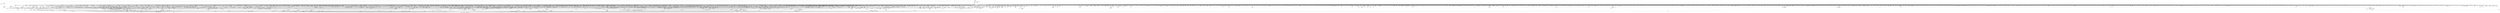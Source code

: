 digraph kerncollapsed {
    "mutex_can_spin_on_owner" [color="black"];
    "find_next_bit_11" [color="black"];
    "gup_signal_pending" [color="black"];
    "__raw_spin_lock_irq_35" [color="black"];
    "__raw_spin_lock_irq_18" [color="black"];
    "prepend_name" [color="black"];
    "post_alloc_hook" [color="black"];
    "tty_termios_input_baud_rate" [color="black"];
    "__rb_insert_augmented" [color="black"];
    "__count_vm_events_3" [color="black"];
    "is_bad_inode" [color="black"];
    "move_freepages_block" [color="black"];
    "io_get_cqe_overflow" [color="black"];
    "data_check_size" [color="black"];
    "io_poll_add_hash" [color="black"];
    "pmd_clear_huge" [color="black"];
    "set_pageblock_migratetype" [color="black"];
    "__wake_up_parent" [color="black"];
    "Indirect call53" [color="black"];
    "__skb_set_length_1" [color="black"];
    "Indirect call173" [color="black"];
    "__raw_spin_unlock_irqrestore_29" [color="black"];
    "Indirect call58" [color="black"];
    "mm_set_has_pinned_flag" [color="black"];
    "kill_device" [color="black"];
    "chacha_permute" [color="black"];
    "Indirect call7" [color="black"];
    "rcu_poll_gp_seq_start_unlocked" [color="black"];
    "proto_memory_pcpu_drain" [color="black"];
    "do_raw_spin_lock_64" [color="black"];
    "rt_mutex_proxy_unlock" [color="black"];
    "io_wq_get_acct" [color="black"];
    "pcpu_size_to_slot" [color="black"];
    "__flush_tlb_kernel_pgtable" [color="black"];
    "tlb_remove_table_smp_sync" [color="black"];
    "get_cpu_fpsimd_context" [color="black"];
    "Indirect call86" [color="black"];
    "folio_activate_fn" [color="black"];
    "Indirect call54" [color="black"];
    "xas_next_entry.constprop.0" [color="black"];
    "folio_wake_bit" [color="black"];
    "__count_vm_events_1" [color="black"];
    "Indirect call41" [color="black"];
    "compaction_suitable" [color="black"];
    "mte_clear_page_tags" [color="black"];
    "need_active_balance" [color="black"];
    "folio_nr_pages_2" [color="black"];
    "do_raw_spin_lock_7" [color="black"];
    "tlb_flush_1" [color="black"];
    "blake2s.constprop.0" [color="black"];
    "d_hash" [color="black"];
    "__fget_light" [color="black"];
    "Indirect call68" [color="black"];
    "_find_first_zero_bit" [color="black"];
    "device_match_devt" [color="black"];
    "__raw_spin_unlock_irqrestore_5" [color="black"];
    "__raw_spin_lock_irqsave_44" [color="black"];
    "no_page_table" [color="black"];
    "kmsg_dump" [color="black"];
    "skb_header_cloned" [color="black"];
    "percpu_ref_put_many.constprop.0_1" [color="black"];
    "__gfp_pfmemalloc_flags" [color="black"];
    "set_task_reclaim_state" [color="black"];
    "rseq_migrate" [color="black"];
    "io_put_kbuf_comp.isra.0" [color="black"];
    "wake_up_var" [color="black"];
    "timer_base.isra.0" [color="black"];
    "Indirect call78" [color="black"];
    "sock_flag_3" [color="black"];
    "pmd_offset.isra.0" [color="black"];
    "mas_find_child" [color="black"];
    "kernfs_root" [color="black"];
    "_compound_head_1" [color="black"];
    "kmap_atomic_1" [color="black"];
    "set_ptes.constprop.0.isra.0_1" [color="black"];
    "Indirect call101" [color="black"];
    "printk_parse_prefix" [color="black"];
    "__percpu_add_case_64.constprop.0" [color="black"];
    "security_socket_bind" [color="black"];
    "sock_rmem_free" [color="black"];
    "security_inode_init_security_anon" [color="black"];
    "__raw_spin_unlock_irq_28" [color="black"];
    "__wake_up_klogd.part.0" [color="black"];
    "mmgrab_2" [color="black"];
    "mas_adopt_children.isra.0" [color="black"];
    "__raw_write_lock_irq" [color="black"];
    "Indirect call182" [color="black"];
    "io_run_cancel" [color="black"];
    "__skb_dequeue_3" [color="black"];
    "__raw_spin_lock_32" [color="black"];
    "__mnt_want_write_file" [color="black"];
    "addr_to_vb_xa" [color="black"];
    "recalc_sigpending_tsk" [color="black"];
    "rcu_seq_start_1" [color="black"];
    "__raw_spin_lock_irqsave_41" [color="black"];
    "find_buddy_page_pfn" [color="black"];
    "spin_lock_irqsave_check_contention" [color="black"];
    "Indirect call110" [color="black"];
    "folio_mark_dirty" [color="black"];
    "task_fits_cpu" [color="black"];
    "count_vm_event" [color="black"];
    "check_cb_ovld_locked" [color="black"];
    "compound_order_1" [color="black"];
    "mapping_shrinkable_2" [color="black"];
    "domain_dirty_limits" [color="black"];
    "Indirect call181" [color="black"];
    "try_grab_page" [color="black"];
    "skb_frag_ref" [color="black"];
    "strnlen" [color="black"];
    "dev_pm_disable_wake_irq_check" [color="black"];
    "gup_folio_next" [color="black"];
    "pte_mkdirty" [color="black"];
    "copy_highpage" [color="black"];
    "double_unlock_balance" [color="black"];
    "queued_write_lock.constprop.0_1" [color="black"];
    "__raw_spin_unlock_irq.constprop.0_1" [color="black"];
    "timer_delete_sync" [color="black"];
    "prb_first_valid_seq" [color="black"];
    "anon_vma_interval_tree_iter_next" [color="black"];
    "__raw_spin_trylock_5" [color="black"];
    "__find_vmap_area.constprop.0" [color="black"];
    "Indirect call44" [color="black"];
    "notifier_call_chain" [color="black"];
    "strcpy" [color="black"];
    "__raw_spin_lock_12" [color="black"];
    "__arm64_sys_bind" [color="black"];
    "find_next_bit_3" [color="black"];
    "__raw_spin_lock_28" [color="black"];
    "__rt_mutex_futex_trylock" [color="black"];
    "Indirect call85" [color="black"];
    "do_raw_spin_lock_117" [color="black"];
    "mm_trace_rss_stat" [color="black"];
    "pagefault_enable_2" [color="black"];
    "workingset_test_recent" [color="black"];
    "__integrity_iint_find" [color="black"];
    "folio_order" [color="black"];
    "dev_to_swnode" [color="black"];
    "Indirect call60" [color="black"];
    "__kern_my_cpu_offset_53" [color="black"];
    "mas_prev_setup.constprop.0" [color="black"];
    "zone_page_state_snapshot.constprop.0" [color="black"];
    "__raw_spin_lock_30" [color="black"];
    "mmgrab_1" [color="black"];
    "update_newidle_cost" [color="black"];
    "__add_wait_queue" [color="black"];
    "strncmp" [color="black"];
    "mas_prev_range" [color="black"];
    "__dl_add" [color="black"];
    "console_trylock" [color="black"];
    "folio_size" [color="black"];
    "posix_cputimers_group_init" [color="black"];
    "__skb_header_pointer" [color="black"];
    "__wait_on_bit" [color="black"];
    "qdisc_maybe_clear_missed" [color="black"];
    "arch_local_irq_restore_1" [color="black"];
    "arch_local_irq_save_2" [color="black"];
    "move_linked_works" [color="black"];
    "test_ti_thread_flag_10" [color="black"];
    "pm_qos_update_flags" [color="black"];
    "__set_task_comm" [color="black"];
    "pageblock_skip_persistent" [color="black"];
    "__bitmap_intersects" [color="black"];
    "srcu_read_unlock.constprop.0" [color="black"];
    "io_prep_async_work" [color="black"];
    "percpu_ref_put_many" [color="black"];
    "list_splice" [color="black"];
    "_find_first_bit" [color="black"];
    "task_participate_group_stop" [color="black"];
    "down_trylock" [color="black"];
    "Indirect call120" [color="black"];
    "io_is_timeout_noseq" [color="black"];
    "get_state_synchronize_rcu" [color="black"];
    "mas_is_err" [color="black"];
    "find_next_bit_8" [color="black"];
    "efi_reboot" [color="black"];
    "__raw_spin_unlock_irq_11" [color="black"];
    "is_zero_page" [color="black"];
    "do_raw_spin_lock_67" [color="black"];
    "system_supports_address_auth_1" [color="black"];
    "Indirect call61" [color="black"];
    "Indirect call213" [color="black"];
    "compaction_zonelist_suitable" [color="black"];
    "sme_save_state" [color="black"];
    "cpudl_find" [color="black"];
    "raw_spin_rq_lock" [color="black"];
    "Indirect call31" [color="black"];
    "__cmpxchg_case_acq_32.constprop.0_10" [color="black"];
    "find_task_by_vpid" [color="black"];
    "__kern_my_cpu_offset_35" [color="black"];
    "hrtimer_active" [color="black"];
    "__raw_spin_unlock_irqrestore_24" [color="black"];
    "lru_note_cost_refault" [color="black"];
    "mod_timer" [color="black"];
    "mas_alloc_req.isra.0" [color="black"];
    "task_work_cancel_match" [color="black"];
    "post_init_entity_util_avg" [color="black"];
    "io_poll_find.constprop.0" [color="black"];
    "mte_update_gcr_excl.isra.0" [color="black"];
    "is_vmalloc_addr" [color="black"];
    "page_ref_inc_1" [color="black"];
    "task_pid_vnr" [color="black"];
    "no_blink" [color="black"];
    "cpumask_next.constprop.0" [color="black"];
    "__set_fixmap" [color="black"];
    "do_raw_spin_lock_38" [color="black"];
    "vma_interval_tree_remove" [color="black"];
    "_find_next_or_bit" [color="black"];
    "rcu_seq_set_state" [color="black"];
    "xas_error.isra.0_1" [color="black"];
    "kobj_ns_ops" [color="black"];
    "Indirect call26" [color="black"];
    "mas_descend" [color="black"];
    "flush_signal_handlers" [color="black"];
    "virt_to_head_page.isra.0" [color="black"];
    "__raw_spin_lock_irqsave_5" [color="black"];
    "__to_kthread" [color="black"];
    "cpupri_set" [color="black"];
    "propagate_mount_unlock" [color="black"];
    "posix_cpu_timer_rearm" [color="black"];
    "Indirect call189" [color="black"];
    "put_dec_trunc8" [color="black"];
    "__raw_spin_unlock_irqrestore_6" [color="black"];
    "find_next_zero_bit_1" [color="black"];
    "set_tsk_need_resched" [color="black"];
    "get_cred_1" [color="black"];
    "do_raw_spin_lock_26" [color="black"];
    "unmask_irq" [color="black"];
    "_prb_commit" [color="black"];
    "io_wq_cancel_pending_work" [color="black"];
    "mas_wr_end_piv" [color="black"];
    "__kern_my_cpu_offset_51" [color="black"];
    "need_seqretry" [color="black"];
    "__raw_spin_trylock" [color="black"];
    "task_call_func" [color="black"];
    "xa_find" [color="black"];
    "oom_badness" [color="black"];
    "__raw_spin_lock_42" [color="black"];
    "rcu_seq_snap" [color="black"];
    "_atomic_dec_and_lock" [color="black"];
    "Indirect call14" [color="black"];
    "check_preempt_curr_dl" [color="black"];
    "folio_test_uptodate" [color="black"];
    "find_first_bit_3" [color="black"];
    "__list_del_entry_1" [color="black"];
    "__raw_spin_trylock_3" [color="black"];
    "fprop_fraction_percpu" [color="black"];
    "__mnt_drop_write" [color="black"];
    "d_ancestor" [color="black"];
    "find_first_bit_1" [color="black"];
    "mas_start" [color="black"];
    "set_ti_thread_flag_5" [color="black"];
    "do_raw_spin_lock_93" [color="black"];
    "cpumask_first" [color="black"];
    "__kern_my_cpu_offset_26" [color="black"];
    "plist_del" [color="black"];
    "copy_thread" [color="black"];
    "update_sctlr_el1" [color="black"];
    "tag_clear_highpage" [color="black"];
    "security_audit_rule_free" [color="black"];
    "folio_trylock_1" [color="black"];
    "__cmpxchg_case_acq_32_1" [color="black"];
    "Indirect call17" [color="black"];
    "rb_next" [color="black"];
    "iov_iter_revert" [color="black"];
    "__futex_queue" [color="black"];
    "noop_dirty_folio" [color="black"];
    "mte_sync_tags" [color="black"];
    "lock_mnt_tree" [color="black"];
    "io_wq_worker_running" [color="black"];
    "security_file_set_fowner" [color="black"];
    "do_raw_spin_lock_6" [color="black"];
    "security_current_getsecid_subj" [color="black"];
    "__raw_spin_lock_irqsave_1" [color="black"];
    "list_lru_add" [color="black"];
    "fsnotify_group_assert_locked" [color="black"];
    "srcu_funnel_exp_start" [color="black"];
    "pm_ops_is_empty" [color="black"];
    "__raw_spin_unlock_irq_20" [color="black"];
    "Indirect call0" [color="black"];
    "__raw_spin_lock_irq_31" [color="black"];
    "path_get" [color="black"];
    "__printk_safe_exit" [color="black"];
    "prb_reserve_in_last" [color="black"];
    "Indirect call147" [color="black"];
    "__percpu_add_case_64_7" [color="black"];
    "enqueue_hrtimer.constprop.0" [color="black"];
    "__raw_spin_unlock_irq_45" [color="black"];
    "hlist_del_init_2" [color="black"];
    "Indirect call148" [color="black"];
    "mask_irq" [color="black"];
    "rt_mutex_top_waiter" [color="black"];
    "task_will_free_mem" [color="black"];
    "mab_no_null_split" [color="black"];
    "pcpu_alloc_area" [color="black"];
    "tsk_fork_get_node" [color="black"];
    "__lookup_mnt" [color="black"];
    "prep_compound_page" [color="black"];
    "sve_save_state" [color="black"];
    "Indirect call167" [color="black"];
    "io_file_get_flags" [color="black"];
    "system_supports_tlb_range" [color="black"];
    "igrab" [color="black"];
    "strchr" [color="black"];
    "tick_get_broadcast_device" [color="black"];
    "Indirect call19" [color="black"];
    "do_raw_spin_lock.constprop.0_3" [color="black"];
    "Indirect call70" [color="black"];
    "arch_send_call_function_ipi_mask" [color="black"];
    "Indirect call24" [color="black"];
    "__cmpxchg_case_mb_64" [color="black"];
    "fsnotify_handle_inode_event.isra.0" [color="black"];
    "wb_dirty_limits" [color="black"];
    "system_supports_tlb_range_1" [color="black"];
    "find_mergeable_anon_vma" [color="black"];
    "__raw_spin_lock_6" [color="black"];
    "__raw_spin_lock_irqsave_50" [color="black"];
    "dequeue_task" [color="black"];
    "cpu_clock_sample" [color="black"];
    "update_min_vruntime" [color="black"];
    "__kern_my_cpu_offset_67" [color="black"];
    "__cmpxchg_case_acq_32.constprop.0_2" [color="black"];
    "decay_load" [color="black"];
    "__task_pid_nr_ns" [color="black"];
    "pid_nr_ns" [color="black"];
    "files_lookup_fd_raw" [color="black"];
    "Indirect call52" [color="black"];
    "percpu_counter_set" [color="black"];
    "Indirect call209" [color="black"];
    "Indirect call79" [color="black"];
    "pcpu_block_update_hint_alloc" [color="black"];
    "pm_runtime_autosuspend_expiration" [color="black"];
    "move_queued_task.constprop.0" [color="black"];
    "access_ok_54" [color="black"];
    "ktime_get_coarse_real_ts64" [color="black"];
    "irq_domain_activate_irq" [color="black"];
    "io_req_complete_defer" [color="black"];
    "fd_install" [color="black"];
    "__dl_clear_params" [color="black"];
    "arch_irq_work_raise" [color="black"];
    "__raw_spin_unlock_irq_3" [color="black"];
    "Indirect call71" [color="black"];
    "unlock_task_sighand.isra.0_1" [color="black"];
    "pagefault_enable" [color="black"];
    "prepare_to_wait" [color="black"];
    "rcu_poll_gp_seq_end" [color="black"];
    "netlink_unlock_table" [color="black"];
    "Indirect call90" [color="black"];
    "count_vm_events" [color="black"];
    "rcu_cblist_dequeue" [color="black"];
    "__rpm_get_callback" [color="black"];
    "__inode_add_lru" [color="black"];
    "Indirect call91" [color="black"];
    "rcu_dynticks_snap" [color="black"];
    "__balance_callbacks" [color="black"];
    "override_creds" [color="black"];
    "__srcu_read_unlock" [color="black"];
    "find_next_bit_6" [color="black"];
    "kick_process" [color="black"];
    "do_raw_spin_lock_45" [color="black"];
    "folio_mapped_1" [color="black"];
    "percpu_ref_put_many.constprop.0" [color="black"];
    "rb_insert_color" [color="black"];
    "__cmpxchg_case_acq_32.constprop.0_15" [color="black"];
    "list_del_init" [color="black"];
    "Indirect call172" [color="black"];
    "ma_data_end" [color="black"];
    "__irq_domain_deactivate_irq" [color="black"];
    "__dl_update" [color="black"];
    "rb_erase_cached.isra.0" [color="black"];
    "lockref_get" [color="black"];
    "Indirect call116" [color="black"];
    "mte_set_pivot" [color="black"];
    "find_lock_later_rq" [color="black"];
    "deactivate_task" [color="black"];
    "is_subdir" [color="black"];
    "__raw_spin_unlock_irqrestore_11" [color="black"];
    "mab_shift_right" [color="black"];
    "irq_enable" [color="black"];
    "__mutex_remove_waiter" [color="black"];
    "pmd_install" [color="black"];
    "mutex_spin_on_owner" [color="black"];
    "__ksize" [color="black"];
    "__raw_spin_lock_irqsave_21" [color="black"];
    "vma_address" [color="black"];
    "__raw_spin_unlock_irq_36" [color="black"];
    "__raw_spin_lock_irqsave.constprop.0_9" [color="black"];
    "__raw_write_lock_irq.constprop.0" [color="black"];
    "tag_set" [color="black"];
    "_copy_from_user_29" [color="black"];
    "Indirect call164" [color="black"];
    "recalc_sigpending" [color="black"];
    "do_raw_spin_lock_56" [color="black"];
    "__raw_spin_lock_irq.constprop.0_1" [color="black"];
    "clear_inode" [color="black"];
    "inactive_is_low.constprop.0" [color="black"];
    "skb_has_frag_list" [color="black"];
    "__raw_spin_lock.constprop.0_2" [color="black"];
    "do_raw_spin_lock_118" [color="black"];
    "__raw_spin_lock_46" [color="black"];
    "mnt_get_count" [color="black"];
    "find_next_bit_18" [color="black"];
    "__mnt_is_readonly" [color="black"];
    "tlb_flush" [color="black"];
    "fpsimd_flush_task_state" [color="black"];
    "__skb_fill_page_desc" [color="black"];
    "csum_partial" [color="black"];
    "folio_mapping" [color="black"];
    "find_alive_thread.isra.0" [color="black"];
    "vma_needs_dirty_tracking" [color="black"];
    "do_raw_spin_lock_80" [color="black"];
    "Indirect call117" [color="black"];
    "__reuseport_detach_closed_sock" [color="black"];
    "do_raw_spin_lock.constprop.0_13" [color="black"];
    "do_raw_spin_lock_16" [color="black"];
    "list_lru_del" [color="black"];
    "pcpu_chunk_relocate" [color="black"];
    "csum_partial_ext" [color="black"];
    "Indirect call36" [color="black"];
    "fatal_signal_pending_5" [color="black"];
    "cpumask_weight.constprop.0_5" [color="black"];
    "do_raw_spin_lock_37" [color="black"];
    "__cmpxchg_case_mb_64_2" [color="black"];
    "fatal_signal_pending" [color="black"];
    "read_seqbegin.constprop.0" [color="black"];
    "mas_prev_slot" [color="black"];
    "set_page_dirty" [color="black"];
    "set_next_task" [color="black"];
    "cpu_online" [color="black"];
    "Indirect call151" [color="black"];
    "irq_work_claim" [color="black"];
    "__raw_spin_lock_irqsave_19" [color="black"];
    "sock_flag_1" [color="black"];
    "unhash_mnt" [color="black"];
    "__task_rq_lock" [color="black"];
    "Indirect call210" [color="black"];
    "freezing_slow_path" [color="black"];
    "raw_spin_rq_trylock" [color="black"];
    "__dev_fwnode" [color="black"];
    "mapping_shrinkable_1" [color="black"];
    "list_del_init_7" [color="black"];
    "io_cancel_ctx_cb" [color="black"];
    "resched_curr" [color="black"];
    "__rb_rotate_set_parents" [color="black"];
    "Indirect call119" [color="black"];
    "Indirect call115" [color="black"];
    "Indirect call4" [color="black"];
    "to_kthread" [color="black"];
    "page_ref_add_1" [color="black"];
    "Indirect call8" [color="black"];
    "__kern_my_cpu_offset_6" [color="black"];
    "folio_account_cleaned" [color="black"];
    "ktime_get_real_seconds" [color="black"];
    "__wake_up_common_lock" [color="black"];
    "__kern_my_cpu_offset_55" [color="black"];
    "__kern_my_cpu_offset_91" [color="black"];
    "__raw_spin_lock_64" [color="black"];
    "anon_vma_interval_tree_insert" [color="black"];
    "invalid_mkclean_vma" [color="black"];
    "rcu_seq_start" [color="black"];
    "ihold" [color="black"];
    "__dl_sub" [color="black"];
    "rcu_segcblist_enqueue" [color="black"];
    "osq_lock" [color="black"];
    "__cmpwait_case_32_2" [color="black"];
    "Indirect call176" [color="black"];
    "__attach_to_pi_owner" [color="black"];
    "mnt_dec_writers" [color="black"];
    "d_lru_del" [color="black"];
    "io_cancel_cb" [color="black"];
    "freezing" [color="black"];
    "kmalloc_slab" [color="black"];
    "page_vma_mapped_walk_done_1" [color="black"];
    "calc_delta_fair" [color="black"];
    "sk_error_report" [color="black"];
    "node_dirty_ok" [color="black"];
    "try_to_unmap_flush" [color="black"];
    "Indirect call139" [color="black"];
    "__fsnotify_recalc_mask" [color="black"];
    "Indirect call197" [color="black"];
    "kthread_insert_work_sanity_check" [color="black"];
    "folio_invalidate" [color="black"];
    "rcu_exp_need_qs" [color="black"];
    "rcu_segcblist_first_pend_cb" [color="black"];
    "mas_allocated.isra.0" [color="black"];
    "do_raw_spin_lock_99" [color="black"];
    "eth_type_vlan" [color="black"];
    "arch_teardown_dma_ops" [color="black"];
    "wp_page_reuse" [color="black"];
    "xas_error.isra.0" [color="black"];
    "set_ptes.isra.0" [color="black"];
    "percpu_counter_dec" [color="black"];
    "free_pcppages_bulk" [color="black"];
    "pi_state_update_owner" [color="black"];
    "qdisc_qstats_cpu_qlen_dec" [color="black"];
    "do_raw_spin_lock_30" [color="black"];
    "spin_lock_irqsave_ssp_contention" [color="black"];
    "tls_preserve_current_state" [color="black"];
    "is_migration_entry" [color="black"];
    "__raw_spin_lock_irqsave_23" [color="black"];
    "fetch_robust_entry" [color="black"];
    "__raw_spin_lock" [color="black"];
    "put_unused_fd" [color="black"];
    "__raw_spin_unlock_irq_37" [color="black"];
    "__do_set_cpus_allowed" [color="black"];
    "__cmpxchg_case_acq_32.constprop.0_16" [color="black"];
    "d_flags_for_inode" [color="black"];
    "mas_update_gap" [color="black"];
    "set_secondary_fwnode" [color="black"];
    "sane_fdtable_size" [color="black"];
    "first_zones_zonelist_1" [color="black"];
    "__free_one_page" [color="black"];
    "cpumask_first_and" [color="black"];
    "inode_io_list_del" [color="black"];
    "mte_zero_clear_page_tags" [color="black"];
    "irq_get_irq_data" [color="black"];
    "forward_timer_base" [color="black"];
    "mas_new_ma_node" [color="black"];
    "vma_interval_tree_augment_propagate" [color="black"];
    "__io_put_kbuf_list" [color="black"];
    "__anon_vma_interval_tree_augment_rotate" [color="black"];
    "Indirect call38" [color="black"];
    "__d_instantiate" [color="black"];
    "mntget" [color="black"];
    "__raw_spin_lock_63" [color="black"];
    "task_rq_lock" [color="black"];
    "pcpu_chunk_refresh_hint" [color="black"];
    "hrtimer_cancel" [color="black"];
    "__kern_my_cpu_offset_29" [color="black"];
    "arm64_kernel_unmapped_at_el0_2" [color="black"];
    "copyin" [color="black"];
    "__raw_spin_unlock_irq_7" [color="black"];
    "list_del_init_2" [color="black"];
    "req_ref_put_and_test" [color="black"];
    "__raw_spin_lock_irqsave_3" [color="black"];
    "__put_cpu_fpsimd_context" [color="black"];
    "netlink_has_listeners" [color="black"];
    "Indirect call207" [color="black"];
    "__cmpxchg_case_acq_32.constprop.0_4" [color="black"];
    "min_deadline_cb_rotate" [color="black"];
    "d_find_any_alias" [color="black"];
    "rcu_segcblist_inc_len" [color="black"];
    "mnt_get_writers" [color="black"];
    "radix_tree_tag_get" [color="black"];
    "__kern_my_cpu_offset_36" [color="black"];
    "__kern_my_cpu_offset_23" [color="black"];
    "smp_call_function_single" [color="black"];
    "cpus_share_cache" [color="black"];
    "io_wq_exit_start" [color="black"];
    "queued_spin_lock_slowpath" [color="black"];
    "page_ref_inc_3" [color="black"];
    "__mutex_init" [color="black"];
    "update_sd_lb_stats" [color="black"];
    "_compound_head_13" [color="black"];
    "__skb_set_length" [color="black"];
    "__io_prep_linked_timeout" [color="black"];
    "count_vm_event_1" [color="black"];
    "__raw_spin_lock_irq_21" [color="black"];
    "prepare_alloc_pages.constprop.0" [color="black"];
    "tag_get" [color="black"];
    "mas_find" [color="black"];
    "se_weight.isra.0" [color="black"];
    "__dev_put.part.0" [color="black"];
    "will_become_orphaned_pgrp" [color="black"];
    "__raw_spin_unlock_irqrestore_3" [color="black"];
    "Indirect call177" [color="black"];
    "fill_contig_page_info" [color="black"];
    "__siphash_unaligned" [color="black"];
    "zone_watermark_fast.constprop.0" [color="black"];
    "Indirect call64" [color="black"];
    "rcu_gp_is_expedited" [color="black"];
    "__raw_spin_lock_irq_6" [color="black"];
    "__raw_spin_lock_irq_5" [color="black"];
    "virt_to_folio" [color="black"];
    "io_wq_work_match_item" [color="black"];
    "pte_to_swp_entry_2" [color="black"];
    "mutex_is_locked" [color="black"];
    "clear_ti_thread_flag_3" [color="black"];
    "__raw_spin_lock_52" [color="black"];
    "__raw_write_lock.constprop.0_1" [color="black"];
    "folio_mapped_3" [color="black"];
    "lockref_mark_dead" [color="black"];
    "xas_clear_mark" [color="black"];
    "__mutex_add_waiter" [color="black"];
    "rcu_start_this_gp" [color="black"];
    "__kern_my_cpu_offset_79" [color="black"];
    "group_classify" [color="black"];
    "page_mapping" [color="black"];
    "rb_prev" [color="black"];
    "arch_local_irq_save_3" [color="black"];
    "Indirect call149" [color="black"];
    "membarrier_update_current_mm" [color="black"];
    "io_req_defer_failed" [color="black"];
    "Indirect call45" [color="black"];
    "__percpu_add_case_32_13" [color="black"];
    "__preempt_count_sub" [color="black"];
    "clear_page" [color="black"];
    "prepend_char" [color="black"];
    "anon_vma_interval_tree_iter_first" [color="black"];
    "find_first_bit_4" [color="black"];
    "filemap_release_folio" [color="black"];
    "arch_asym_cpu_priority" [color="black"];
    "dl_clear_overload.part.0" [color="black"];
    "Indirect call135" [color="black"];
    "dev_driver_string" [color="black"];
    "rcu_segcblist_add_len" [color="black"];
    "__kern_my_cpu_offset_4" [color="black"];
    "__raw_read_unlock.constprop.0_6" [color="black"];
    "get_next_ino" [color="black"];
    "mab_calc_split" [color="black"];
    "__mutex_trylock" [color="black"];
    "activate_task" [color="black"];
    "__wake_q_add" [color="black"];
    "io_poll_remove_entries" [color="black"];
    "Indirect call132" [color="black"];
    "sched_clock_cpu" [color="black"];
    "__skb_flow_get_ports" [color="black"];
    "netlink_lock_table" [color="black"];
    "simple_xattr_space" [color="black"];
    "is_cpu_allowed" [color="black"];
    "folio_lruvec_relock_irq.constprop.0" [color="black"];
    "do_raw_spin_lock_29" [color="black"];
    "xas_not_node" [color="black"];
    "try_to_unmap_flush_dirty" [color="black"];
    "debug_locks_off" [color="black"];
    "__kmem_obj_info" [color="black"];
    "arm_timer" [color="black"];
    "folio_evictable_1" [color="black"];
    "__raw_spin_lock_26" [color="black"];
    "rt_mutex_init_proxy_locked" [color="black"];
    "xas_load" [color="black"];
    "io_wq_work_match_all" [color="black"];
    "arch_stack_walk" [color="black"];
    "__fprop_add_percpu" [color="black"];
    "mnt_add_count" [color="black"];
    "pmd_set_huge" [color="black"];
    "zone_page_state_add" [color="black"];
    "__efistub_caches_clean_inval_pou" [color="black"];
    "attach_entity_load_avg" [color="black"];
    "__kern_my_cpu_offset_15" [color="black"];
    "Indirect call107" [color="black"];
    "io_prep_async_link" [color="black"];
    "cpumask_copy_1" [color="black"];
    "kernfs_name_hash" [color="black"];
    "pid_task" [color="black"];
    "irq_set_thread_affinity" [color="black"];
    "cpumask_empty_3" [color="black"];
    "__bitmap_clear" [color="black"];
    "Indirect call102" [color="black"];
    "__raw_spin_unlock_irq_35" [color="black"];
    "__sw_hweight64" [color="black"];
    "xas_next_entry" [color="black"];
    "__raw_spin_unlock_irqrestore_18" [color="black"];
    "do_raw_spin_lock_36" [color="black"];
    "mast_spanning_rebalance.isra.0" [color="black"];
    "release_thread" [color="black"];
    "vma_is_secretmem" [color="black"];
    "do_kernel_restart" [color="black"];
    "do_raw_spin_lock_73" [color="black"];
    "take_dentry_name_snapshot" [color="black"];
    "vma_interval_tree_insert_after" [color="black"];
    "__raw_spin_lock_irq_34" [color="black"];
    "netdev_start_xmit" [color="black"];
    "cleanup_timerqueue" [color="black"];
    "lock_hrtimer_base" [color="black"];
    "security_task_getsecid_obj" [color="black"];
    "__update_load_avg_cfs_rq" [color="black"];
    "pcpu_init_md_blocks" [color="black"];
    "__raw_spin_lock_irqsave_42" [color="black"];
    "vm_commit_limit" [color="black"];
    "queued_write_lock_slowpath" [color="black"];
    "irqd_irq_disabled.isra.0" [color="black"];
    "dec_mm_counter" [color="black"];
    "reusable_anon_vma" [color="black"];
    "Indirect call170" [color="black"];
    "arch_get_random_longs" [color="black"];
    "pmd_offset.isra.0_1" [color="black"];
    "Indirect call165" [color="black"];
    "mas_store_prealloc.part.0" [color="black"];
    "Indirect call93" [color="black"];
    "__dev_pm_qos_resume_latency" [color="black"];
    "pte_to_swp_entry" [color="black"];
    "prepare_to_wait_event" [color="black"];
    "find_busiest_group" [color="black"];
    "copy_to_user_page" [color="black"];
    "dec_rlimit_ucounts" [color="black"];
    "__raw_spin_lock_irqsave_32" [color="black"];
    "Indirect call34" [color="black"];
    "pcpu_post_unmap_tlb_flush" [color="black"];
    "Indirect call109" [color="black"];
    "blake2s_final" [color="black"];
    "exit_task_stack_account" [color="black"];
    "Indirect call136" [color="black"];
    "skb_zcopy_clear" [color="black"];
    "mtree_range_walk" [color="black"];
    "list_del_4" [color="black"];
    "pageblock_pfn_to_page" [color="black"];
    "fsnotify_free_mark" [color="black"];
    "mtree_load" [color="black"];
    "dl_bw_of" [color="black"];
    "timerqueue_iterate_next" [color="black"];
    "vma_interval_tree_subtree_search" [color="black"];
    "rcu_inkernel_boot_has_ended" [color="black"];
    "io_cancel_task_cb" [color="black"];
    "signal_pending_11" [color="black"];
    "__wake_up_pollfree" [color="black"];
    "ksize" [color="black"];
    "cpu_online_2" [color="black"];
    "__raw_spin_lock_62" [color="black"];
    "Indirect call29" [color="black"];
    "Indirect call81" [color="black"];
    "io_cqring_wake" [color="black"];
    "ldsem_down_read_trylock" [color="black"];
    "clear_nonspinnable" [color="black"];
    "__raw_spin_lock_43" [color="black"];
    "Indirect call77" [color="black"];
    "add_mm_rss_vec" [color="black"];
    "blake2s_compress" [color="black"];
    "lookup_mountpoint" [color="black"];
    "__radix_tree_lookup" [color="black"];
    "Indirect call203" [color="black"];
    "__next_zones_zonelist" [color="black"];
    "show_mem_node_skip" [color="black"];
    "Indirect call200" [color="black"];
    "do_raw_spin_lock_50" [color="black"];
    "pcpu_update_empty_pages" [color="black"];
    "idr_find" [color="black"];
    "__reset_isolation_pfn" [color="black"];
    "fsnotify_data_inode" [color="black"];
    "do_raw_spin_lock_65" [color="black"];
    "do_raw_spin_lock_83" [color="black"];
    "Indirect call72" [color="black"];
    "arch_local_irq_disable_2" [color="black"];
    "init_timer_key" [color="black"];
    "__kern_my_cpu_offset_60" [color="black"];
    "__cmpxchg_case_acq_32.constprop.0_19" [color="black"];
    "__lock_parent" [color="black"];
    "test_ti_thread_flag_19" [color="black"];
    "virt_to_slab" [color="black"];
    "Indirect call153" [color="black"];
    "__list_del_entry" [color="black"];
    "__raw_spin_lock_irqsave.constprop.0_2" [color="black"];
    "__cmpxchg_case_8" [color="black"];
    "cpu_mitigations_off" [color="black"];
    "fpsimd_save_state" [color="black"];
    "__raw_spin_unlock_irqrestore_12" [color="black"];
    "synchronize_rcu.part.0" [color="black"];
    "__kern_my_cpu_offset_37" [color="black"];
    "find_later_rq" [color="black"];
    "vma_last_pgoff" [color="black"];
    "sibling_imbalance.isra.0" [color="black"];
    "do_raw_spin_lock_34" [color="black"];
    "__raw_spin_lock.constprop.0" [color="black"];
    "Indirect call83" [color="black"];
    "cpu_clock_sample_group" [color="black"];
    "__raw_spin_lock_irq_26" [color="black"];
    "sve_state_size" [color="black"];
    "timer_reduce" [color="black"];
    "access_ok_2" [color="black"];
    "xas_find_conflict" [color="black"];
    "read_sanitised_ftr_reg" [color="black"];
    "rcu_segcblist_pend_cbs" [color="black"];
    "__kern_my_cpu_offset_25" [color="black"];
    "folio_nr_pages_4" [color="black"];
    "__wb_calc_thresh" [color="black"];
    "update_cfs_rq_load_avg.isra.0" [color="black"];
    "Indirect call191" [color="black"];
    "__folio_cancel_dirty" [color="black"];
    "mas_data_end" [color="black"];
    "zone_page_state_snapshot" [color="black"];
    "__cmpxchg_case_acq_32.constprop.0_12" [color="black"];
    "pgattr_change_is_safe" [color="black"];
    "__pageblock_pfn_to_page" [color="black"];
    "update_dl_rq_load_avg" [color="black"];
    "__raw_spin_trylock_1" [color="black"];
    "rcu_segcblist_init" [color="black"];
    "skb_pfmemalloc" [color="black"];
    "__kern_my_cpu_offset_38" [color="black"];
    "__sync_icache_dcache" [color="black"];
    "_prb_read_valid" [color="black"];
    "dl_task_is_earliest_deadline" [color="black"];
    "init_entity_runnable_average" [color="black"];
    "futex_hb_waiters_dec" [color="black"];
    "__cmpxchg_case_mb_32_3" [color="black"];
    "__raw_write_unlock_irq_5" [color="black"];
    "mas_wr_node_walk" [color="black"];
    "__down_trylock_console_sem.constprop.0" [color="black"];
    "mas_store_b_node" [color="black"];
    "try_to_take_rt_mutex" [color="black"];
    "file_ns_capable" [color="black"];
    "Indirect call5" [color="black"];
    "__irq_get_desc_lock" [color="black"];
    "__kern_my_cpu_offset_80" [color="black"];
    "pcpu_find_block_fit" [color="black"];
    "__bitmap_weight" [color="black"];
    "mte_thread_switch" [color="black"];
    "dequeue_load_avg" [color="black"];
    "_raw_spin_rq_lock_irqsave" [color="black"];
    "Indirect call133" [color="black"];
    "skb_queue_tail" [color="black"];
    "page_ref_inc" [color="black"];
    "Indirect call18" [color="black"];
    "list_splice_tail_init" [color="black"];
    "Indirect call22" [color="black"];
    "timer_wait_running" [color="black"];
    "can_migrate_task" [color="black"];
    "fsnotify_put_sb_connectors" [color="black"];
    "__dput_to_list" [color="black"];
    "netlink_overrun" [color="black"];
    "__cmpxchg_case_acq_32.constprop.0_8" [color="black"];
    "tty_update_time" [color="black"];
    "pvm_determine_end_from_reverse" [color="black"];
    "skb_tailroom_2" [color="black"];
    "pud_clear_huge" [color="black"];
    "prepare_to_wait_exclusive" [color="black"];
    "folio_add_new_anon_rmap" [color="black"];
    "set_ti_thread_flag_4" [color="black"];
    "Indirect call32" [color="black"];
    "drain_pages" [color="black"];
    "__percpu_add_case_64_4" [color="black"];
    "__pfn_to_section" [color="black"];
    "folio_pfn" [color="black"];
    "__preempt_count_add.constprop.0_1" [color="black"];
    "__rb_change_child.constprop.0" [color="black"];
    "find_worker_executing_work" [color="black"];
    "kthread_data" [color="black"];
    "xa_find_after" [color="black"];
    "get_ucounts_or_wrap" [color="black"];
    "panic_smp_self_stop" [color="black"];
    "__skb_checksum" [color="black"];
    "test_ti_thread_flag_30" [color="black"];
    "rb_insert_color_cached" [color="black"];
    "Indirect call199" [color="black"];
    "flush_dcache_folio" [color="black"];
    "raw_spin_rq_unlock" [color="black"];
    "is_current_pgrp_orphaned" [color="black"];
    "Indirect call67" [color="black"];
    "__list_del_entry_2" [color="black"];
    "__raw_spin_lock_irq" [color="black"];
    "exit_oom_victim" [color="black"];
    "Indirect call1" [color="black"];
    "wake_up_klogd" [color="black"];
    "radix_tree_next_chunk" [color="black"];
    "chacha_block_generic" [color="black"];
    "srcu_get_delay.isra.0" [color="black"];
    "fdget_6" [color="black"];
    "Indirect call27" [color="black"];
    "__raw_spin_lock_irq_23" [color="black"];
    "skip_atoi" [color="black"];
    "kthread_probe_data" [color="black"];
    "is_rlimit_overlimit" [color="black"];
    "split_map_pages" [color="black"];
    "tick_get_broadcast_mask" [color="black"];
    "__kern_my_cpu_offset_18" [color="black"];
    "gup_must_unshare" [color="black"];
    "tty_name" [color="black"];
    "Indirect call159" [color="black"];
    "arch_local_irq_save_8" [color="black"];
    "__raw_write_lock_irq_1" [color="black"];
    "compound_order_2" [color="black"];
    "mapping_allow_writable" [color="black"];
    "__raw_spin_lock_irq_43" [color="black"];
    "page_ref_dec_and_test_2" [color="black"];
    "__raw_spin_lock_irqsave_12" [color="black"];
    "device_pm_check_callbacks" [color="black"];
    "clear_siginfo" [color="black"];
    "mod_zone_page_state" [color="black"];
    "__kern_my_cpu_offset_83" [color="black"];
    "__kern_my_cpu_offset_49" [color="black"];
    "__anon_vma_interval_tree_subtree_search" [color="black"];
    "finish_swait" [color="black"];
    "arm64_kernel_unmapped_at_el0_3" [color="black"];
    "Indirect call94" [color="black"];
    "futex_q_unlock" [color="black"];
    "sb_clear_inode_writeback" [color="black"];
    "__kern_my_cpu_offset_50" [color="black"];
    "wants_signal" [color="black"];
    "timekeeping_get_ns" [color="black"];
    "do_raw_spin_lock_66" [color="black"];
    "tick_get_device" [color="black"];
    "strscpy_pad" [color="black"];
    "__anon_vma_interval_tree_augment_propagate" [color="black"];
    "__d_find_any_alias" [color="black"];
    "__cmpxchg_case_64.isra.0" [color="black"];
    "__cmpxchg_case_mb_32_4" [color="black"];
    "d_path" [color="black"];
    "mast_ascend" [color="black"];
    "mas_pop_node" [color="black"];
    "bstats_update" [color="black"];
    "unreserve_highatomic_pageblock" [color="black"];
    "mapping_shrinkable" [color="black"];
    "set_task_cpu" [color="black"];
    "skb_orphan_1" [color="black"];
    "__raw_spin_lock_41" [color="black"];
    "Indirect call183" [color="black"];
    "is_software_node" [color="black"];
    "task_curr" [color="black"];
    "pm_runtime_get_noresume" [color="black"];
    "memmove" [color="black"];
    "Indirect call59" [color="black"];
    "get_arm64_ftr_reg" [color="black"];
    "__raw_spin_unlock_irqrestore_1" [color="black"];
    "Indirect call169" [color="black"];
    "__enqueue_entity" [color="black"];
    "Indirect call97" [color="black"];
    "lazy_max_pages" [color="black"];
    "min_deadline_cb_propagate" [color="black"];
    "extract_entropy.constprop.0" [color="black"];
    "__raw_spin_unlock_irqrestore_14" [color="black"];
    "pagefault_disable" [color="black"];
    "_find_next_bit" [color="black"];
    "prepend_path" [color="black"];
    "mte_parent_slot" [color="black"];
    "put_filesystem" [color="black"];
    "memblock_is_map_memory" [color="black"];
    "wb_stat_error" [color="black"];
    "idle_cpu" [color="black"];
    "data_push_tail" [color="black"];
    "Indirect call187" [color="black"];
    "__raw_spin_lock_16" [color="black"];
    "test_and_set_bit_lock.constprop.0" [color="black"];
    "find_next_bit.constprop.0_5" [color="black"];
    "__percpu_counter_sum" [color="black"];
    "call_on_irq_stack" [color="black"];
    "__irq_put_desc_unlock" [color="black"];
    "get_file" [color="black"];
    "req_set_fail_4" [color="black"];
    "__percpu_add_case_64.constprop.0_1" [color="black"];
    "rt_mutex_slowtrylock" [color="black"];
    "mte_dead_leaves.constprop.0" [color="black"];
    "rcu_gpnum_ovf" [color="black"];
    "update_misfit_status" [color="black"];
    "set_tlb_ubc_flush_pending" [color="black"];
    "desc_make_final" [color="black"];
    "__cmpxchg_case_mb_32_6" [color="black"];
    "this_cpu_has_cap.part.0" [color="black"];
    "dcache_clean_pou" [color="black"];
    "dl_bw_cpus" [color="black"];
    "Indirect call113" [color="black"];
    "find_last_bit" [color="black"];
    "ptrauth_keys_install_user" [color="black"];
    "Indirect call65" [color="black"];
    "tlb_flush_mmu_tlbonly" [color="black"];
    "wakeup_source_deactivate" [color="black"];
    "page_vma_mapped_walk_done" [color="black"];
    "do_raw_spin_lock_46" [color="black"];
    "check_preempt_curr" [color="black"];
    "folio_trylock_flag" [color="black"];
    "Indirect call198" [color="black"];
    "inode_lru_list_del" [color="black"];
    "check_vma_flags" [color="black"];
    "__raw_write_unlock_irq_4" [color="black"];
    "desc_make_reusable" [color="black"];
    "shrink_lock_dentry" [color="black"];
    "__cmpxchg_case_mb_32_2" [color="black"];
    "qdisc_qstats_cpu_backlog_dec" [color="black"];
    "fsnotify_connector_sb" [color="black"];
    "unlock_mount_hash" [color="black"];
    "Indirect call74" [color="black"];
    "__cmpxchg_case_acq_32.constprop.0" [color="black"];
    "__try_to_del_timer_sync" [color="black"];
    "rcu_stall_is_suppressed" [color="black"];
    "Indirect call160" [color="black"];
    "__raw_spin_lock_21" [color="black"];
    "update_blocked_averages" [color="black"];
    "Indirect call88" [color="black"];
    "pick_next_task_idle" [color="black"];
    "Indirect call12" [color="black"];
    "find_next_bit_29" [color="black"];
    "Indirect call48" [color="black"];
    "mmget" [color="black"];
    "mas_wr_store_setup" [color="black"];
    "space_used" [color="black"];
    "__mod_zone_page_state" [color="black"];
    "irq_disable" [color="black"];
    "_compound_head" [color="black"];
    "arch_tlbbatch_should_defer.constprop.0" [color="black"];
    "__raw_spin_unlock_irq_25" [color="black"];
    "prb_read_valid" [color="black"];
    "__raw_spin_lock_27" [color="black"];
    "__update_load_avg_se" [color="black"];
    "put_prev_task" [color="black"];
    "Indirect call28" [color="black"];
    "__count_vm_events" [color="black"];
    "Indirect call162" [color="black"];
    "__raw_spin_lock_irqsave_11" [color="black"];
    "xas_pause" [color="black"];
    "__fdget" [color="black"];
    "_get_random_bytes" [color="black"];
    "wb_stat_mod" [color="black"];
    "list_del_init_5" [color="black"];
    "lru_move_tail_fn" [color="black"];
    "__printk_safe_enter" [color="black"];
    "__update_gt_cputime" [color="black"];
    "pcpu_next_fit_region.constprop.0" [color="black"];
    "find_next_zero_bit" [color="black"];
    "page_try_share_anon_rmap" [color="black"];
    "percpu_ref_get_many.constprop.0" [color="black"];
    "u64_stats_add_1" [color="black"];
    "memblock_search" [color="black"];
    "Indirect call202" [color="black"];
    "smp_call_function_many_cond" [color="black"];
    "__kern_my_cpu_offset_19" [color="black"];
    "check_class_changed" [color="black"];
    "radix_tree_iter_tag_clear" [color="black"];
    "update_dl_migration" [color="black"];
    "__raw_spin_unlock_irqrestore.constprop.0_2" [color="black"];
    "update_load_avg" [color="black"];
    "console_srcu_read_lock" [color="black"];
    "__irq_domain_activate_irq" [color="black"];
    "skb_tailroom_1" [color="black"];
    "__raw_spin_lock_irq_12" [color="black"];
    "__raw_spin_unlock_irq_23" [color="black"];
    "sub_rq_bw.isra.0" [color="black"];
    "__raw_spin_lock_54" [color="black"];
    "__clear_open_fd" [color="black"];
    "mas_pause" [color="black"];
    "select_collect2" [color="black"];
    "__cmpwait_case_32_3" [color="black"];
    "__hrtimer_get_next_event" [color="black"];
    "pm_runtime_deactivate_timer" [color="black"];
    "Indirect call128" [color="black"];
    "clear_ti_thread_flag_4" [color="black"];
    "sync_rcu_exp_done_unlocked" [color="black"];
    "cpumask_any_and_distribute" [color="black"];
    "fsnotify_compare_groups" [color="black"];
    "rcu_segcblist_move_seglen" [color="black"];
    "hlist_del_init_4" [color="black"];
    "__raw_read_lock.constprop.0_1" [color="black"];
    "set_pud" [color="black"];
    "pcpu_chunk_slot" [color="black"];
    "Indirect call208" [color="black"];
    "tlb_gather_mmu_fullmm" [color="black"];
    "Indirect call178" [color="black"];
    "io_wq_hash_work" [color="black"];
    "clear_ti_thread_flag_5" [color="black"];
    "this_cpu_has_cap" [color="black"];
    "net_eq_idr" [color="black"];
    "__reuseport_detach_sock.isra.0" [color="black"];
    "__wait_for_common" [color="black"];
    "task_sigpending_2" [color="black"];
    "test_tsk_need_resched" [color="black"];
    "_find_next_and_bit" [color="black"];
    "Indirect call122" [color="black"];
    "__raw_spin_lock_14" [color="black"];
    "remove_wait_queue" [color="black"];
    "mapping_unmap_writable" [color="black"];
    "Indirect call188" [color="black"];
    "__raw_spin_lock_irq_25" [color="black"];
    "ttwu_queue_wakelist" [color="black"];
    "slab_is_available" [color="black"];
    "cpudl_set" [color="black"];
    "skb_checksum" [color="black"];
    "prb_commit" [color="black"];
    "bsearch" [color="black"];
    "__xchg_case_mb_32.constprop.0" [color="black"];
    "lru_add_fn" [color="black"];
    "invalid_folio_referenced_vma" [color="black"];
    "folio_trylock_2" [color="black"];
    "search_cmp_ftr_reg" [color="black"];
    "futex_get_value_locked" [color="black"];
    "__finalize_skb_around" [color="black"];
    "io_cancel_req_match" [color="black"];
    "device_links_read_unlock" [color="black"];
    "task_clear_jobctl_pending" [color="black"];
    "system_supports_mte_1" [color="black"];
    "Indirect call121" [color="black"];
    "__raw_spin_unlock_irq_6" [color="black"];
    "get_ldops" [color="black"];
    "irq_work_single" [color="black"];
    "__cmpxchg_case_mb_32_8" [color="black"];
    "io_acct_run_queue" [color="black"];
    "kill_super_notify" [color="black"];
    "Indirect call76" [color="black"];
    "Indirect call11" [color="black"];
    "do_raw_spin_lock.constprop.0_7" [color="black"];
    "__cmpxchg_case_mb_64_4" [color="black"];
    "ptep_clear_flush" [color="black"];
    "current_is_kswapd" [color="black"];
    "__cmpxchg_case_rel_32" [color="black"];
    "double_rq_lock" [color="black"];
    "get_task_mm" [color="black"];
    "__raw_spin_unlock_bh.constprop.0" [color="black"];
    "mas_safe_min" [color="black"];
    "__kern_my_cpu_offset_89" [color="black"];
    "fatal_signal_pending_4" [color="black"];
    "arch_local_irq_enable_2" [color="black"];
    "update_cached_migrate" [color="black"];
    "__raw_spin_lock_5" [color="black"];
    "ma_slots" [color="black"];
    "do_raw_spin_lock_2" [color="black"];
    "Indirect call95" [color="black"];
    "task_join_group_stop" [color="black"];
    "vm_unacct_memory_1" [color="black"];
    "tlb_remove_table_sync_one" [color="black"];
    "mas_set_parent.constprop.0" [color="black"];
    "__raw_spin_lock_49" [color="black"];
    "Indirect call193" [color="black"];
    "irqd_set.isra.0_1" [color="black"];
    "sync_icache_aliases" [color="black"];
    "wb_io_lists_depopulated" [color="black"];
    "find_next_bit.constprop.0_6" [color="black"];
    "__raw_spin_lock_irq_41" [color="black"];
    "__pi_strlen" [color="black"];
    "__mnt_drop_write_file" [color="black"];
    "finish_wait" [color="black"];
    "do_raw_spin_lock_43" [color="black"];
    "kernfs_release_file.part.0.isra.0" [color="black"];
    "is_valid_gup_args" [color="black"];
    "hrtimer_start_expires" [color="black"];
    "fatal_signal_pending_1" [color="black"];
    "__raw_spin_unlock_irqrestore_8" [color="black"];
    "__percpu_add_case_32_1" [color="black"];
    "__kern_my_cpu_offset_27" [color="black"];
    "__cmpxchg_case_mb_64_6" [color="black"];
    "__rb_erase_color" [color="black"];
    "__cmpxchg_case_acq_32.constprop.0_9" [color="black"];
    "find_next_zero_bit_2" [color="black"];
    "Indirect call21" [color="black"];
    "hrtimer_forward" [color="black"];
    "tcp_get_info_chrono_stats" [color="black"];
    "__cmpxchg_case_acq_32.constprop.0_17" [color="black"];
    "xas_start" [color="black"];
    "timespec64_equal" [color="black"];
    "folio_not_mapped" [color="black"];
    "_mix_pool_bytes" [color="black"];
    "count_vm_event_2" [color="black"];
    "super_wake" [color="black"];
    "find_next_bit.constprop.0_21" [color="black"];
    "ktime_get_with_offset" [color="black"];
    "__kern_my_cpu_offset_71" [color="black"];
    "mas_max_gap" [color="black"];
    "arm_smccc_1_1_get_conduit" [color="black"];
    "compact_lock_irqsave" [color="black"];
    "__percpu_add_case_64" [color="black"];
    "prepare_to_swait_event" [color="black"];
    "__kern_my_cpu_offset_134" [color="black"];
    "security_task_kill" [color="black"];
    "req_set_fail" [color="black"];
    "get_file_2" [color="black"];
    "mte_dead_walk" [color="black"];
    "__sk_mem_reduce_allocated" [color="black"];
    "security_secid_to_secctx" [color="black"];
    "sched_clock_noinstr" [color="black"];
    "__raw_spin_unlock_irqrestore_4" [color="black"];
    "__mod_lruvec_state" [color="black"];
    "clear_buddies.isra.0" [color="black"];
    "mod_node_state" [color="black"];
    "bump_cpu_timer" [color="black"];
    "fsnotify" [color="black"];
    "add_timer" [color="black"];
    "wakeup_kcompactd" [color="black"];
    "d_walk" [color="black"];
    "prb_final_commit" [color="black"];
    "rcu_jiffies_till_stall_check" [color="black"];
    "find_next_bit_17" [color="black"];
    "tlb_gather_mmu" [color="black"];
    "pm_qos_read_value" [color="black"];
    "posix_cpu_timers_exit" [color="black"];
    "__cmpwait_case_32_1" [color="black"];
    "__timer_delete_sync" [color="black"];
    "Indirect call56" [color="black"];
    "put_cpu_fpsimd_context" [color="black"];
    "__kern_my_cpu_offset_28" [color="black"];
    "sched_cgroup_fork" [color="black"];
    "__remove_inode_hash" [color="black"];
    "__raw_spin_unlock_irq_18" [color="black"];
    "user_disable_single_step" [color="black"];
    "generic_exec_single" [color="black"];
    "do_raw_spin_lock_8" [color="black"];
    "rcu_is_watching" [color="black"];
    "do_raw_spin_lock_42" [color="black"];
    "do_raw_spin_lock_13" [color="black"];
    "__pi_memcmp" [color="black"];
    "__kern_my_cpu_offset_14" [color="black"];
    "Indirect call214" [color="black"];
    "__percpu_add_case_32_8" [color="black"];
    "workingset_refault" [color="black"];
    "_atomic_dec_and_lock_irqsave" [color="black"];
    "update_curr" [color="black"];
    "__smp_call_single_queue" [color="black"];
    "do_raw_spin_lock_97" [color="black"];
    "kernfs_should_drain_open_files" [color="black"];
    "get_group_info.isra.0" [color="black"];
    "vm_stat_account" [color="black"];
    "__lshrti3" [color="black"];
    "rcu_exp_jiffies_till_stall_check" [color="black"];
    "dev_xmit_recursion_inc" [color="black"];
    "ma_pivots" [color="black"];
    "zone_watermark_ok_safe" [color="black"];
    "memset" [color="black"];
    "__io_acct_run_queue" [color="black"];
    "__page_dup_rmap.constprop.0" [color="black"];
    "radix_tree_lookup" [color="black"];
    "audit_serial" [color="black"];
    "__raw_spin_unlock_irq" [color="black"];
    "task_sched_runtime" [color="black"];
    "do_raw_spin_lock_60" [color="black"];
    "__wake_up_sync_key" [color="black"];
    "can_set_direct_map" [color="black"];
    "__srcu_read_lock" [color="black"];
    "task_get_vl" [color="black"];
    "unlock_page" [color="black"];
    "do_raw_spin_lock_3" [color="black"];
    "rcu_poll_gp_seq_start" [color="black"];
    "add_wait_queue_exclusive" [color="black"];
    "__percpu_add_case_32_20" [color="black"];
    "fsnotify_first_mark" [color="black"];
    "find_next_bit_13" [color="black"];
    "Indirect call123" [color="black"];
    "console_srcu_read_unlock" [color="black"];
    "do_raw_spin_lock_35" [color="black"];
    "sockfd_lookup_light" [color="black"];
    "add_timer_on" [color="black"];
    "disable_irq_nosync" [color="black"];
    "io_poll_can_finish_inline.isra.0" [color="black"];
    "timer_delete" [color="black"];
    "arch_local_irq_save_5" [color="black"];
    "__disable_irq_nosync" [color="black"];
    "__sys_bind" [color="black"];
    "deny_write_access.isra.0" [color="black"];
    "signal_pending_state_1" [color="black"];
    "io_poll_get_ownership" [color="black"];
    "wb_has_dirty_io" [color="black"];
    "__cmpxchg_case_acq_64_1" [color="black"];
    "vma_interval_tree_augment_rotate" [color="black"];
    "should_zap_page" [color="black"];
    "__dequeue_entity" [color="black"];
    "fpsimd_thread_switch" [color="black"];
    "test_ti_thread_flag_11" [color="black"];
    "do_raw_spin_lock_28" [color="black"];
    "__delay" [color="black"];
    "anon_vma_interval_tree_remove" [color="black"];
    "console_verbose" [color="black"];
    "mas_parent_type" [color="black"];
    "io_fill_cqe_aux" [color="black"];
    "__skb_zcopy_downgrade_managed" [color="black"];
    "do_raw_spin_lock_10" [color="black"];
    "Indirect call10" [color="black"];
    "__cmpxchg_case_acq_32.constprop.0_7" [color="black"];
    "get_file_1" [color="black"];
    "errseq_sample" [color="black"];
    "Indirect call30" [color="black"];
    "mas_set_alloc_req" [color="black"];
    "Indirect call185" [color="black"];
    "nsec_to_clock_t" [color="black"];
    "test_ti_thread_flag_22" [color="black"];
    "fpsimd_save" [color="black"];
    "Indirect call196" [color="black"];
    "Indirect call43" [color="black"];
    "folio_evictable" [color="black"];
    "__raw_spin_lock_irq_7" [color="black"];
    "purge_fragmented_block" [color="black"];
    "__mod_node_page_state" [color="black"];
    "wake_all_kswapds" [color="black"];
    "wb_io_lists_populated" [color="black"];
    "do_raw_spin_lock_88" [color="black"];
    "xas_result" [color="black"];
    "should_fail_alloc_page" [color="black"];
    "do_raw_spin_lock_116" [color="black"];
    "__raw_spin_lock_irqsave_22" [color="black"];
    "access_ok_12" [color="black"];
    "oom_unkillable_task.isra.0" [color="black"];
    "do_raw_spin_lock_24" [color="black"];
    "folio_anon_vma" [color="black"];
    "defer_console_output" [color="black"];
    "do_raw_spin_lock_5" [color="black"];
    "__pi_strcmp" [color="black"];
    "__raw_spin_lock_irqsave_18" [color="black"];
    "find_vma" [color="black"];
    "mas_wr_walk_index.isra.0" [color="black"];
    "pcpu_page_idx" [color="black"];
    "enqueue_timer" [color="black"];
    "queued_read_lock.constprop.0" [color="black"];
    "Indirect call62" [color="black"];
    "sig_handler_ignored" [color="black"];
    "do_raw_spin_lock_52" [color="black"];
    "ptep_set_access_flags" [color="black"];
    "cpumask_any_distribute" [color="black"];
    "__raw_spin_unlock_irqrestore_9" [color="black"];
    "do_raw_spin_lock_69" [color="black"];
    "__xa_clear_mark" [color="black"];
    "__raw_spin_unlock_irq_43" [color="black"];
    "__cmpxchg_case_acq_32_3" [color="black"];
    "isolation_suitable.isra.0" [color="black"];
    "raw_spin_rq_lock_nested" [color="black"];
    "Indirect call205" [color="black"];
    "Indirect call55" [color="black"];
    "__percpu_add_case_64.constprop.0_3" [color="black"];
    "folio_nr_pages" [color="black"];
    "rwsem_set_reader_owned" [color="black"];
    "__raw_spin_lock_irqsave_29" [color="black"];
    "do_raw_spin_lock_72" [color="black"];
    "__flush_tlb_page_nosync" [color="black"];
    "ktime_add_safe" [color="black"];
    "get_new_cred" [color="black"];
    "__msecs_to_jiffies" [color="black"];
    "__kern_my_cpu_offset_78" [color="black"];
    "mas_next_setup.constprop.0" [color="black"];
    "audit_dummy_context_2" [color="black"];
    "tty_driver_name" [color="black"];
    "mm_counter" [color="black"];
    "__accumulate_pelt_segments" [color="black"];
    "first_online_pgdat" [color="black"];
    "Indirect call158" [color="black"];
    "gfp_pfmemalloc_allowed" [color="black"];
    "__nr_to_section" [color="black"];
    "mt_find" [color="black"];
    "get_cred" [color="black"];
    "clear_ti_thread_flag" [color="black"];
    "compound_order" [color="black"];
    "call_function_single_prep_ipi" [color="black"];
    "Indirect call143" [color="black"];
    "vma_fs_can_writeback" [color="black"];
    "exit_rcu" [color="black"];
    "klist_node_attached" [color="black"];
    "Indirect call23" [color="black"];
    "check_stable_address_space" [color="black"];
    "print_tainted" [color="black"];
    "remove_nodes.constprop.0" [color="black"];
    "flush_tlb_kernel_range" [color="black"];
    "__cmpxchg_case_acq_32_2" [color="black"];
    "__kern_my_cpu_offset_54" [color="black"];
    "__acct_reclaim_writeback" [color="black"];
    "security_sock_rcv_skb" [color="black"];
    "test_ti_thread_flag_6" [color="black"];
    "has_managed_dma" [color="black"];
    "do_raw_spin_lock_63" [color="black"];
    "system_supports_generic_auth" [color="black"];
    "do_raw_spin_lock_31" [color="black"];
    "find_first_bit_6" [color="black"];
    "avg_vruntime" [color="black"];
    "__bitmap_subset" [color="black"];
    "group_balance_cpu" [color="black"];
    "PageMovable" [color="black"];
    "__raw_spin_unlock_irqrestore_2" [color="black"];
    "find_next_bit_15" [color="black"];
    "desc_read" [color="black"];
    "list_del_1" [color="black"];
    "__sw_hweight32" [color="black"];
    "__lock_task_sighand" [color="black"];
    "Indirect call33" [color="black"];
    "access_ok_16" [color="black"];
    "Indirect call82" [color="black"];
    "sched_ttwu_pending" [color="black"];
    "vma_interval_tree_insert" [color="black"];
    "Indirect call42" [color="black"];
    "rcu_advance_cbs" [color="black"];
    "__percpu_add_return_case_32_1" [color="black"];
    "Indirect call118" [color="black"];
    "steal_suitable_fallback" [color="black"];
    "__set_task_special" [color="black"];
    "hrtimer_start_range_ns" [color="black"];
    "active_load_balance_cpu_stop" [color="black"];
    "pwq_activate_inactive_work" [color="black"];
    "move_addr_to_kernel" [color="black"];
    "reweight_task" [color="black"];
    "expand" [color="black"];
    "mas_wr_walk" [color="black"];
    "pgdat_balanced" [color="black"];
    "smp_call_function" [color="black"];
    "hlist_del_init" [color="black"];
    "sched_asym_prefer" [color="black"];
    "__raw_spin_lock_irqsave_15" [color="black"];
    "_task_util_est" [color="black"];
    "dget" [color="black"];
    "try_check_zero" [color="black"];
    "timerqueue_add" [color="black"];
    "skb_cloned" [color="black"];
    "audit_uid_comparator" [color="black"];
    "Indirect call40" [color="black"];
    "local_bh_disable" [color="black"];
    "pcpu_unit_page_offset" [color="black"];
    "mas_set_split_parent.isra.0" [color="black"];
    "__mutex_trylock_common" [color="black"];
    "lockref_get_not_zero" [color="black"];
    "cpuhp_invoke_callback" [color="black"];
    "__cmpxchg_case_acq_32.constprop.0_6" [color="black"];
    "__init_rwsem" [color="black"];
    "test_ti_thread_flag_21" [color="black"];
    "Indirect call190" [color="black"];
    "xa_err" [color="black"];
    "do_raw_spin_lock_23" [color="black"];
    "inode_io_list_move_locked" [color="black"];
    "find_vm_area" [color="black"];
    "__attach_mnt" [color="black"];
    "kmap_local_page" [color="black"];
    "find_next_bit.constprop.0_7" [color="black"];
    "fpsimd_preserve_current_state" [color="black"];
    "peernet2id" [color="black"];
    "tag_clear" [color="black"];
    "____do_softirq" [color="black"];
    "__wake_up" [color="black"];
    "mm_counter_file" [color="black"];
    "tick_get_wakeup_device" [color="black"];
    "propagation_next" [color="black"];
    "fprop_reflect_period_percpu.isra.0" [color="black"];
    "Indirect call129" [color="black"];
    "Indirect call35" [color="black"];
    "list_del_3" [color="black"];
    "crng_make_state" [color="black"];
    "pvm_find_va_enclose_addr" [color="black"];
    "to_desc" [color="black"];
    "__raw_spin_unlock_irq_29" [color="black"];
    "set_next_entity" [color="black"];
    "pde_subdir_first" [color="black"];
    "tk_clock_read" [color="black"];
    "qdisc_run_begin" [color="black"];
    "prepend" [color="black"];
    "kernfs_next_descendant_post" [color="black"];
    "internal_add_timer" [color="black"];
    "do_raw_spin_lock.constprop.0_14" [color="black"];
    "hrtimer_try_to_cancel" [color="black"];
    "__raw_spin_lock_18" [color="black"];
    "__cmpxchg_case_acq_64" [color="black"];
    "Indirect call98" [color="black"];
    "strreplace" [color="black"];
    "__raw_read_lock_irqsave.constprop.0_1" [color="black"];
    "page_ref_inc_2" [color="black"];
    "__raw_spin_unlock_irqrestore_32" [color="black"];
    "lock_timer_base" [color="black"];
    "posixtimer_rearm" [color="black"];
    "__cmpxchg_case_acq_32.constprop.0_18" [color="black"];
    "do_raw_spin_lock_27" [color="black"];
    "Indirect call99" [color="black"];
    "attach_task" [color="black"];
    "io_match_task_safe" [color="black"];
    "number" [color="black"];
    "rcu_cblist_init" [color="black"];
    "__kern_my_cpu_offset_133" [color="black"];
    "cpu_timer_dequeue" [color="black"];
    "mas_next_slot" [color="black"];
    "Indirect call171" [color="black"];
    "__cmpxchg_case_acq_32.constprop.0_1" [color="black"];
    "u64_stats_inc" [color="black"];
    "Indirect call155" [color="black"];
    "__disable_irq" [color="black"];
    "__kern_my_cpu_offset_16" [color="black"];
    "mas_ascend" [color="black"];
    "wb_update_bandwidth" [color="black"];
    "task_clear_jobctl_trapping" [color="black"];
    "prb_next_seq" [color="black"];
    "clear_ti_thread_flag_6" [color="black"];
    "d_set_d_op" [color="black"];
    "filemap_check_errors" [color="black"];
    "Indirect call25" [color="black"];
    "mast_fill_bnode" [color="black"];
    "Indirect call145" [color="black"];
    "do_raw_spin_lock_11" [color="black"];
    "arch_local_irq_save_1" [color="black"];
    "lock_mount_hash" [color="black"];
    "__raw_spin_lock_20" [color="black"];
    "_compound_head_3" [color="black"];
    "do_softirq_own_stack" [color="black"];
    "Indirect call157" [color="black"];
    "__get_cpu_fpsimd_context" [color="black"];
    "zone_watermark_ok" [color="black"];
    "Indirect call96" [color="black"];
    "cpu_timer_task_rcu" [color="black"];
    "get_arm64_ftr_reg_nowarn" [color="black"];
    "__raw_spin_unlock_irq_19" [color="black"];
    "siginfo_layout" [color="black"];
    "d_instantiate" [color="black"];
    "sk_mem_reclaim" [color="black"];
    "global_dirtyable_memory" [color="black"];
    "find_vmap_area" [color="black"];
    "security_release_secctx" [color="black"];
    "Indirect call131" [color="black"];
    "do_raw_spin_lock_32" [color="black"];
    "put_dec" [color="black"];
    "cpumask_and.isra.0_3" [color="black"];
    "__clear_close_on_exec.isra.0" [color="black"];
    "lockref_put_return" [color="black"];
    "llist_reverse_order" [color="black"];
    "__cmpxchg_case_mb_32.constprop.0" [color="black"];
    "pcpu_chunk_populated" [color="black"];
    "mas_prev_sibling" [color="black"];
    "__xas_next" [color="black"];
    "cpumask_and" [color="black"];
    "__audit_sockaddr" [color="black"];
    "int_sqrt" [color="black"];
    "enqueue_task" [color="black"];
    "do_raw_spin_lock_85" [color="black"];
    "dev_nit_active" [color="black"];
    "rcu_gp_is_normal" [color="black"];
    "audit_mark_compare" [color="black"];
    "_find_first_and_bit" [color="black"];
    "_copy_from_iter" [color="black"];
    "redirty_tail_locked" [color="black"];
    "skb_header_pointer_2" [color="black"];
    "futex_hash" [color="black"];
    "wakeup_kswapd" [color="black"];
    "Indirect call73" [color="black"];
    "get_work_pwq" [color="black"];
    "atomic_notifier_call_chain" [color="black"];
    "skb_zcopy" [color="black"];
    "mas_set_height" [color="black"];
    "security_sk_free" [color="black"];
    "__sk_mem_reclaim" [color="black"];
    "fast_dput" [color="black"];
    "__raw_spin_unlock_irqrestore" [color="black"];
    "arch_smp_send_reschedule" [color="black"];
    "mas_safe_pivot" [color="black"];
    "rwsem_read_trylock" [color="black"];
    "compaction_free" [color="black"];
    "osq_unlock" [color="black"];
    "fragmentation_index" [color="black"];
    "pagetable_pte_dtor" [color="black"];
    "mas_wr_new_end" [color="black"];
    "pcpu_block_refresh_hint" [color="black"];
    "__percpu_add_case_32" [color="black"];
    "do_raw_spin_lock_87" [color="black"];
    "futex_q_lock" [color="black"];
    "mod_node_page_state" [color="black"];
    "first_zones_zonelist" [color="black"];
    "Indirect call50" [color="black"];
    "Indirect call175" [color="black"];
    "__bpf_free_used_maps" [color="black"];
    "__raw_spin_lock_irq_3" [color="black"];
    "calc_wheel_index" [color="black"];
    "__remove_hrtimer" [color="black"];
    "Indirect call80" [color="black"];
    "__kern_my_cpu_offset_17" [color="black"];
    "skb_copy_bits" [color="black"];
    "do_raw_spin_lock_25" [color="black"];
    "__cmpxchg_case_64" [color="black"];
    "move_freelist_tail" [color="black"];
    "find_next_bit.constprop.0_8" [color="black"];
    "Indirect call201" [color="black"];
    "__raw_spin_lock.constprop.0_1" [color="black"];
    "ma_dead_node" [color="black"];
    "__rt_mutex_slowtrylock" [color="black"];
    "find_unlink_vmap_area" [color="black"];
    "find_vma_prev" [color="black"];
    "__iget" [color="black"];
    "flush_dcache_page" [color="black"];
    "count_vm_events_2" [color="black"];
    "arch_local_irq_save" [color="black"];
    "update_rt_rq_load_avg" [color="black"];
    "get_data" [color="black"];
    "__irq_can_set_affinity" [color="black"];
    "__cmpxchg_case_acq_32.constprop.0_5" [color="black"];
    "_compound_head_5" [color="black"];
    "rcu_segcblist_accelerate" [color="black"];
    "cpu_online_1" [color="black"];
    "mas_split_final_node.isra.0" [color="black"];
    "cpudl_heapify" [color="black"];
    "__kern_my_cpu_offset_21" [color="black"];
    "signal_pending_state_2" [color="black"];
    "Indirect call75" [color="black"];
    "xas_set_mark" [color="black"];
    "io_poll_remove_entry" [color="black"];
    "Indirect call127" [color="black"];
    "node_page_state_add" [color="black"];
    "load_unaligned_zeropad_1" [color="black"];
    "__kern_my_cpu_offset_70" [color="black"];
    "Indirect call216" [color="black"];
    "arch_timer_evtstrm_available" [color="black"];
    "get_work_pool" [color="black"];
    "Indirect call140" [color="black"];
    "Indirect call87" [color="black"];
    "find_next_and_bit" [color="black"];
    "wake_up_bit" [color="black"];
    "raw_spin_rq_lock_1" [color="black"];
    "xas_set_offset" [color="black"];
    "__kern_my_cpu_offset_52" [color="black"];
    "next_online_pgdat" [color="black"];
    "__percpu_add_case_32_3" [color="black"];
    "do_raw_spin_lock_58" [color="black"];
    "do_raw_spin_lock_33" [color="black"];
    "__raw_spin_lock_bh.constprop.0_5" [color="black"];
    "__raw_spin_lock_4" [color="black"];
    "__page_set_anon_rmap" [color="black"];
    "pcpu_free_area.isra.0" [color="black"];
    "Indirect call168" [color="black"];
    "queued_read_unlock.constprop.0_2" [color="black"];
    "__wb_update_bandwidth.constprop.0" [color="black"];
    "__fprop_add_percpu_max" [color="black"];
    "Indirect call126" [color="black"];
    "sched_post_fork" [color="black"];
    "vma_interval_tree_iter_first" [color="black"];
    "should_failslab" [color="black"];
    "Indirect call206" [color="black"];
    "sock_rfree" [color="black"];
    "__raw_spin_lock_irqsave_7" [color="black"];
    "do_raw_spin_lock.constprop.0_6" [color="black"];
    "dput_to_list" [color="black"];
    "Indirect call16" [color="black"];
    "next_mnt" [color="black"];
    "__percpu_down_write_trylock" [color="black"];
    "current_wq_worker" [color="black"];
    "task_pid_vnr_1" [color="black"];
    "skb_tailroom" [color="black"];
    "__futex_unqueue" [color="black"];
    "task_sigpending_1" [color="black"];
    "do_raw_spin_lock_44" [color="black"];
    "test_ti_thread_flag_7" [color="black"];
    "__hlist_del" [color="black"];
    "do_raw_spin_lock_61" [color="black"];
    "dl_rq_of_se" [color="black"];
    "clear_ti_thread_flag_8" [color="black"];
    "Indirect call152" [color="black"];
    "__raw_spin_lock_irq_19" [color="black"];
    "__finish_swait" [color="black"];
    "wq_worker_running" [color="black"];
    "Indirect call163" [color="black"];
    "__wake_up_common" [color="black"];
    "arch_local_irq_save_4" [color="black"];
    "get_task_exe_file" [color="black"];
    "__page_cache_release" [color="black"];
    "__kern_my_cpu_offset_2" [color="black"];
    "__cmpxchg_case_mb_32_10" [color="black"];
    "local_cpu_stop" [color="black"];
    "vmalloc_to_page" [color="black"];
    "Indirect call130" [color="black"];
    "do_raw_spin_lock_57" [color="black"];
    "memzero_explicit" [color="black"];
    "attach_pid" [color="black"];
    "free_vmap_area_rb_augment_cb_rotate" [color="black"];
    "set_kpti_asid_bits" [color="black"];
    "security_audit_rule_match" [color="black"];
    "__cmpxchg_case_acq_32.constprop.0_20" [color="black"];
    "__raw_spin_lock_23" [color="black"];
    "Indirect call211" [color="black"];
    "percpu_ref_noop_confirm_switch" [color="black"];
    "capacity_of" [color="black"];
    "do_raw_spin_lock_18" [color="black"];
    "get_mm_exe_file" [color="black"];
    "tty_ldisc_open" [color="black"];
    "do_raw_spin_lock_17" [color="black"];
    "xas_retry" [color="black"];
    "__lock_timer" [color="black"];
    "anon_vma_interval_tree_pre_update_vma" [color="black"];
    "__xchg_case_mb_64.constprop.0_3" [color="black"];
    "update_rq_clock" [color="black"];
    "convert_prio" [color="black"];
    "io_cqe_cache_refill" [color="black"];
    "mast_split_data" [color="black"];
    "pfn_valid_1" [color="black"];
    "__udelay" [color="black"];
    "__pick_first_entity" [color="black"];
    "__raw_read_unlock.constprop.0" [color="black"];
    "Indirect call84" [color="black"];
    "set_load_weight" [color="black"];
    "invalid_migration_vma" [color="black"];
    "desc_read_finalized_seq" [color="black"];
    "console_is_usable" [color="black"];
    "find_suitable_fallback" [color="black"];
    "rt_mutex_futex_trylock" [color="black"];
    "ktime_get_mono_fast_ns" [color="black"];
    "signal_pending" [color="black"];
    "Indirect call46" [color="black"];
    "xas_find_marked" [color="black"];
    "folio_nr_pages_3" [color="black"];
    "copy_fd_bitmaps" [color="black"];
    "workingset_eviction" [color="black"];
    "task_active_pid_ns" [color="black"];
    "find_submount" [color="black"];
    "check_and_switch_context" [color="black"];
    "split_page" [color="black"];
    "lru_deactivate_fn" [color="black"];
    "__raw_spin_lock_irq_17" [color="black"];
    "irq_work_queue" [color="black"];
    "add_nr_running" [color="black"];
    "sk_memory_allocated_sub" [color="black"];
    "allow_direct_reclaim" [color="black"];
    "__raw_spin_unlock_irqrestore_31" [color="black"];
    "Indirect call195" [color="black"];
    "set_ti_thread_flag" [color="black"];
    "__irq_disable" [color="black"];
    "__kern_my_cpu_offset_62" [color="black"];
    "vma_interval_tree_iter_next" [color="black"];
    "page_ref_dec_and_test_1" [color="black"];
    "update_pm_runtime_accounting" [color="black"];
    "__arch_copy_from_user" [color="black"];
    "__note_gp_changes" [color="black"];
    "__raw_spin_unlock_irq_21" [color="black"];
    "__percpu_add_case_64_1" [color="black"];
    "mte_destroy_descend.constprop.0" [color="black"];
    "__raw_spin_lock_irqsave_39" [color="black"];
    "jiffies_to_msecs" [color="black"];
    "local_bh_enable" [color="black"];
    "do_raw_spin_lock_9" [color="black"];
    "do_raw_spin_lock_86" [color="black"];
    "get_file.isra.0" [color="black"];
    "do_raw_spin_lock_1" [color="black"];
    "req_set_fail_3" [color="black"];
    "fatal_signal_pending_6" [color="black"];
    "__percpu_add_case_32_15" [color="black"];
    "percpu_counter_add_batch" [color="black"];
    "timerqueue_del" [color="black"];
    "rcu_segcblist_entrain" [color="black"];
    "get_sd_balance_interval" [color="black"];
    "arm64_kernel_unmapped_at_el0_4" [color="black"];
    "mas_prev" [color="black"];
    "pud_set_huge" [color="black"];
    "page_ref_dec_and_test" [color="black"];
    "__io_put_kbuf" [color="black"];
    "get_page" [color="black"];
    "pfn_is_map_memory" [color="black"];
    "cpudl_heapify_up" [color="black"];
    "do_raw_spin_lock_48" [color="black"];
    "sub_running_bw.isra.0" [color="black"];
    "_find_last_bit" [color="black"];
    "device_links_read_lock" [color="black"];
    "percpu_ref_get_many" [color="black"];
    "__xchg_case_mb_64.constprop.0_2" [color="black"];
    "update_group_capacity" [color="black"];
    "idr_for_each" [color="black"];
    "Indirect call212" [color="black"];
    "mas_next_sibling" [color="black"];
    "blake2s_update" [color="black"];
    "Indirect call150" [color="black"];
    "folio_trylock" [color="black"];
    "Indirect call215" [color="black"];
    "vmf_pte_changed" [color="black"];
    "__do_once_start" [color="black"];
    "__get_task_comm" [color="black"];
    "__local_bh_enable_ip" [color="black"];
    "find_next_bit.constprop.0_1" [color="black"];
    "strscpy" [color="black"];
    "online_section_nr" [color="black"];
    "Indirect call154" [color="black"];
    "tty_ldisc_close" [color="black"];
    "sock_inuse_add" [color="black"];
    "copy_from_kernel_nofault_allowed" [color="black"];
    "lru_note_cost" [color="black"];
    "__raw_spin_unlock_irq_12" [color="black"];
    "mas_leaf_max_gap" [color="black"];
    "list_del_init_8" [color="black"];
    "dev_xmit_recursion_dec" [color="black"];
    "__cmpwait_case_32" [color="black"];
    "detach_if_pending" [color="black"];
    "tty_port_kopened" [color="black"];
    "Indirect call13" [color="black"];
    "init_multi_vma_prep" [color="black"];
    "__raw_spin_lock_irqsave_34" [color="black"];
    "d_shrink_del" [color="black"];
    "Indirect call146" [color="black"];
    "enqueue_pushable_dl_task" [color="black"];
    "IS_ERR_OR_NULL_3" [color="black"];
    "__peernet2id" [color="black"];
    "mutex_trylock" [color="black"];
    "__bitmap_and" [color="black"];
    "replace_mark_chunk" [color="black"];
    "__raw_spin_unlock_irq.constprop.0_2" [color="black"];
    "arch_send_call_function_single_ipi" [color="black"];
    "__raw_spin_unlock_irqrestore_17" [color="black"];
    "thread_group_cputime" [color="black"];
    "free_vmap_area_rb_augment_cb_propagate" [color="black"];
    "kernfs_leftmost_descendant" [color="black"];
    "vma_iter_config" [color="black"];
    "folio_isolate_lru" [color="black"];
    "__raw_spin_lock_irqsave_17" [color="black"];
    "maybe_mkwrite.isra.0" [color="black"];
    "down_read_trylock" [color="black"];
    "fsnotify_update_flags" [color="black"];
    "list_del_2" [color="black"];
    "__mnt_want_write" [color="black"];
    "audit_rate_check.part.0" [color="black"];
    "Indirect call125" [color="black"];
    "tlb_flush_mmu_tlbonly_1" [color="black"];
    "mte_copy_page_tags" [color="black"];
    "io_acct_cancel_pending_work" [color="black"];
    "__raise_softirq_irqoff" [color="black"];
    "set_pfnblock_flags_mask" [color="black"];
    "list_del_init_3" [color="black"];
    "__cmpxchg_case_mb_64_7" [color="black"];
    "__wb_writeout_add" [color="black"];
    "__init_swait_queue_head" [color="black"];
    "fsnotify_grab_connector" [color="black"];
    "__kern_my_cpu_offset_22" [color="black"];
    "__set_close_on_exec.isra.0" [color="black"];
    "rcu_segcblist_advance" [color="black"];
    "Indirect call194" [color="black"];
    "hrtimer_reprogram.constprop.0" [color="black"];
    "folio_trylock_4" [color="black"];
    "set_work_data" [color="black"];
    "page_ref_add" [color="black"];
    "Indirect call3" [color="black"];
    "io_should_retry_thread" [color="black"];
    "task_ppid_nr" [color="black"];
    "put_dec_full8" [color="black"];
    "Indirect call104" [color="black"];
    "page_move_anon_rmap" [color="black"];
    "Indirect call57" [color="black"];
    "inc_tlb_flush_pending" [color="black"];
    "arch_local_irq_restore_3" [color="black"];
    "_compound_head_7" [color="black"];
    "__raw_spin_unlock_irqrestore_15" [color="black"];
    "do_raw_spin_lock_47" [color="black"];
    "folio_nr_pages_1" [color="black"];
    "skb_flow_get_icmp_tci" [color="black"];
    "do_init_timer.constprop.0" [color="black"];
    "audit_string_contains_control" [color="black"];
    "pte_offset_kernel.isra.0" [color="black"];
    "__raw_spin_lock_34" [color="black"];
    "Indirect call137" [color="black"];
    "__raw_spin_lock_irq_11" [color="black"];
    "audit_comparator" [color="black"];
    "clear_ti_thread_flag_1" [color="black"];
    "zone_reclaimable_pages" [color="black"];
    "__cmpxchg_case_mb_32_5" [color="black"];
    "__raw_spin_lock_irqsave_4" [color="black"];
    "allow_write_access" [color="black"];
    "tty_audit_fork" [color="black"];
    "Indirect call161" [color="black"];
    "__timer_delete" [color="black"];
    "put_ldops.constprop.0" [color="black"];
    "__wake_up_bit" [color="black"];
    "add_wait_queue" [color="black"];
    "__kern_my_cpu_offset_47" [color="black"];
    "cpu_active" [color="black"];
    "aio_nr_sub" [color="black"];
    "fsnotify_detach_connector_from_object" [color="black"];
    "auditd_test_task" [color="black"];
    "post_ttbr_update_workaround" [color="black"];
    "__raw_spin_lock_irq_32" [color="black"];
    "task_rq_unlock" [color="black"];
    "folio_mapped_2" [color="black"];
    "extfrag_for_order" [color="black"];
    "collect_posix_cputimers" [color="black"];
    "find_next_bit_10" [color="black"];
    "__raw_spin_lock_irqsave.constprop.0_8" [color="black"];
    "__raw_spin_lock_irqsave.constprop.0_3" [color="black"];
    "tty_termios_baud_rate" [color="black"];
    "Indirect call134" [color="black"];
    "do_raw_spin_lock_14" [color="black"];
    "get_random_bytes" [color="black"];
    "pfn_swap_entry_to_page" [color="black"];
    "rcu_accelerate_cbs" [color="black"];
    "system_supports_mte" [color="black"];
    "cpumask_weight" [color="black"];
    "__raw_read_unlock.constprop.0_2" [color="black"];
    "security_capable" [color="black"];
    "arch_local_irq_save_7" [color="black"];
    "__cmpxchg_case_acq_32.constprop.0_13" [color="black"];
    "Indirect call66" [color="black"];
    "arch_get_random_seed_longs" [color="black"];
    "mas_next_range" [color="black"];
    "copy_page" [color="black"];
    "__raw_spin_unlock_irqrestore_21" [color="black"];
    "lru_lazyfree_fn" [color="black"];
    "__raw_spin_unlock_irqrestore_38" [color="black"];
    "drain_local_pages" [color="black"];
    "__percpu_add_case_32_2" [color="black"];
    "__fsnotify_update_child_dentry_flags" [color="black"];
    "__cmpxchg_case_mb_32_13" [color="black"];
    "find_next_and_bit.constprop.0" [color="black"];
    "__raw_spin_lock_irqsave_51" [color="black"];
    "__printk_cpu_sync_wait" [color="black"];
    "compaction_defer_reset" [color="black"];
    "folio_size_2" [color="black"];
    "next_signal" [color="black"];
    "mab_mas_cp" [color="black"];
    "inode_add_lru" [color="black"];
    "find_task_by_pid_ns" [color="black"];
    "do_csum" [color="black"];
    "kernfs_get" [color="black"];
    "folio_mapped" [color="black"];
    "add_device_randomness" [color="black"];
    "___d_drop" [color="black"];
    "__raw_spin_lock_3" [color="black"];
    "mas_push_node" [color="black"];
    "_find_next_zero_bit" [color="black"];
    "access_ok_14" [color="black"];
    "__update_min_deadline" [color="black"];
    "skb_may_tx_timestamp.part.0" [color="black"];
    "pick_next_pushable_dl_task" [color="black"];
    "smp_call_function_many" [color="black"];
    "__kern_my_cpu_offset_44" [color="black"];
    "__percpu_add_case_64_3" [color="black"];
    "page_ref_inc_4" [color="black"];
    "__percpu_add_case_64_6" [color="black"];
    "__remove_shared_vm_struct.constprop.0" [color="black"];
    "__raw_spin_lock_24" [color="black"];
    "mas_mab_cp" [color="black"];
    "folio_try_get_rcu" [color="black"];
    "do_raw_spin_lock_12" [color="black"];
    "pcpu_next_md_free_region" [color="black"];
    "__raw_spin_lock_irq_4" [color="black"];
    "kthread_should_stop" [color="black"];
    "pfn_valid_2" [color="black"];
    "__percpu_add_case_64_2" [color="black"];
    "__kern_my_cpu_offset_77" [color="black"];
    "Indirect call142" [color="black"];
    "cpu_util_cfs_boost" [color="black"];
    "xas_update.isra.0" [color="black"];
    "__raw_spin_unlock_irqrestore_10" [color="black"];
    "____core____" [color="kernel"];
    "irq_to_desc" [color="black"];
    "__raw_spin_unlock_irq_38" [color="black"];
    "__kern_my_cpu_offset_11" [color="black"];
    "get_pwq" [color="black"];
    "Indirect call69" [color="black"];
    "Indirect call156" [color="black"];
    "__wake_up_locked_key_bookmark" [color="black"];
    "node_tag_clear" [color="black"];
    "radix_tree_load_root" [color="black"];
    "cpumask_next_and" [color="black"];
    "mas_next" [color="black"];
    "find_next_bit_7" [color="black"];
    "tty_driver_flush_buffer" [color="black"];
    "sched_clock" [color="black"];
    "llist_del_first" [color="black"];
    "rcu_segcblist_ready_cbs" [color="black"];
    "rcu_seq_end" [color="black"];
    "migrate_disable" [color="black"];
    "__count_vm_events_2" [color="black"];
    "cd_forget" [color="black"];
    "skb_headers_offset_update" [color="black"];
    "__cmpxchg_case_acq_32" [color="black"];
    "Indirect call51" [color="black"];
    "get_state_synchronize_rcu_full" [color="black"];
    "__ptrace_link" [color="black"];
    "kmem_valid_obj" [color="black"];
    "mas_put_in_tree" [color="black"];
    "do_softirq" [color="black"];
    "mod_zone_state" [color="black"];
    "cpu_do_switch_mm" [color="black"];
    "fput_light" [color="black"];
    "__kern_my_cpu_offset_56" [color="black"];
    "__fswab32_10" [color="black"];
    "cfs_rq_of" [color="black"];
    "Indirect call92" [color="black"];
    "Indirect call39" [color="black"];
    "account_pipe_buffers" [color="black"];
    "mas_find_setup.constprop.0" [color="black"];
    "__pm_relax" [color="black"];
    "__raw_spin_unlock_irqrestore_33" [color="black"];
    "llist_add_batch" [color="black"];
    "set_swapper_pgd" [color="black"];
    "xa_mk_value" [color="black"];
    "Indirect call63" [color="black"];
    "__raw_spin_lock_15" [color="black"];
    "workingset_update_node" [color="black"];
    "memchr" [color="black"];
    "Indirect call111" [color="black"];
    "__task_will_free_mem" [color="black"];
    "__kern_my_cpu_offset_61" [color="black"];
    "d_find_alias" [color="black"];
    "rcu_seq_end_1" [color="black"];
    "__irq_work_queue_local" [color="black"];
    "Indirect call204" [color="black"];
    "_double_lock_balance" [color="black"];
    "__raw_spin_lock_irq_1" [color="black"];
    "__var_waitqueue" [color="black"];
    "flush_tlb_batched_pending" [color="black"];
    "jiffies_to_usecs" [color="black"];
    "Indirect call180" [color="black"];
    "Indirect call6" [color="black"];
    "Indirect call179" [color="black"];
    "Indirect call138" [color="black"];
    "xas_init_marks" [color="black"];
    "__ipi_send_mask" [color="black"];
    "drain_pages_zone" [color="black"];
    "pcpu_block_update" [color="black"];
    "Indirect call186" [color="black"];
    "__init_waitqueue_head" [color="black"];
    "__const_udelay" [color="black"];
    "Indirect call184" [color="black"];
    "__percpu_add_case_32_21" [color="black"];
    "rcu_segcblist_extract_done_cbs" [color="black"];
    "mnt_set_mountpoint" [color="black"];
    "__printk_cpu_sync_try_get" [color="black"];
    "rpm_check_suspend_allowed" [color="black"];
    "lock_parent" [color="black"];
    "Indirect call103" [color="black"];
    "signalfd_cleanup" [color="black"];
    "futex_cmpxchg_value_locked" [color="black"];
    "do_raw_spin_lock_51" [color="black"];
    "__put_unused_fd" [color="black"];
    "__raw_spin_lock_irqsave_52" [color="black"];
    "init_completion" [color="black"];
    "__cmpxchg_case_acq_32.constprop.0_21" [color="black"];
    "test_ti_thread_flag_1" [color="black"];
    "test_ti_thread_flag_4" [color="black"];
    "cpu_util.constprop.0" [color="black"];
    "__bitmap_set" [color="black"];
    "io_run_local_work_continue" [color="black"];
    "kthread_is_per_cpu" [color="black"];
    "signal_pending_state" [color="black"];
    "clear_bit_unlock.constprop.0" [color="black"];
    "io_timeout_extract" [color="black"];
    "__tlb_reset_range" [color="black"];
    "cpu_util_cfs" [color="black"];
    "sock_flag.constprop.0" [color="black"];
    "__io_disarm_linked_timeout" [color="black"];
    "mas_bulk_rebalance" [color="black"];
    "sve_get_vl" [color="black"];
    "prb_reserve" [color="black"];
    "cpumask_subset" [color="black"];
    "__raw_spin_unlock_irq_4" [color="black"];
    "copy_from_kernel_nofault" [color="black"];
    "hrtimer_sleeper_start_expires" [color="black"];
    "srcu_gp_start" [color="black"];
    "lowest_in_progress" [color="black"];
    "Indirect call192" [color="black"];
    "do_raw_spin_lock.constprop.0_10" [color="black"];
    "fasync_insert_entry" [color="black"];
    "find_next_bit.constprop.0_14" [color="black"];
    "__raw_spin_unlock_irq_1" [color="black"];
    "inode_to_bdi" [color="black"];
    "_compound_head_4" [color="black"];
    "access_ok_39" [color="black"];
    "kernel_init_pages" [color="black"];
    "list_del_init_6" [color="black"];
    "Indirect call108" [color="black"];
    "Indirect call9" [color="black"];
    "Indirect call89" [color="black"];
    "__mod_timer" [color="black"];
    "__raw_spin_trylock_4" [color="black"];
    "list_move_1" [color="black"];
    "__cmpxchg_case_mb_64_1" [color="black"];
    "percpu_counter_add" [color="black"];
    "__cmpxchg_case_rel_64" [color="black"];
    "io_schedule_prepare" [color="black"];
    "find_lock_task_mm" [color="black"];
    "auditsc_get_stamp" [color="black"];
    "__kern_my_cpu_offset_74" [color="black"];
    "rcu_is_cpu_rrupt_from_idle" [color="black"];
    "cpu_online_3" [color="black"];
    "tk_xtime.constprop.0" [color="black"];
    "__posix_timers_find" [color="black"];
    "rb_first" [color="black"];
    "workingset_activation" [color="black"];
    "__raw_spin_unlock_irq_5" [color="black"];
    "__raw_spin_lock_2" [color="black"];
    "kobj_child_ns_ops" [color="black"];
    "__raw_spin_lock_irqsave.constprop.0_1" [color="black"];
    "do_raw_spin_lock_41" [color="black"];
    "new_context" [color="black"];
    "Indirect call144" [color="black"];
    "folio_unlock" [color="black"];
    "mas_state_walk" [color="black"];
    "change_page_range" [color="black"];
    "__isolate_free_page" [color="black"];
    "__prepare_to_swait" [color="black"];
    "select_collect" [color="black"];
    "security_d_instantiate" [color="black"];
    "io_poll_mark_cancelled" [color="black"];
    "find_next_bit.constprop.0_11" [color="black"];
    "count_vm_events_1" [color="black"];
    "Indirect call166" [color="black"];
    "stackinfo_on_stack" [color="black"];
    "page_ref_inc_6" [color="black"];
    "__bitmap_equal" [color="black"];
    "mas_push_data" [color="black"];
    "xas_next_offset" [color="black"];
    "test_and_set_ti_thread_flag_1" [color="black"];
    "test_taint" [color="black"];
    "signal_set_stop_flags" [color="black"];
    "del_page_from_free_list" [color="black"];
    "free_unref_page_commit" [color="black"];
    "mas_wr_walk_descend" [color="black"];
    "sk_leave_memory_pressure" [color="black"];
    "folio_total_mapcount" [color="black"];
    "class_raw_spinlock_irqsave_destructor" [color="black"];
    "__printk_cpu_sync_put" [color="black"];
    "Indirect call124" [color="black"];
    "__raw_spin_lock_irq_20" [color="black"];
    "__xchg_case_acq_64.isra.0" [color="black"];
    "set_area_direct_map" [color="black"];
    "ttwu_do_activate.constprop.0" [color="black"];
    "pde_subdir_find" [color="black"];
    "slab_want_init_on_alloc" [color="black"];
    "__raw_spin_unlock_irqrestore_37" [color="black"];
    "ktime_get" [color="black"];
    "next_zone" [color="black"];
    "__wake_up_locked_key" [color="black"];
    "Indirect call15" [color="black"];
    "rt_mutex_setprio" [color="black"];
    "copy_user_highpage" [color="black"];
    "__raw_spin_lock_irq.constprop.0_2" [color="black"];
    "skb_zcopy_downgrade_managed" [color="black"];
    "Indirect call174" [color="black"];
    "xas_find" [color="black"];
    "Indirect call114" [color="black"];
    "eventfd_signal_mask" [color="black"];
    "process_shares_mm" [color="black"];
    "memcg_charge_kernel_stack.part.0" [color="black"];
    "list_move_tail" [color="black"];
    "other_cpu_in_panic" [color="black"];
    "do_raw_spin_lock" [color="black"];
    "__kern_my_cpu_offset_42" [color="black"];
    "__hrtimer_next_event_base.constprop.0" [color="black"];
    "need_mlock_drain" [color="black"];
    "__raw_spin_lock_irqsave_6" [color="black"];
    "pm_runtime_put_noidle_2" [color="black"];
    "lru_deactivate_file_fn" [color="black"];
    "plist_add" [color="black"];
    "inode_maybe_inc_iversion" [color="black"];
    "xa_load" [color="black"];
    "do_raw_spin_lock_15" [color="black"];
    "cpumask_and.isra.0_1" [color="black"];
    "__xchg_case_64.constprop.0" [color="black"];
    "prep_new_page" [color="black"];
    "__cmpxchg_case_acq_32.constprop.0_14" [color="black"];
    "mas_rewalk_if_dead" [color="black"];
    "lockref_put_or_lock" [color="black"];
    "inode_cgwb_move_to_attached" [color="black"];
    "rcu_poll_gp_seq_end_unlocked" [color="black"];
    "try_release_thread_stack_to_cache" [color="black"];
    "flush_tlb_mm_1" [color="black"];
    "pagefault_enable_1" [color="black"];
    "Indirect call47" [color="black"];
    "flush_tlb_mm" [color="black"];
    "__raw_spin_lock_irqsave" [color="black"];
    "fatal_signal_pending_3" [color="black"];
    "mte_update_sctlr_user" [color="black"];
    "rb_erase" [color="black"];
    "qdisc_qstats_cpu_qlen_inc" [color="black"];
    "rwsem_spin_on_owner" [color="black"];
    "crng_fast_key_erasure" [color="black"];
    "retain_dentry" [color="black"];
    "strcspn" [color="black"];
    "raw_spin_rq_unlock_irqrestore" [color="black"];
    "Indirect call49" [color="black"];
    "arch_local_irq_restore_2" [color="black"];
    "kmalloc_size_roundup" [color="black"];
    "arch_local_irq_restore" [color="black"];
    "sync_exp_work_done" [color="black"];
    "read_seqbegin_or_lock" [color="black"];
    "detach_entity_load_avg" [color="black"];
    "u64_stats_add_2" [color="black"];
    "get_pfnblock_flags_mask" [color="black"];
    "__raw_spin_unlock_irq_17" [color="black"];
    "mas_leaf_set_meta" [color="black"];
    "group_close_release" [color="black"];
    "__raw_spin_lock_irqsave.constprop.0_7" [color="black"];
    "mab_set_b_end" [color="black"];
    "anon_vma_interval_tree_post_update_vma" [color="black"];
    "posix_cpu_timers_exit_group" [color="black"];
    "__raw_read_lock.constprop.0_5" [color="black"];
    "Indirect call112" [color="black"];
    "__raw_spin_lock_irqsave_25" [color="black"];
    "csum_block_add_ext" [color="black"];
    "__raw_spin_lock_31" [color="black"];
    "cpu_switch_to" [color="black"];
    "ktime_get_real_ts64" [color="black"];
    "cpumask_intersects.constprop.0_1" [color="black"];
    "set_ptes.constprop.0.isra.0" [color="black"];
    "set_cpu_online" [color="black"];
    "task_set_jobctl_pending" [color="black"];
    "entity_eligible" [color="black"];
    "xas_reload" [color="black"];
    "num_other_online_cpus" [color="black"];
    "Indirect call106" [color="black"];
    "workingset_age_nonresident" [color="black"];
    "Indirect call20" [color="black"];
    "mas_walk" [color="black"];
    "__set_open_fd" [color="black"];
    "xas_set_order.part.0" [color="black"];
    "bit_waitqueue" [color="black"];
    "Indirect call105" [color="black"];
    "rwsem_set_nonspinnable" [color="black"];
    "__zone_watermark_ok" [color="black"];
    "queued_read_lock_slowpath" [color="black"];
    "hrtimer_force_reprogram.constprop.0" [color="black"];
    "futex_top_waiter" [color="black"];
    "__d_drop" [color="black"];
    "netdev_name" [color="black"];
    "group_open_release" [color="black"];
    "Indirect call100" [color="black"];
    "__raw_spin_unlock_irqrestore.constprop.0_1" [color="black"];
    "io_put_kbuf" [color="black"];
    "dev_bus_name" [color="black"];
    "irq_chip_retrigger_hierarchy" [color="black"];
    "__raw_spin_lock_22" [color="black"];
    "dl_set_overload.part.0" [color="black"];
    "_compound_head_2" [color="black"];
    "Indirect call2" [color="black"];
    "slab_want_init_on_free" [color="black"];
    "osq_wait_next" [color="black"];
    "Indirect call37" [color="black"];
    "data_alloc" [color="black"];
    "__kern_my_cpu_offset_76" [color="black"];
    "hlist_bl_unlock" [color="black"];
    "d_shrink_add" [color="black"];
    "__audit_uring_entry" [color="black"];
    "inc_rlimit_ucounts" [color="black"];
    "__kern_my_cpu_offset_24" [color="black"];
    "__irq_startup" [color="black"];
    "xa_is_node" [color="black"];
    "hlist_bl_lock" [color="black"];
    "timer_delete_hook" [color="black"];
    "Indirect call141" [color="black"];
    "audit_gid_comparator" [color="black"];
    "__flow_hash_from_keys" [color="black"];
    "find_next_bit_29" -> "_find_next_bit" [color="black"];
    "fput_light" -> "____core____" [color="black"];
    "clear_inode" -> "do_raw_spin_lock_50" [color="black"];
    "pfn_valid_2" -> "__pfn_to_section" [color="black"];
    "_copy_from_iter" -> "copyin" [color="black"];
    "_copy_from_iter" -> "memmove" [color="black"];
    "_copy_from_iter" -> "xas_find" [color="black"];
    "_copy_from_iter" -> "folio_size_2" [color="black"];
    "_copy_from_iter" -> "kmap_local_page" [color="black"];
    "_copy_from_iter" -> "xas_retry" [color="black"];
    "_copy_from_iter" -> "xas_next_entry.constprop.0" [color="black"];
    "do_raw_spin_lock_57" -> "__cmpxchg_case_acq_32.constprop.0_19" [color="black"];
    "do_raw_spin_lock_57" -> "queued_spin_lock_slowpath" [color="black"];
    "__percpu_counter_sum" -> "__raw_spin_lock_irqsave_29" [color="black"];
    "__percpu_counter_sum" -> "_find_next_or_bit" [color="black"];
    "__percpu_counter_sum" -> "__raw_spin_unlock_irqrestore_21" [color="black"];
    "__percpu_add_case_64" -> "__percpu_add_case_64" [color="black"];
    "d_walk" -> "read_seqbegin.constprop.0" [color="black"];
    "d_walk" -> "__raw_spin_lock_21" [color="black"];
    "d_walk" -> "Indirect call177" [color="black"];
    "dequeue_task" -> "Indirect call12" [color="black"];
    "dequeue_task" -> "update_rq_clock" [color="black"];
    "__wake_up_parent" -> "__wake_up_sync_key" [color="black"];
    "dput_to_list" -> "retain_dentry" [color="black"];
    "dput_to_list" -> "__dput_to_list" [color="black"];
    "dput_to_list" -> "fast_dput" [color="black"];
    "do_raw_spin_lock_7" -> "queued_spin_lock_slowpath" [color="black"];
    "tty_update_time" -> "__raw_spin_lock_46" [color="black"];
    "tty_update_time" -> "ktime_get_real_seconds" [color="black"];
    "__mutex_trylock" -> "__mutex_trylock_common" [color="black"];
    "zone_watermark_ok" -> "__zone_watermark_ok" [color="black"];
    "ktime_get_with_offset" -> "timekeeping_get_ns" [color="black"];
    "tty_termios_input_baud_rate" -> "tty_termios_baud_rate" [color="black"];
    "fsnotify_group_assert_locked" -> "mutex_is_locked" [color="black"];
    "prb_commit" -> "_prb_commit" [color="black"];
    "prb_commit" -> "desc_make_final" [color="black"];
    "do_raw_spin_lock_47" -> "queued_spin_lock_slowpath" [color="black"];
    "need_active_balance" -> "capacity_of" [color="black"];
    "need_active_balance" -> "sched_asym_prefer" [color="black"];
    "notifier_call_chain" -> "Indirect call18" [color="black"];
    "cpumask_first_and" -> "_find_first_and_bit" [color="black"];
    "set_next_entity" -> "clear_buddies.isra.0" [color="black"];
    "set_next_entity" -> "update_load_avg" [color="black"];
    "set_next_entity" -> "__dequeue_entity" [color="black"];
    "ttwu_do_activate.constprop.0" -> "activate_task" [color="black"];
    "ttwu_do_activate.constprop.0" -> "check_preempt_curr" [color="black"];
    "ttwu_do_activate.constprop.0" -> "Indirect call6" [color="black"];
    "do_raw_spin_lock_42" -> "queued_spin_lock_slowpath" [color="black"];
    "desc_read" -> "to_desc" [color="black"];
    "__update_load_avg_cfs_rq" -> "decay_load" [color="black"];
    "__update_load_avg_cfs_rq" -> "__accumulate_pelt_segments" [color="black"];
    "rcu_segcblist_extract_done_cbs" -> "rcu_segcblist_ready_cbs" [color="black"];
    "fprop_reflect_period_percpu.isra.0" -> "percpu_counter_set" [color="black"];
    "fprop_reflect_period_percpu.isra.0" -> "__percpu_counter_sum" [color="black"];
    "fprop_reflect_period_percpu.isra.0" -> "__raw_spin_lock_irqsave_51" [color="black"];
    "fprop_reflect_period_percpu.isra.0" -> "percpu_counter_add_batch" [color="black"];
    "recalc_sigpending_tsk" -> "set_ti_thread_flag_4" [color="black"];
    "rt_mutex_slowtrylock" -> "__raw_spin_lock_irqsave_7" [color="black"];
    "rt_mutex_slowtrylock" -> "__rt_mutex_slowtrylock" [color="black"];
    "rt_mutex_slowtrylock" -> "__raw_spin_unlock_irqrestore_6" [color="black"];
    "__xas_next" -> "xas_not_node" [color="black"];
    "__xas_next" -> "xas_set_offset" [color="black"];
    "__xas_next" -> "xas_load" [color="black"];
    "__xas_next" -> "xa_is_node" [color="black"];
    "raw_spin_rq_lock_nested" -> "do_raw_spin_lock_9" [color="black"];
    "set_tlb_ubc_flush_pending" -> "__cmpxchg_case_mb_32_3" [color="black"];
    "set_tlb_ubc_flush_pending" -> "__flush_tlb_page_nosync" [color="black"];
    "find_unlink_vmap_area" -> "__find_vmap_area.constprop.0" [color="black"];
    "find_unlink_vmap_area" -> "__raw_spin_lock_15" [color="black"];
    "find_unlink_vmap_area" -> "rb_erase" [color="black"];
    "find_unlink_vmap_area" -> "list_del_init_5" [color="black"];
    "__inode_add_lru" -> "list_lru_add" [color="black"];
    "__inode_add_lru" -> "__kern_my_cpu_offset_61" [color="black"];
    "__inode_add_lru" -> "__percpu_add_case_64_4" [color="black"];
    "__inode_add_lru" -> "mapping_shrinkable_2" [color="black"];
    "__audit_sockaddr" -> "memmove" [color="black"];
    "__audit_sockaddr" -> "____core____" [color="black"];
    "__raw_spin_lock_62" -> "do_raw_spin_lock_117" [color="black"];
    "__raw_spin_lock_irqsave_23" -> "do_raw_spin_lock_46" [color="black"];
    "__raw_spin_lock_irqsave_12" -> "arch_local_irq_save_4" [color="black"];
    "__raw_spin_lock_irqsave_12" -> "do_raw_spin_lock_25" [color="black"];
    "unhash_mnt" -> "__hlist_del" [color="black"];
    "unhash_mnt" -> "hlist_del_init_2" [color="black"];
    "unhash_mnt" -> "list_del_init_6" [color="black"];
    "security_capable" -> "Indirect call34" [color="black"];
    "add_wait_queue_exclusive" -> "__raw_spin_unlock_irqrestore_4" [color="black"];
    "add_wait_queue_exclusive" -> "__raw_spin_lock_irqsave_5" [color="black"];
    "find_next_zero_bit" -> "_find_next_zero_bit" [color="black"];
    "prepare_to_swait_event" -> "signal_pending_state" [color="black"];
    "prepare_to_swait_event" -> "__raw_spin_lock_irqsave_5" [color="black"];
    "prepare_to_swait_event" -> "__prepare_to_swait" [color="black"];
    "prepare_to_swait_event" -> "list_del_init_2" [color="black"];
    "prepare_to_swait_event" -> "__raw_spin_unlock_irqrestore_4" [color="black"];
    "mas_find_child" -> "mas_descend" [color="black"];
    "mas_find_child" -> "ma_data_end" [color="black"];
    "mas_find_child" -> "memmove" [color="black"];
    "mas_find_child" -> "ma_pivots" [color="black"];
    "mas_find_child" -> "ma_slots" [color="black"];
    "fast_dput" -> "__raw_spin_lock_21" [color="black"];
    "fast_dput" -> "lockref_put_return" [color="black"];
    "fast_dput" -> "lockref_put_or_lock" [color="black"];
    "__hrtimer_get_next_event" -> "__hrtimer_next_event_base.constprop.0" [color="black"];
    "__wb_calc_thresh" -> "fprop_fraction_percpu" [color="black"];
    "irq_enable" -> "unmask_irq" [color="black"];
    "irq_enable" -> "Indirect call140" [color="black"];
    "irq_enable" -> "irqd_irq_disabled.isra.0" [color="black"];
    "__raw_spin_lock_irqsave_44" -> "do_raw_spin_lock_88" [color="black"];
    "fsnotify_put_sb_connectors" -> "fsnotify_connector_sb" [color="black"];
    "fsnotify_put_sb_connectors" -> "wake_up_var" [color="black"];
    "dev_driver_string" -> "dev_bus_name" [color="black"];
    "do_raw_spin_lock_9" -> "__cmpxchg_case_acq_32" [color="black"];
    "do_raw_spin_lock_9" -> "queued_spin_lock_slowpath" [color="black"];
    "rcu_segcblist_inc_len" -> "rcu_segcblist_add_len" [color="black"];
    "__percpu_add_case_32_8" -> "__percpu_add_case_32_8" [color="black"];
    "__raw_spin_lock_irq_11" -> "do_raw_spin_lock_23" [color="black"];
    "mnt_set_mountpoint" -> "mnt_add_count" [color="black"];
    "mas_find_setup.constprop.0" -> "mas_walk" [color="black"];
    "folio_isolate_lru" -> "__mod_zone_page_state" [color="black"];
    "folio_isolate_lru" -> "__mod_node_page_state" [color="black"];
    "folio_isolate_lru" -> "__raw_spin_unlock_irq_21" [color="black"];
    "folio_isolate_lru" -> "folio_nr_pages_3" [color="black"];
    "folio_isolate_lru" -> "__raw_spin_lock_irq_21" [color="black"];
    "folio_isolate_lru" -> "list_del_2" [color="black"];
    "do_raw_spin_lock_87" -> "queued_spin_lock_slowpath" [color="black"];
    "__wake_up_locked_key" -> "__wake_up_common" [color="black"];
    "move_linked_works" -> "__list_del_entry" [color="black"];
    "kthread_data" -> "to_kthread" [color="black"];
    "set_ptes.constprop.0.isra.0_1" -> "mte_sync_tags" [color="black"];
    "set_ptes.constprop.0.isra.0_1" -> "__sync_icache_dcache" [color="black"];
    "mas_prev_slot" -> "ma_slots" [color="black"];
    "mas_prev_slot" -> "ma_data_end" [color="black"];
    "mas_prev_slot" -> "mas_state_walk" [color="black"];
    "mas_prev_slot" -> "ma_pivots" [color="black"];
    "mas_prev_slot" -> "mas_rewalk_if_dead" [color="black"];
    "mas_prev_slot" -> "mas_data_end" [color="black"];
    "mas_prev_slot" -> "mas_ascend" [color="black"];
    "mas_prev_slot" -> "ma_dead_node" [color="black"];
    "mas_prev_slot" -> "mas_safe_min" [color="black"];
    "__put_unused_fd" -> "__clear_open_fd" [color="black"];
    "xas_find" -> "xas_not_node" [color="black"];
    "xas_find" -> "xas_error.isra.0_1" [color="black"];
    "xas_find" -> "xas_load" [color="black"];
    "xas_find" -> "xas_next_offset" [color="black"];
    "xas_find" -> "xa_is_node" [color="black"];
    "_get_random_bytes" -> "chacha_block_generic" [color="black"];
    "_get_random_bytes" -> "memzero_explicit" [color="black"];
    "_get_random_bytes" -> "crng_make_state" [color="black"];
    "_get_random_bytes" -> "memmove" [color="black"];
    "_get_random_bytes" -> "memset" [color="black"];
    "__io_put_kbuf" -> "do_raw_spin_lock_64" [color="black"];
    "__io_put_kbuf" -> "__io_put_kbuf_list" [color="black"];
    "pcpu_block_update_hint_alloc" -> "_find_next_zero_bit" [color="black"];
    "pcpu_block_update_hint_alloc" -> "pcpu_chunk_refresh_hint" [color="black"];
    "pcpu_block_update_hint_alloc" -> "pcpu_block_refresh_hint" [color="black"];
    "pcpu_block_update_hint_alloc" -> "pcpu_update_empty_pages" [color="black"];
    "extract_entropy.constprop.0" -> "memzero_explicit" [color="black"];
    "extract_entropy.constprop.0" -> "arch_get_random_longs" [color="black"];
    "extract_entropy.constprop.0" -> "arch_get_random_seed_longs" [color="black"];
    "extract_entropy.constprop.0" -> "__raw_spin_lock_irqsave_39" [color="black"];
    "extract_entropy.constprop.0" -> "blake2s.constprop.0" [color="black"];
    "extract_entropy.constprop.0" -> "Indirect call28" [color="black"];
    "extract_entropy.constprop.0" -> "blake2s_final" [color="black"];
    "extract_entropy.constprop.0" -> "__raw_spin_unlock_irqrestore_29" [color="black"];
    "rt_mutex_setprio" -> "set_next_task" [color="black"];
    "rt_mutex_setprio" -> "put_prev_task" [color="black"];
    "rt_mutex_setprio" -> "check_class_changed" [color="black"];
    "rt_mutex_setprio" -> "__balance_callbacks" [color="black"];
    "rt_mutex_setprio" -> "__task_rq_lock" [color="black"];
    "rt_mutex_setprio" -> "update_rq_clock" [color="black"];
    "rt_mutex_setprio" -> "enqueue_task" [color="black"];
    "rt_mutex_setprio" -> "dequeue_task" [color="black"];
    "ptrauth_keys_install_user" -> "system_supports_generic_auth" [color="black"];
    "ptrauth_keys_install_user" -> "system_supports_address_auth_1" [color="black"];
    "propagate_mount_unlock" -> "propagation_next" [color="black"];
    "propagate_mount_unlock" -> "__lookup_mnt" [color="black"];
    "call_on_irq_stack" -> "Indirect call26" [color="black"];
    "active_load_balance_cpu_stop" -> "memset" [color="black"];
    "active_load_balance_cpu_stop" -> "attach_task" [color="black"];
    "active_load_balance_cpu_stop" -> "set_task_cpu" [color="black"];
    "active_load_balance_cpu_stop" -> "cpu_active" [color="black"];
    "active_load_balance_cpu_stop" -> "__kern_my_cpu_offset_22" [color="black"];
    "active_load_balance_cpu_stop" -> "raw_spin_rq_unlock" [color="black"];
    "active_load_balance_cpu_stop" -> "deactivate_task" [color="black"];
    "active_load_balance_cpu_stop" -> "raw_spin_rq_lock_1" [color="black"];
    "active_load_balance_cpu_stop" -> "can_migrate_task" [color="black"];
    "active_load_balance_cpu_stop" -> "update_rq_clock" [color="black"];
    "pmd_set_huge" -> "pgattr_change_is_safe" [color="black"];
    "detach_entity_load_avg" -> "dequeue_load_avg" [color="black"];
    "percpu_counter_add" -> "percpu_counter_add_batch" [color="black"];
    "__mnt_want_write_file" -> "__mnt_is_readonly" [color="black"];
    "__mnt_want_write_file" -> "__mnt_want_write" [color="black"];
    "find_mergeable_anon_vma" -> "reusable_anon_vma" [color="black"];
    "find_mergeable_anon_vma" -> "mas_walk" [color="black"];
    "find_mergeable_anon_vma" -> "mas_prev" [color="black"];
    "set_next_task" -> "Indirect call10" [color="black"];
    "put_ldops.constprop.0" -> "__raw_spin_lock_irqsave.constprop.0_9" [color="black"];
    "workingset_update_node" -> "list_lru_add" [color="black"];
    "workingset_update_node" -> "list_lru_del" [color="black"];
    "workingset_update_node" -> "virt_to_head_page.isra.0" [color="black"];
    "workingset_update_node" -> "__mod_node_page_state" [color="black"];
    "__percpu_add_case_64_2" -> "__percpu_add_case_64_2" [color="black"];
    "__raw_spin_lock_irqsave_32" -> "do_raw_spin_lock_69" [color="black"];
    "pm_runtime_autosuspend_expiration" -> "ktime_get_mono_fast_ns" [color="black"];
    "cpumask_any_distribute" -> "find_next_bit_29" [color="black"];
    "cpumask_any_distribute" -> "_find_first_bit" [color="black"];
    "cpumask_any_distribute" -> "__kern_my_cpu_offset_133" [color="black"];
    "vma_interval_tree_insert" -> "__rb_insert_augmented" [color="black"];
    "vma_interval_tree_insert" -> "vma_last_pgoff" [color="black"];
    "vma_interval_tree_insert" -> "vma_interval_tree_augment_rotate" [color="black"];
    "wake_up_klogd" -> "__wake_up_klogd.part.0" [color="black"];
    "sched_ttwu_pending" -> "_raw_spin_rq_lock_irqsave" [color="black"];
    "sched_ttwu_pending" -> "update_rq_clock" [color="black"];
    "sched_ttwu_pending" -> "ttwu_do_activate.constprop.0" [color="black"];
    "sched_ttwu_pending" -> "__kern_my_cpu_offset_21" [color="black"];
    "sched_ttwu_pending" -> "raw_spin_rq_unlock_irqrestore" [color="black"];
    "folio_mark_dirty" -> "noop_dirty_folio" [color="black"];
    "folio_mark_dirty" -> "folio_mapping" [color="black"];
    "folio_mark_dirty" -> "Indirect call45" [color="black"];
    "tag_clear_highpage" -> "mte_zero_clear_page_tags" [color="black"];
    "do_raw_spin_lock_11" -> "__cmpxchg_case_acq_32.constprop.0_5" [color="black"];
    "do_raw_spin_lock_11" -> "queued_spin_lock_slowpath" [color="black"];
    "pfn_is_map_memory" -> "memblock_is_map_memory" [color="black"];
    "blake2s_compress" -> "memmove" [color="black"];
    "blake2s_compress" -> "memset" [color="black"];
    "task_sched_runtime" -> "task_rq_unlock" [color="black"];
    "task_sched_runtime" -> "task_rq_lock" [color="black"];
    "task_sched_runtime" -> "update_rq_clock" [color="black"];
    "task_sched_runtime" -> "Indirect call85" [color="black"];
    "inode_io_list_move_locked" -> "wb_io_lists_populated" [color="black"];
    "inode_io_list_move_locked" -> "wb_io_lists_depopulated" [color="black"];
    "kernfs_leftmost_descendant" -> "rb_first" [color="black"];
    "mas_wr_node_walk" -> "ma_data_end" [color="black"];
    "mas_wr_node_walk" -> "ma_pivots" [color="black"];
    "mas_wr_node_walk" -> "mas_safe_min" [color="black"];
    "netlink_lock_table" -> "queued_read_unlock.constprop.0_2" [color="black"];
    "netlink_lock_table" -> "__raw_read_lock_irqsave.constprop.0_1" [color="black"];
    "mnt_get_writers" -> "find_next_bit.constprop.0_11" [color="black"];
    "tty_driver_flush_buffer" -> "Indirect call202" [color="black"];
    "__rt_mutex_futex_trylock" -> "__rt_mutex_slowtrylock" [color="black"];
    "task_pid_vnr_1" -> "__task_pid_nr_ns" [color="black"];
    "lru_add_fn" -> "folio_nr_pages_2" [color="black"];
    "lru_add_fn" -> "__count_vm_events" [color="black"];
    "lru_add_fn" -> "__mod_lruvec_state" [color="black"];
    "lru_add_fn" -> "folio_mapping" [color="black"];
    "lru_add_fn" -> "__mod_zone_page_state" [color="black"];
    "folio_unlock" -> "folio_wake_bit" [color="black"];
    "__mod_lruvec_state" -> "__mod_node_page_state" [color="black"];
    "is_subdir" -> "read_seqbegin.constprop.0" [color="black"];
    "is_subdir" -> "d_ancestor" [color="black"];
    "__raw_spin_lock_irqsave_21" -> "do_raw_spin_lock_35" [color="black"];
    "is_cpu_allowed" -> "kthread_is_per_cpu" [color="black"];
    "is_cpu_allowed" -> "cpu_online_1" [color="black"];
    "__raw_spin_lock_irqsave_19" -> "do_raw_spin_lock_33" [color="black"];
    "vmalloc_to_page" -> "pte_offset_kernel.isra.0" [color="black"];
    "vmalloc_to_page" -> "pmd_offset.isra.0_1" [color="black"];
    "del_page_from_free_list" -> "list_del_3" [color="black"];
    "copyin" -> "access_ok_39" [color="black"];
    "copyin" -> "__arch_copy_from_user" [color="black"];
    "__raw_spin_lock_irqsave.constprop.0_8" -> "do_raw_spin_lock.constprop.0_14" [color="black"];
    "init_timer_key" -> "do_init_timer.constprop.0" [color="black"];
    "free_unref_page_commit" -> "__count_vm_events_3" [color="black"];
    "free_unref_page_commit" -> "free_pcppages_bulk" [color="black"];
    "futex_cmpxchg_value_locked" -> "pagefault_enable" [color="black"];
    "futex_cmpxchg_value_locked" -> "access_ok_12" [color="black"];
    "dev_pm_disable_wake_irq_check" -> "disable_irq_nosync" [color="black"];
    "mab_set_b_end" -> "mas_max_gap" [color="black"];
    "sched_asym_prefer" -> "arch_asym_cpu_priority" [color="black"];
    "pcpu_chunk_slot" -> "pcpu_size_to_slot" [color="black"];
    "netdev_start_xmit" -> "__kern_my_cpu_offset_79" [color="black"];
    "netdev_start_xmit" -> "Indirect call113" [color="black"];
    "get_work_pool" -> "idr_find" [color="black"];
    "proto_memory_pcpu_drain" -> "__kern_my_cpu_offset_77" [color="black"];
    "security_audit_rule_match" -> "Indirect call122" [color="black"];
    "device_links_read_lock" -> "__srcu_read_lock" [color="black"];
    "pcpu_chunk_relocate" -> "pcpu_chunk_slot" [color="black"];
    "pcpu_chunk_relocate" -> "list_move_1" [color="black"];
    "pwq_activate_inactive_work" -> "move_linked_works" [color="black"];
    "pwq_activate_inactive_work" -> "get_work_pwq" [color="black"];
    "fpsimd_save" -> "sve_get_vl" [color="black"];
    "fpsimd_save" -> "sme_save_state" [color="black"];
    "fpsimd_save" -> "__kern_my_cpu_offset_4" [color="black"];
    "fpsimd_save" -> "test_ti_thread_flag_1" [color="black"];
    "fpsimd_save" -> "fpsimd_save_state" [color="black"];
    "fpsimd_save" -> "sve_save_state" [color="black"];
    "vm_unacct_memory_1" -> "percpu_counter_add_batch" [color="black"];
    "find_last_bit" -> "_find_last_bit" [color="black"];
    "do_raw_spin_lock_30" -> "queued_spin_lock_slowpath" [color="black"];
    "find_first_bit_1" -> "_find_first_bit" [color="black"];
    "get_page" -> "_compound_head_13" [color="black"];
    "__raw_spin_lock_20" -> "__cmpxchg_case_acq_32.constprop.0_15" [color="black"];
    "__raw_spin_lock_20" -> "queued_spin_lock_slowpath" [color="black"];
    "compact_lock_irqsave" -> "__cmpxchg_case_acq_32.constprop.0_10" [color="black"];
    "compact_lock_irqsave" -> "__raw_spin_lock_irqsave_22" [color="black"];
    "__percpu_add_case_32_3" -> "__percpu_add_case_32_3" [color="black"];
    "netdev_name" -> "strchr" [color="black"];
    "cpu_timer_dequeue" -> "timerqueue_del" [color="black"];
    "raw_spin_rq_trylock" -> "__cmpxchg_case_acq_32" [color="black"];
    "hrtimer_force_reprogram.constprop.0" -> "__hrtimer_get_next_event" [color="black"];
    "do_init_timer.constprop.0" -> "__kern_my_cpu_offset_37" [color="black"];
    "d_shrink_del" -> "__kern_my_cpu_offset_60" [color="black"];
    "d_shrink_del" -> "__percpu_add_case_64_3" [color="black"];
    "pageblock_pfn_to_page" -> "__pageblock_pfn_to_page" [color="black"];
    "__page_cache_release" -> "mod_zone_page_state" [color="black"];
    "__page_cache_release" -> "__mod_zone_page_state" [color="black"];
    "__page_cache_release" -> "list_del_1" [color="black"];
    "__page_cache_release" -> "arch_local_irq_restore_3" [color="black"];
    "__page_cache_release" -> "__kern_my_cpu_offset_50" [color="black"];
    "__page_cache_release" -> "__percpu_add_case_64" [color="black"];
    "__page_cache_release" -> "do_raw_spin_lock_36" [color="black"];
    "__page_cache_release" -> "__mod_node_page_state" [color="black"];
    "__page_cache_release" -> "arch_local_irq_save_5" [color="black"];
    "__page_cache_release" -> "folio_nr_pages_2" [color="black"];
    "fprop_fraction_percpu" -> "fprop_reflect_period_percpu.isra.0" [color="black"];
    "flush_tlb_batched_pending" -> "__cmpxchg_case_mb_32_3" [color="black"];
    "update_dl_migration" -> "dl_set_overload.part.0" [color="black"];
    "update_dl_migration" -> "dl_clear_overload.part.0" [color="black"];
    "list_del_init_3" -> "__list_del_entry_1" [color="black"];
    "get_task_exe_file" -> "__raw_spin_lock" [color="black"];
    "get_task_exe_file" -> "get_mm_exe_file" [color="black"];
    "find_first_bit_3" -> "_find_first_bit" [color="black"];
    "zone_page_state_snapshot.constprop.0" -> "find_next_bit_18" [color="black"];
    "mm_counter" -> "_compound_head_5" [color="black"];
    "mm_counter" -> "mm_counter_file" [color="black"];
    "prepare_alloc_pages.constprop.0" -> "first_zones_zonelist_1" [color="black"];
    "prepare_alloc_pages.constprop.0" -> "should_fail_alloc_page" [color="black"];
    "__peernet2id" -> "idr_for_each" [color="black"];
    "__peernet2id" -> "net_eq_idr" [color="black"];
    "io_put_kbuf" -> "__io_put_kbuf" [color="black"];
    "panic_smp_self_stop" -> "local_cpu_stop" [color="black"];
    "do_raw_spin_lock_12" -> "queued_spin_lock_slowpath" [color="black"];
    "security_sk_free" -> "Indirect call94" [color="black"];
    "_copy_from_user_29" -> "access_ok_54" [color="black"];
    "_copy_from_user_29" -> "__arch_copy_from_user" [color="black"];
    "_copy_from_user_29" -> "memset" [color="black"];
    "wants_signal" -> "task_sigpending_2" [color="black"];
    "wants_signal" -> "task_curr" [color="black"];
    "__raw_spin_lock_41" -> "do_raw_spin_lock_60" [color="black"];
    "do_raw_spin_lock_3" -> "queued_spin_lock_slowpath" [color="black"];
    "pi_state_update_owner" -> "do_raw_spin_lock_31" [color="black"];
    "get_cred" -> "get_new_cred" [color="black"];
    "sched_clock_noinstr" -> "Indirect call2" [color="black"];
    "__balance_callbacks" -> "Indirect call176" [color="black"];
    "__sync_icache_dcache" -> "sync_icache_aliases" [color="black"];
    "radix_tree_next_chunk" -> "radix_tree_load_root" [color="black"];
    "radix_tree_next_chunk" -> "tag_get" [color="black"];
    "zone_watermark_ok_safe" -> "zone_page_state_snapshot.constprop.0" [color="black"];
    "zone_watermark_ok_safe" -> "__zone_watermark_ok" [color="black"];
    "do_raw_spin_lock.constprop.0_10" -> "queued_spin_lock_slowpath" [color="black"];
    "__raw_spin_lock_irq_23" -> "queued_spin_lock_slowpath" [color="black"];
    "blake2s_update" -> "blake2s_compress" [color="black"];
    "blake2s_update" -> "memmove" [color="black"];
    "skb_copy_bits" -> "pagefault_enable_2" [color="black"];
    "skb_copy_bits" -> "kmap_atomic_1" [color="black"];
    "skb_copy_bits" -> "skb_copy_bits" [color="black"];
    "skb_copy_bits" -> "memmove" [color="black"];
    "data_push_tail" -> "desc_read" [color="black"];
    "data_push_tail" -> "desc_make_reusable" [color="black"];
    "data_push_tail" -> "__cmpxchg_case_mb_64_1" [color="black"];
    "__raw_spin_lock_2" -> "do_raw_spin_lock_5" [color="black"];
    "fsnotify_free_mark" -> "Indirect call51" [color="black"];
    "fsnotify_free_mark" -> "__raw_spin_lock_30" [color="black"];
    "__raw_spin_lock_18" -> "do_raw_spin_lock_48" [color="black"];
    "new_context" -> "arm64_kernel_unmapped_at_el0_2" [color="black"];
    "new_context" -> "find_next_bit.constprop.0_1" [color="black"];
    "new_context" -> "__bitmap_clear" [color="black"];
    "new_context" -> "memmove" [color="black"];
    "new_context" -> "memset" [color="black"];
    "new_context" -> "set_kpti_asid_bits" [color="black"];
    "new_context" -> "find_next_zero_bit" [color="black"];
    "kmsg_dump" -> "Indirect call20" [color="black"];
    "get_next_ino" -> "__kern_my_cpu_offset_61" [color="black"];
    "__raw_spin_lock_4" -> "queued_spin_lock_slowpath" [color="black"];
    "percpu_ref_put_many.constprop.0" -> "Indirect call159" [color="black"];
    "llist_add_batch" -> "__cmpxchg_case_mb_64_4" [color="black"];
    "security_file_set_fowner" -> "Indirect call199" [color="black"];
    "unreserve_highatomic_pageblock" -> "__raw_spin_unlock_irqrestore_18" [color="black"];
    "unreserve_highatomic_pageblock" -> "first_zones_zonelist_1" [color="black"];
    "unreserve_highatomic_pageblock" -> "__raw_spin_lock_irqsave_23" [color="black"];
    "unreserve_highatomic_pageblock" -> "get_pfnblock_flags_mask" [color="black"];
    "unreserve_highatomic_pageblock" -> "set_pageblock_migratetype" [color="black"];
    "unreserve_highatomic_pageblock" -> "move_freepages_block" [color="black"];
    "unreserve_highatomic_pageblock" -> "__next_zones_zonelist" [color="black"];
    "__percpu_add_case_32" -> "__percpu_add_case_32" [color="black"];
    "fsnotify_detach_connector_from_object" -> "fsnotify_put_sb_connectors" [color="black"];
    "do_raw_spin_lock_2" -> "queued_spin_lock_slowpath" [color="black"];
    "do_raw_spin_lock_2" -> "__cmpxchg_case_acq_32.constprop.0_2" [color="black"];
    "cpumask_weight" -> "__bitmap_weight" [color="black"];
    "update_cfs_rq_load_avg.isra.0" -> "do_raw_spin_lock_10" [color="black"];
    "update_cfs_rq_load_avg.isra.0" -> "__update_load_avg_cfs_rq" [color="black"];
    "zone_page_state_snapshot" -> "_find_next_bit" [color="black"];
    "get_pfnblock_flags_mask" -> "__pfn_to_section" [color="black"];
    "posix_cpu_timer_rearm" -> "__lock_task_sighand" [color="black"];
    "posix_cpu_timer_rearm" -> "bump_cpu_timer" [color="black"];
    "posix_cpu_timer_rearm" -> "cpu_timer_task_rcu" [color="black"];
    "posix_cpu_timer_rearm" -> "cpu_clock_sample" [color="black"];
    "posix_cpu_timer_rearm" -> "arm_timer" [color="black"];
    "posix_cpu_timer_rearm" -> "unlock_task_sighand.isra.0_1" [color="black"];
    "posix_cpu_timer_rearm" -> "cpu_clock_sample_group" [color="black"];
    "__raw_spin_lock_irq_3" -> "do_raw_spin_lock_3" [color="black"];
    "__raw_spin_lock_irq_41" -> "do_raw_spin_lock_86" [color="black"];
    "pcpu_alloc_area" -> "pcpu_block_update_hint_alloc" [color="black"];
    "pcpu_alloc_area" -> "pcpu_chunk_relocate" [color="black"];
    "pcpu_alloc_area" -> "__bitmap_set" [color="black"];
    "pcpu_alloc_area" -> "__bitmap_clear" [color="black"];
    "pcpu_alloc_area" -> "find_next_bit_17" [color="black"];
    "pcpu_alloc_area" -> "find_next_zero_bit_1" [color="black"];
    "pcpu_alloc_area" -> "pcpu_block_update" [color="black"];
    "pcpu_alloc_area" -> "find_last_bit" [color="black"];
    "pcpu_alloc_area" -> "pcpu_chunk_slot" [color="black"];
    "task_fits_cpu" -> "_task_util_est" [color="black"];
    "task_fits_cpu" -> "capacity_of" [color="black"];
    "flush_tlb_mm_1" -> "arm64_kernel_unmapped_at_el0_4" [color="black"];
    "task_rq_lock" -> "__raw_spin_unlock_irqrestore_2" [color="black"];
    "task_rq_lock" -> "__raw_spin_lock_irqsave_3" [color="black"];
    "task_rq_lock" -> "raw_spin_rq_lock" [color="black"];
    "attach_entity_load_avg" -> "se_weight.isra.0" [color="black"];
    "__raw_spin_lock" -> "do_raw_spin_lock" [color="black"];
    "set_ptes.constprop.0.isra.0" -> "__sync_icache_dcache" [color="black"];
    "set_ptes.constprop.0.isra.0" -> "mte_sync_tags" [color="black"];
    "find_next_bit_11" -> "_find_next_bit" [color="black"];
    "vma_interval_tree_iter_first" -> "vma_interval_tree_subtree_search" [color="black"];
    "arch_get_random_longs" -> "this_cpu_has_cap" [color="black"];
    "do_raw_spin_lock_24" -> "__cmpxchg_case_acq_32.constprop.0_8" [color="black"];
    "do_raw_spin_lock_24" -> "queued_spin_lock_slowpath" [color="black"];
    "audit_rate_check.part.0" -> "__raw_spin_unlock_irqrestore_15" [color="black"];
    "audit_rate_check.part.0" -> "__raw_spin_lock_irqsave_18" [color="black"];
    "pde_subdir_first" -> "rb_first" [color="black"];
    "put_cpu_fpsimd_context" -> "__local_bh_enable_ip" [color="black"];
    "put_cpu_fpsimd_context" -> "__put_cpu_fpsimd_context" [color="black"];
    "put_cpu_fpsimd_context" -> "put_cpu_fpsimd_context" [color="black"];
    "qdisc_run_begin" -> "__raw_spin_trylock_5" [color="black"];
    "__raw_spin_lock_27" -> "queued_spin_lock_slowpath" [color="black"];
    "csum_partial_ext" -> "csum_partial" [color="black"];
    "clear_buddies.isra.0" -> "cfs_rq_of" [color="black"];
    "do_raw_spin_lock_58" -> "__cmpxchg_case_acq_32.constprop.0_21" [color="black"];
    "do_raw_spin_lock_58" -> "queued_spin_lock_slowpath" [color="black"];
    "cpumask_any_and_distribute" -> "_find_first_and_bit" [color="black"];
    "cpumask_any_and_distribute" -> "_find_next_and_bit" [color="black"];
    "cpumask_any_and_distribute" -> "__kern_my_cpu_offset_133" [color="black"];
    "__wake_up_common" -> "Indirect call33" [color="black"];
    "__raw_spin_trylock" -> "__cmpxchg_case_acq_32.constprop.0_8" [color="black"];
    "mas_descend" -> "mas_safe_pivot" [color="black"];
    "mas_descend" -> "ma_slots" [color="black"];
    "mas_descend" -> "ma_pivots" [color="black"];
    "auditsc_get_stamp" -> "audit_serial" [color="black"];
    "_mix_pool_bytes" -> "blake2s_update" [color="black"];
    "__percpu_add_case_64_1" -> "__percpu_add_case_64_1" [color="black"];
    "irq_work_queue" -> "irq_work_claim" [color="black"];
    "irq_work_queue" -> "__irq_work_queue_local" [color="black"];
    "irq_get_irq_data" -> "irq_to_desc" [color="black"];
    "do_raw_spin_lock_36" -> "queued_spin_lock_slowpath" [color="black"];
    "mt_find" -> "mas_state_walk" [color="black"];
    "mt_find" -> "mas_next_slot" [color="black"];
    "remove_wait_queue" -> "__raw_spin_lock_irqsave_5" [color="black"];
    "remove_wait_queue" -> "__raw_spin_unlock_irqrestore_4" [color="black"];
    "rt_mutex_init_proxy_locked" -> "__xchg_case_acq_64.isra.0" [color="black"];
    "__irq_domain_activate_irq" -> "Indirect call143" [color="black"];
    "__irq_domain_activate_irq" -> "__irq_domain_deactivate_irq" [color="black"];
    "__irq_domain_activate_irq" -> "__irq_domain_activate_irq" [color="black"];
    "__raw_write_lock_irq.constprop.0" -> "__cmpxchg_case_acq_32.constprop.0_1" [color="black"];
    "__raw_write_lock_irq.constprop.0" -> "queued_write_lock_slowpath" [color="black"];
    "xa_find" -> "xas_find" [color="black"];
    "xa_find" -> "xas_find_marked" [color="black"];
    "fsnotify" -> "fsnotify_handle_inode_event.isra.0" [color="black"];
    "fsnotify" -> "fsnotify_compare_groups" [color="black"];
    "fsnotify" -> "memset" [color="black"];
    "fsnotify" -> "Indirect call61" [color="black"];
    "fsnotify" -> "__srcu_read_unlock" [color="black"];
    "fsnotify" -> "__srcu_read_lock" [color="black"];
    "fsnotify" -> "fsnotify_first_mark" [color="black"];
    "gfp_pfmemalloc_allowed" -> "__gfp_pfmemalloc_flags" [color="black"];
    "task_participate_group_stop" -> "signal_set_stop_flags" [color="black"];
    "task_participate_group_stop" -> "task_clear_jobctl_pending" [color="black"];
    "__raw_spin_lock_irq_17" -> "do_raw_spin_lock_30" [color="black"];
    "free_vmap_area_rb_augment_cb_propagate" -> "free_vmap_area_rb_augment_cb_propagate" [color="black"];
    "prepare_to_wait_event" -> "__add_wait_queue" [color="black"];
    "prepare_to_wait_event" -> "list_del_init_2" [color="black"];
    "prepare_to_wait_event" -> "__raw_spin_unlock_irqrestore_4" [color="black"];
    "prepare_to_wait_event" -> "signal_pending_state" [color="black"];
    "prepare_to_wait_event" -> "__raw_spin_lock_irqsave_5" [color="black"];
    "__ipi_send_mask" -> "find_next_bit_10" [color="black"];
    "__ipi_send_mask" -> "Indirect call5" [color="black"];
    "__ipi_send_mask" -> "irq_get_irq_data" [color="black"];
    "io_poll_remove_entry" -> "do_raw_spin_lock_63" [color="black"];
    "exit_task_stack_account" -> "mod_node_page_state" [color="black"];
    "pud_clear_huge" -> "set_pud" [color="black"];
    "arch_timer_evtstrm_available" -> "__kern_my_cpu_offset_76" [color="black"];
    "__raw_spin_lock.constprop.0" -> "queued_spin_lock_slowpath" [color="black"];
    "rb_insert_color_cached" -> "rb_insert_color" [color="black"];
    "do_raw_spin_lock_67" -> "queued_spin_lock_slowpath" [color="black"];
    "try_grab_page" -> "_compound_head_4" [color="black"];
    "try_grab_page" -> "mod_node_page_state" [color="black"];
    "try_grab_page" -> "page_ref_add_1" [color="black"];
    "try_grab_page" -> "page_ref_inc_2" [color="black"];
    "try_grab_page" -> "is_zero_page" [color="black"];
    "num_other_online_cpus" -> "__kern_my_cpu_offset_11" [color="black"];
    "override_creds" -> "get_new_cred" [color="black"];
    "__task_pid_nr_ns" -> "pid_nr_ns" [color="black"];
    "__task_pid_nr_ns" -> "task_active_pid_ns" [color="black"];
    "__raw_spin_lock_irq_34" -> "do_raw_spin_lock_72" [color="black"];
    "mas_next_slot" -> "mas_rewalk_if_dead" [color="black"];
    "mas_next_slot" -> "mas_ascend" [color="black"];
    "mas_next_slot" -> "ma_dead_node" [color="black"];
    "mas_next_slot" -> "ma_pivots" [color="black"];
    "mas_next_slot" -> "mas_safe_pivot" [color="black"];
    "mas_next_slot" -> "ma_slots" [color="black"];
    "mas_next_slot" -> "ma_data_end" [color="black"];
    "mas_next_slot" -> "mas_state_walk" [color="black"];
    "task_clear_jobctl_trapping" -> "wake_up_bit" [color="black"];
    "fatal_signal_pending_1" -> "task_sigpending_2" [color="black"];
    "extfrag_for_order" -> "fill_contig_page_info" [color="black"];
    "prepend_name" -> "prepend_char" [color="black"];
    "prepend_name" -> "prepend" [color="black"];
    "prepend" -> "copy_from_kernel_nofault" [color="black"];
    "prepend" -> "memset" [color="black"];
    "cpudl_heapify" -> "cpudl_heapify_up" [color="black"];
    "__raw_spin_lock_irqsave_7" -> "do_raw_spin_lock_15" [color="black"];
    "mas_next_range" -> "mas_next_slot" [color="black"];
    "mas_next_range" -> "mas_next_setup.constprop.0" [color="black"];
    "__irq_disable" -> "mask_irq" [color="black"];
    "__irq_disable" -> "Indirect call145" [color="black"];
    "__irq_disable" -> "irqd_set.isra.0_1" [color="black"];
    "__irq_disable" -> "irqd_irq_disabled.isra.0" [color="black"];
    "__timer_delete" -> "__raw_spin_unlock_irqrestore_11" [color="black"];
    "__timer_delete" -> "detach_if_pending" [color="black"];
    "__timer_delete" -> "lock_timer_base" [color="black"];
    "mas_find" -> "mas_find_setup.constprop.0" [color="black"];
    "mas_find" -> "mas_next_slot" [color="black"];
    "efi_reboot" -> "Indirect call19" [color="black"];
    "do_raw_spin_lock_69" -> "queued_spin_lock_slowpath" [color="black"];
    "__dev_pm_qos_resume_latency" -> "pm_qos_read_value" [color="black"];
    "__dev_pm_qos_resume_latency" -> "IS_ERR_OR_NULL_3" [color="black"];
    "do_raw_spin_lock_86" -> "queued_spin_lock_slowpath" [color="black"];
    "check_class_changed" -> "Indirect call175" [color="black"];
    "__get_cpu_fpsimd_context" -> "__kern_my_cpu_offset_4" [color="black"];
    "do_raw_spin_lock_97" -> "__cmpxchg_case_acq_32_3" [color="black"];
    "do_raw_spin_lock_97" -> "queued_spin_lock_slowpath" [color="black"];
    "do_raw_spin_lock_34" -> "queued_spin_lock_slowpath" [color="black"];
    "console_srcu_read_unlock" -> "__srcu_read_unlock" [color="black"];
    "__raw_spin_lock_64" -> "queued_spin_lock_slowpath" [color="black"];
    "pde_subdir_find" -> "__pi_memcmp" [color="black"];
    "lru_deactivate_file_fn" -> "list_del_1" [color="black"];
    "lru_deactivate_file_fn" -> "folio_nr_pages_2" [color="black"];
    "lru_deactivate_file_fn" -> "__count_vm_events" [color="black"];
    "lru_deactivate_file_fn" -> "__mod_lruvec_state" [color="black"];
    "lru_deactivate_file_fn" -> "__mod_zone_page_state" [color="black"];
    "find_next_bit.constprop.0_6" -> "_find_next_bit" [color="black"];
    "pcpu_chunk_populated" -> "pcpu_update_empty_pages" [color="black"];
    "pcpu_chunk_populated" -> "__bitmap_set" [color="black"];
    "__percpu_add_case_64_7" -> "__percpu_add_case_64_7" [color="black"];
    "tlb_flush_mmu_tlbonly_1" -> "tlb_flush_1" [color="black"];
    "tlb_flush_mmu_tlbonly_1" -> "__tlb_reset_range" [color="black"];
    "security_task_kill" -> "Indirect call88" [color="black"];
    "mast_split_data" -> "mte_parent_slot" [color="black"];
    "mast_split_data" -> "mab_mas_cp" [color="black"];
    "mast_split_data" -> "mte_set_pivot" [color="black"];
    "mast_split_data" -> "mas_set_split_parent.isra.0" [color="black"];
    "kthread_is_per_cpu" -> "__to_kthread" [color="black"];
    "folio_evictable" -> "folio_mapping" [color="black"];
    "io_poll_can_finish_inline.isra.0" -> "io_poll_get_ownership" [color="black"];
    "__percpu_add_case_64_4" -> "__percpu_add_case_64_4" [color="black"];
    "io_req_defer_failed" -> "io_req_complete_defer" [color="black"];
    "io_req_defer_failed" -> "__io_put_kbuf" [color="black"];
    "io_req_defer_failed" -> "Indirect call187" [color="black"];
    "io_req_defer_failed" -> "req_set_fail" [color="black"];
    "wp_page_reuse" -> "maybe_mkwrite.isra.0" [color="black"];
    "wp_page_reuse" -> "ptep_set_access_flags" [color="black"];
    "wp_page_reuse" -> "pte_mkdirty" [color="black"];
    "wp_page_reuse" -> "count_vm_event_1" [color="black"];
    "hrtimer_start_expires" -> "hrtimer_start_range_ns" [color="black"];
    "rcu_segcblist_advance" -> "rcu_segcblist_move_seglen" [color="black"];
    "__raw_spin_lock_irqsave_17" -> "do_raw_spin_lock_28" [color="black"];
    "xas_init_marks" -> "xas_set_mark" [color="black"];
    "xas_init_marks" -> "xas_clear_mark" [color="black"];
    "futex_q_unlock" -> "futex_hb_waiters_dec" [color="black"];
    "queued_read_lock.constprop.0" -> "queued_read_lock_slowpath" [color="black"];
    "rcu_exp_jiffies_till_stall_check" -> "jiffies_to_msecs" [color="black"];
    "rcu_exp_jiffies_till_stall_check" -> "__msecs_to_jiffies" [color="black"];
    "rcu_exp_jiffies_till_stall_check" -> "rcu_jiffies_till_stall_check" [color="black"];
    "__rt_mutex_slowtrylock" -> "__xchg_case_acq_64.isra.0" [color="black"];
    "__rt_mutex_slowtrylock" -> "try_to_take_rt_mutex" [color="black"];
    "netlink_overrun" -> "sk_error_report" [color="black"];
    "tty_ldisc_open" -> "Indirect call204" [color="black"];
    "__delay" -> "Indirect call17" [color="black"];
    "__delay" -> "arch_timer_evtstrm_available" [color="black"];
    "__flow_hash_from_keys" -> "__pi_memcmp" [color="black"];
    "__flow_hash_from_keys" -> "__siphash_unaligned" [color="black"];
    "io_wq_cancel_pending_work" -> "io_acct_cancel_pending_work" [color="black"];
    "mas_data_end" -> "ma_dead_node" [color="black"];
    "mas_data_end" -> "ma_pivots" [color="black"];
    "enqueue_pushable_dl_task" -> "rb_insert_color" [color="black"];
    "mas_push_node" -> "mas_allocated.isra.0" [color="black"];
    "mas_push_node" -> "mas_set_alloc_req" [color="black"];
    "mas_push_node" -> "mas_alloc_req.isra.0" [color="black"];
    "cpudl_set" -> "cpudl_heapify_up" [color="black"];
    "cpudl_set" -> "cpudl_heapify" [color="black"];
    "cpudl_set" -> "__raw_spin_lock_irqsave_4" [color="black"];
    "cpudl_set" -> "__raw_spin_unlock_irqrestore_3" [color="black"];
    "__raw_spin_lock_irqsave_3" -> "arch_local_irq_save_1" [color="black"];
    "__raw_spin_lock_irqsave_3" -> "do_raw_spin_lock_9" [color="black"];
    "folio_activate_fn" -> "folio_nr_pages_2" [color="black"];
    "folio_activate_fn" -> "__count_vm_events" [color="black"];
    "folio_activate_fn" -> "__mod_lruvec_state" [color="black"];
    "folio_activate_fn" -> "__mod_zone_page_state" [color="black"];
    "folio_activate_fn" -> "list_del_1" [color="black"];
    "free_pcppages_bulk" -> "__raw_spin_unlock_irqrestore_18" [color="black"];
    "free_pcppages_bulk" -> "__raw_spin_lock_irqsave_23" [color="black"];
    "free_pcppages_bulk" -> "list_del_3" [color="black"];
    "free_pcppages_bulk" -> "__free_one_page" [color="black"];
    "rcu_accelerate_cbs" -> "rcu_start_this_gp" [color="black"];
    "rcu_accelerate_cbs" -> "rcu_segcblist_pend_cbs" [color="black"];
    "rcu_accelerate_cbs" -> "rcu_segcblist_accelerate" [color="black"];
    "rcu_accelerate_cbs" -> "rcu_seq_snap" [color="black"];
    "__percpu_add_case_32_1" -> "__percpu_add_case_32_1" [color="black"];
    "xas_find_marked" -> "xas_set_offset" [color="black"];
    "xas_find_marked" -> "xas_error.isra.0_1" [color="black"];
    "xas_find_marked" -> "xa_is_node" [color="black"];
    "__srcu_read_lock" -> "__kern_my_cpu_offset_35" [color="black"];
    "__srcu_read_lock" -> "__percpu_add_case_64.constprop.0" [color="black"];
    "retain_dentry" -> "__percpu_add_case_64_3" [color="black"];
    "retain_dentry" -> "Indirect call37" [color="black"];
    "retain_dentry" -> "list_lru_add" [color="black"];
    "retain_dentry" -> "__kern_my_cpu_offset_60" [color="black"];
    "security_current_getsecid_subj" -> "Indirect call87" [color="black"];
    "shrink_lock_dentry" -> "__raw_spin_lock_21" [color="black"];
    "shrink_lock_dentry" -> "__raw_spin_trylock_4" [color="black"];
    "rcu_poll_gp_seq_end_unlocked" -> "__raw_spin_unlock_irqrestore_9" [color="black"];
    "rcu_poll_gp_seq_end_unlocked" -> "rcu_poll_gp_seq_end" [color="black"];
    "rcu_poll_gp_seq_end_unlocked" -> "__raw_spin_lock_irqsave_12" [color="black"];
    "rb_erase" -> "__rb_rotate_set_parents" [color="black"];
    "remove_nodes.constprop.0" -> "group_close_release" [color="black"];
    "remove_nodes.constprop.0" -> "group_open_release" [color="black"];
    "peernet2id" -> "__peernet2id" [color="black"];
    "find_next_bit.constprop.0_11" -> "_find_next_bit" [color="black"];
    "__raw_spin_lock_26" -> "do_raw_spin_lock_51" [color="black"];
    "radix_tree_iter_tag_clear" -> "node_tag_clear" [color="black"];
    "number" -> "put_dec" [color="black"];
    "hrtimer_try_to_cancel" -> "__raw_spin_unlock_irqrestore_12" [color="black"];
    "hrtimer_try_to_cancel" -> "hrtimer_active" [color="black"];
    "hrtimer_try_to_cancel" -> "__remove_hrtimer" [color="black"];
    "hrtimer_try_to_cancel" -> "lock_hrtimer_base" [color="black"];
    "hrtimer_try_to_cancel" -> "__kern_my_cpu_offset_38" [color="black"];
    "do_raw_spin_lock_65" -> "queued_spin_lock_slowpath" [color="black"];
    "copy_user_highpage" -> "copy_highpage" [color="black"];
    "copy_user_highpage" -> "flush_dcache_page" [color="black"];
    "anon_vma_interval_tree_iter_first" -> "__anon_vma_interval_tree_subtree_search" [color="black"];
    "enqueue_task" -> "Indirect call7" [color="black"];
    "enqueue_task" -> "update_rq_clock" [color="black"];
    "down_read_trylock" -> "rwsem_set_reader_owned" [color="black"];
    "down_read_trylock" -> "__cmpxchg_case_acq_64_1" [color="black"];
    "get_sd_balance_interval" -> "__msecs_to_jiffies" [color="black"];
    "drain_pages_zone" -> "free_pcppages_bulk" [color="black"];
    "drain_pages_zone" -> "do_raw_spin_lock_46" [color="black"];
    "__wake_up_pollfree" -> "__wake_up" [color="black"];
    "futex_q_lock" -> "do_raw_spin_lock_30" [color="black"];
    "futex_q_lock" -> "futex_hash" [color="black"];
    "pageblock_skip_persistent" -> "_compound_head_2" [color="black"];
    "pageblock_skip_persistent" -> "compound_order_1" [color="black"];
    "check_preempt_curr" -> "test_ti_thread_flag_7" [color="black"];
    "check_preempt_curr" -> "resched_curr" [color="black"];
    "check_preempt_curr" -> "Indirect call4" [color="black"];
    "__raw_spin_lock_irq_31" -> "do_raw_spin_lock_61" [color="black"];
    "percpu_ref_put_many.constprop.0_1" -> "Indirect call75" [color="black"];
    "percpu_ref_put_many.constprop.0_1" -> "__kern_my_cpu_offset_70" [color="black"];
    "percpu_ref_put_many.constprop.0_1" -> "__percpu_add_case_64_7" [color="black"];
    "timerqueue_del" -> "rb_next" [color="black"];
    "timerqueue_del" -> "rb_erase" [color="black"];
    "__count_vm_events_2" -> "__kern_my_cpu_offset_54" [color="black"];
    "__raw_spin_lock_irq_43" -> "do_raw_spin_lock_88" [color="black"];
    "__mnt_drop_write_file" -> "__mnt_drop_write" [color="black"];
    "do_raw_spin_lock_64" -> "queued_spin_lock_slowpath" [color="black"];
    "__hrtimer_next_event_base.constprop.0" -> "timerqueue_iterate_next" [color="black"];
    "lockref_get_not_zero" -> "__cmpxchg_case_64" [color="black"];
    "lockref_get_not_zero" -> "__raw_spin_lock_43" [color="black"];
    "find_next_bit_3" -> "_find_next_bit" [color="black"];
    "__remove_hrtimer" -> "hrtimer_force_reprogram.constprop.0" [color="black"];
    "__remove_hrtimer" -> "timerqueue_del" [color="black"];
    "pcpu_find_block_fit" -> "find_next_bit_17" [color="black"];
    "pcpu_find_block_fit" -> "find_next_zero_bit_1" [color="black"];
    "pcpu_find_block_fit" -> "pcpu_next_fit_region.constprop.0" [color="black"];
    "add_device_randomness" -> "Indirect call178" [color="black"];
    "add_device_randomness" -> "__raw_spin_unlock_irqrestore_29" [color="black"];
    "add_device_randomness" -> "_mix_pool_bytes" [color="black"];
    "add_device_randomness" -> "__raw_spin_lock_irqsave_39" [color="black"];
    "mast_fill_bnode" -> "mte_parent_slot" [color="black"];
    "mast_fill_bnode" -> "mas_mab_cp" [color="black"];
    "mast_fill_bnode" -> "mab_set_b_end" [color="black"];
    "mast_fill_bnode" -> "mas_ascend" [color="black"];
    "mast_fill_bnode" -> "memset" [color="black"];
    "fpsimd_thread_switch" -> "set_ti_thread_flag" [color="black"];
    "fpsimd_thread_switch" -> "clear_ti_thread_flag" [color="black"];
    "fpsimd_thread_switch" -> "__kern_my_cpu_offset_4" [color="black"];
    "fpsimd_thread_switch" -> "__get_cpu_fpsimd_context" [color="black"];
    "fpsimd_thread_switch" -> "__put_cpu_fpsimd_context" [color="black"];
    "fpsimd_thread_switch" -> "fpsimd_save" [color="black"];
    "membarrier_update_current_mm" -> "__kern_my_cpu_offset_24" [color="black"];
    "rcu_poll_gp_seq_start_unlocked" -> "__raw_spin_unlock_irqrestore_9" [color="black"];
    "rcu_poll_gp_seq_start_unlocked" -> "rcu_poll_gp_seq_start" [color="black"];
    "rcu_poll_gp_seq_start_unlocked" -> "__raw_spin_lock_irqsave_12" [color="black"];
    "task_call_func" -> "__cmpwait_case_32" [color="black"];
    "task_call_func" -> "__raw_spin_unlock_irqrestore_2" [color="black"];
    "task_call_func" -> "__raw_spin_lock_irqsave_3" [color="black"];
    "task_call_func" -> "__task_rq_lock" [color="black"];
    "task_call_func" -> "Indirect call208" [color="black"];
    "list_lru_add" -> "do_raw_spin_lock_42" [color="black"];
    "sockfd_lookup_light" -> "____core____" [color="black"];
    "sockfd_lookup_light" -> "fdget_6" [color="black"];
    "__wake_up_klogd.part.0" -> "__kern_my_cpu_offset_28" [color="black"];
    "__wake_up_klogd.part.0" -> "irq_work_queue" [color="black"];
    "wb_io_lists_populated" -> "wb_has_dirty_io" [color="black"];
    "sb_clear_inode_writeback" -> "list_del_init_7" [color="black"];
    "sb_clear_inode_writeback" -> "do_raw_spin_lock_51" [color="black"];
    "wake_up_var" -> "__var_waitqueue" [color="black"];
    "wake_up_var" -> "__wake_up_bit" [color="black"];
    "__dev_put.part.0" -> "__kern_my_cpu_offset_80" [color="black"];
    "__dev_put.part.0" -> "__percpu_add_case_32_15" [color="black"];
    "vma_interval_tree_augment_propagate" -> "vma_last_pgoff" [color="black"];
    "vma_interval_tree_insert_after" -> "vma_last_pgoff" [color="black"];
    "vma_interval_tree_insert_after" -> "vma_interval_tree_augment_rotate" [color="black"];
    "vma_interval_tree_insert_after" -> "__rb_insert_augmented" [color="black"];
    "hrtimer_start_range_ns" -> "hrtimer_force_reprogram.constprop.0" [color="black"];
    "hrtimer_start_range_ns" -> "__raw_spin_unlock_irqrestore_12" [color="black"];
    "hrtimer_start_range_ns" -> "__remove_hrtimer" [color="black"];
    "hrtimer_start_range_ns" -> "__kern_my_cpu_offset_38" [color="black"];
    "hrtimer_start_range_ns" -> "enqueue_hrtimer.constprop.0" [color="black"];
    "hrtimer_start_range_ns" -> "lock_hrtimer_base" [color="black"];
    "hrtimer_start_range_ns" -> "hrtimer_reprogram.constprop.0" [color="black"];
    "hrtimer_start_range_ns" -> "Indirect call83" [color="black"];
    "hrtimer_start_range_ns" -> "ktime_add_safe" [color="black"];
    "hrtimer_start_range_ns" -> "do_raw_spin_lock_27" [color="black"];
    "atomic_notifier_call_chain" -> "notifier_call_chain" [color="black"];
    "anon_vma_interval_tree_insert" -> "vma_last_pgoff" [color="black"];
    "anon_vma_interval_tree_insert" -> "__anon_vma_interval_tree_augment_rotate" [color="black"];
    "anon_vma_interval_tree_insert" -> "__rb_insert_augmented" [color="black"];
    "set_kpti_asid_bits" -> "memset" [color="black"];
    "copy_thread" -> "memmove" [color="black"];
    "copy_thread" -> "memset" [color="black"];
    "copy_thread" -> "fpsimd_flush_task_state" [color="black"];
    "copy_thread" -> "system_supports_address_auth_1" [color="black"];
    "copy_thread" -> "get_random_bytes" [color="black"];
    "__raw_spin_lock.constprop.0_1" -> "queued_spin_lock_slowpath" [color="black"];
    "__fsnotify_update_child_dentry_flags" -> "__raw_spin_lock_28" [color="black"];
    "__fdget" -> "__fget_light" [color="black"];
    "__skb_header_pointer" -> "skb_copy_bits" [color="black"];
    "__raw_write_lock_irq_1" -> "__cmpxchg_case_acq_32.constprop.0_18" [color="black"];
    "__raw_write_lock_irq_1" -> "queued_write_lock_slowpath" [color="black"];
    "put_dec" -> "put_dec_trunc8" [color="black"];
    "put_dec" -> "put_dec_full8" [color="black"];
    "__raw_spin_lock_32" -> "do_raw_spin_lock_57" [color="black"];
    "rcu_poll_gp_seq_end" -> "rcu_seq_end_1" [color="black"];
    "__raw_read_lock.constprop.0_1" -> "queued_read_lock_slowpath" [color="black"];
    "prb_reserve" -> "desc_make_reusable" [color="black"];
    "prb_reserve" -> "prb_commit" [color="black"];
    "prb_reserve" -> "data_alloc" [color="black"];
    "prb_reserve" -> "to_desc" [color="black"];
    "prb_reserve" -> "desc_make_final" [color="black"];
    "prb_reserve" -> "data_check_size" [color="black"];
    "prb_reserve" -> "desc_read" [color="black"];
    "prb_reserve" -> "space_used" [color="black"];
    "prb_reserve" -> "data_push_tail" [color="black"];
    "prb_reserve" -> "memset" [color="black"];
    "prb_reserve" -> "__cmpxchg_case_mb_64_1" [color="black"];
    "sched_cgroup_fork" -> "__kern_my_cpu_offset_21" [color="black"];
    "sched_cgroup_fork" -> "__raw_spin_unlock_irqrestore_2" [color="black"];
    "sched_cgroup_fork" -> "__raw_spin_lock_irqsave_3" [color="black"];
    "sched_cgroup_fork" -> "rseq_migrate" [color="black"];
    "sched_cgroup_fork" -> "Indirect call84" [color="black"];
    "__raw_spin_lock_43" -> "queued_spin_lock_slowpath" [color="black"];
    "drain_pages" -> "first_online_pgdat" [color="black"];
    "drain_pages" -> "next_zone" [color="black"];
    "drain_pages" -> "drain_pages_zone" [color="black"];
    "__raw_spin_lock_irqsave_42" -> "do_raw_spin_lock_86" [color="black"];
    "signal_pending_state" -> "signal_pending" [color="black"];
    "__percpu_add_case_32_2" -> "__percpu_add_case_32_2" [color="black"];
    "mas_update_gap" -> "mte_parent_slot" [color="black"];
    "mas_update_gap" -> "mas_max_gap" [color="black"];
    "mas_update_gap" -> "mas_parent_type" [color="black"];
    "prb_next_seq" -> "desc_read" [color="black"];
    "prb_next_seq" -> "_prb_read_valid" [color="black"];
    "deactivate_task" -> "dequeue_task" [color="black"];
    "d_path" -> "Indirect call123" [color="black"];
    "d_path" -> "prepend_char" [color="black"];
    "d_path" -> "prepend" [color="black"];
    "d_path" -> "prepend_path" [color="black"];
    "__raw_spin_lock_46" -> "do_raw_spin_lock_69" [color="black"];
    "xas_update.isra.0" -> "Indirect call31" [color="black"];
    "timer_delete_hook" -> "Indirect call184" [color="black"];
    "sk_mem_reclaim" -> "__sk_mem_reclaim" [color="black"];
    "futex_get_value_locked" -> "pagefault_enable" [color="black"];
    "futex_get_value_locked" -> "access_ok_12" [color="black"];
    "__raw_spin_lock_bh.constprop.0_5" -> "queued_spin_lock_slowpath" [color="black"];
    "do_raw_spin_lock.constprop.0_14" -> "queued_spin_lock_slowpath" [color="black"];
    "do_raw_spin_lock.constprop.0_7" -> "queued_spin_lock_slowpath" [color="black"];
    "__raw_spin_lock_irqsave_6" -> "do_raw_spin_lock_13" [color="black"];
    "cpu_timer_task_rcu" -> "pid_task" [color="black"];
    "__raw_spin_lock_irqsave_25" -> "do_raw_spin_lock_47" [color="black"];
    "folio_add_new_anon_rmap" -> "__mod_node_page_state" [color="black"];
    "folio_add_new_anon_rmap" -> "__page_set_anon_rmap" [color="black"];
    "security_d_instantiate" -> "Indirect call67" [color="black"];
    "__raw_spin_unlock_bh.constprop.0" -> "__local_bh_enable_ip" [color="black"];
    "__reset_isolation_pfn" -> "pfn_valid_1" [color="black"];
    "__reset_isolation_pfn" -> "_compound_head_2" [color="black"];
    "__reset_isolation_pfn" -> "pageblock_skip_persistent" [color="black"];
    "__reset_isolation_pfn" -> "get_pfnblock_flags_mask" [color="black"];
    "__reset_isolation_pfn" -> "set_pfnblock_flags_mask" [color="black"];
    "__finish_swait" -> "list_del_init_2" [color="black"];
    "tlb_flush_1" -> "system_supports_tlb_range_1" [color="black"];
    "tlb_flush_1" -> "arm64_kernel_unmapped_at_el0_4" [color="black"];
    "tlb_flush_1" -> "flush_tlb_mm_1" [color="black"];
    "do_raw_spin_lock_8" -> "queued_spin_lock_slowpath" [color="black"];
    "security_sock_rcv_skb" -> "Indirect call103" [color="black"];
    "this_cpu_has_cap" -> "this_cpu_has_cap.part.0" [color="black"];
    "queued_write_lock_slowpath" -> "__cmpxchg_case_acq_32_1" [color="black"];
    "queued_write_lock_slowpath" -> "__cmpwait_case_32_2" [color="black"];
    "queued_write_lock_slowpath" -> "queued_spin_lock_slowpath" [color="black"];
    "wake_all_kswapds" -> "wakeup_kswapd" [color="black"];
    "wake_all_kswapds" -> "__next_zones_zonelist" [color="black"];
    "wake_all_kswapds" -> "first_zones_zonelist_1" [color="black"];
    "mas_prev" -> "mas_prev_setup.constprop.0" [color="black"];
    "mas_prev" -> "mas_prev_slot" [color="black"];
    "xas_result" -> "xas_error.isra.0_1" [color="black"];
    "do_raw_spin_lock_85" -> "queued_spin_lock_slowpath" [color="black"];
    "wakeup_kswapd" -> "wakeup_kcompactd" [color="black"];
    "wakeup_kswapd" -> "__wake_up" [color="black"];
    "wakeup_kswapd" -> "pgdat_balanced" [color="black"];
    "device_pm_check_callbacks" -> "pm_ops_is_empty" [color="black"];
    "device_pm_check_callbacks" -> "do_raw_spin_lock_87" [color="black"];
    "find_next_bit_10" -> "_find_next_bit" [color="black"];
    "do_raw_spin_lock_44" -> "queued_spin_lock_slowpath" [color="black"];
    "strcspn" -> "strchr" [color="black"];
    "do_raw_spin_lock_116" -> "queued_spin_lock_slowpath" [color="black"];
    "lru_deactivate_fn" -> "__count_vm_events" [color="black"];
    "lru_deactivate_fn" -> "__mod_lruvec_state" [color="black"];
    "lru_deactivate_fn" -> "__mod_zone_page_state" [color="black"];
    "lru_deactivate_fn" -> "list_del_1" [color="black"];
    "lru_deactivate_fn" -> "folio_nr_pages_2" [color="black"];
    "fragmentation_index" -> "fill_contig_page_info" [color="black"];
    "cpu_util.constprop.0" -> "_task_util_est" [color="black"];
    "rcu_start_this_gp" -> "__raw_spin_lock_6" [color="black"];
    "inactive_is_low.constprop.0" -> "int_sqrt" [color="black"];
    "__accumulate_pelt_segments" -> "decay_load" [color="black"];
    "__count_vm_events_3" -> "__kern_my_cpu_offset_56" [color="black"];
    "copy_from_kernel_nofault" -> "pagefault_disable" [color="black"];
    "copy_from_kernel_nofault" -> "pagefault_enable_1" [color="black"];
    "copy_from_kernel_nofault" -> "copy_from_kernel_nofault_allowed" [color="black"];
    "filemap_release_folio" -> "folio_mapping" [color="black"];
    "filemap_release_folio" -> "Indirect call173" [color="black"];
    "finish_swait" -> "list_del_init_2" [color="black"];
    "finish_swait" -> "__raw_spin_unlock_irqrestore_4" [color="black"];
    "finish_swait" -> "__raw_spin_lock_irqsave_5" [color="black"];
    "xas_start" -> "xas_error.isra.0_1" [color="black"];
    "xas_start" -> "xa_is_node" [color="black"];
    "io_poll_find.constprop.0" -> "do_raw_spin_lock_63" [color="black"];
    "lru_note_cost_refault" -> "folio_nr_pages_2" [color="black"];
    "lru_note_cost_refault" -> "lru_note_cost" [color="black"];
    "igrab" -> "__raw_spin_lock_22" [color="black"];
    "igrab" -> "__iget" [color="black"];
    "double_unlock_balance" -> "raw_spin_rq_unlock" [color="black"];
    "__sys_bind" -> "fput_light" [color="black"];
    "__sys_bind" -> "sockfd_lookup_light" [color="black"];
    "__sys_bind" -> "move_addr_to_kernel" [color="black"];
    "__sys_bind" -> "memset" [color="black"];
    "__sys_bind" -> "Indirect call0" [color="black"];
    "__sys_bind" -> "security_socket_bind" [color="black"];
    "find_task_by_vpid" -> "task_active_pid_ns" [color="black"];
    "find_task_by_vpid" -> "find_task_by_pid_ns" [color="black"];
    "percpu_counter_add_batch" -> "do_raw_spin_lock_67" [color="black"];
    "percpu_counter_add_batch" -> "__kern_my_cpu_offset_71" [color="black"];
    "cpu_clock_sample_group" -> "thread_group_cputime" [color="black"];
    "cpu_clock_sample_group" -> "__update_gt_cputime" [color="black"];
    "desc_make_final" -> "to_desc" [color="black"];
    "desc_make_final" -> "__cmpxchg_case_64.isra.0" [color="black"];
    "check_vma_flags" -> "vma_needs_dirty_tracking" [color="black"];
    "check_vma_flags" -> "vma_is_secretmem" [color="black"];
    "task_rq_unlock" -> "__raw_spin_unlock_irqrestore_2" [color="black"];
    "drain_local_pages" -> "__kern_my_cpu_offset_56" [color="black"];
    "drain_local_pages" -> "drain_pages_zone" [color="black"];
    "drain_local_pages" -> "drain_pages" [color="black"];
    "mnt_dec_writers" -> "__kern_my_cpu_offset_62" [color="black"];
    "mnt_dec_writers" -> "__percpu_add_case_32_8" [color="black"];
    "dev_to_swnode" -> "__dev_fwnode" [color="black"];
    "dev_to_swnode" -> "is_software_node" [color="black"];
    "finish_wait" -> "list_del_init_2" [color="black"];
    "finish_wait" -> "__raw_spin_unlock_irqrestore_4" [color="black"];
    "finish_wait" -> "__raw_spin_lock_irqsave_5" [color="black"];
    "__d_drop" -> "___d_drop" [color="black"];
    "find_first_bit_4" -> "_find_first_bit" [color="black"];
    "debug_locks_off" -> "console_verbose" [color="black"];
    "get_state_synchronize_rcu" -> "rcu_seq_snap" [color="black"];
    "mas_set_split_parent.isra.0" -> "mas_set_parent.constprop.0" [color="black"];
    "timer_wait_running" -> "Indirect call185" [color="black"];
    "timer_wait_running" -> "__raw_spin_unlock_irqrestore_14" [color="black"];
    "timer_wait_running" -> "__lock_timer" [color="black"];
    "ktime_get" -> "timekeeping_get_ns" [color="black"];
    "io_run_cancel" -> "Indirect call169" [color="black"];
    "do_raw_spin_lock_35" -> "queued_spin_lock_slowpath" [color="black"];
    "pm_runtime_put_noidle_2" -> "__cmpxchg_case_mb_32_10" [color="black"];
    "dec_mm_counter" -> "mm_trace_rss_stat" [color="black"];
    "dec_mm_counter" -> "percpu_counter_add_batch" [color="black"];
    "tlb_flush" -> "system_supports_tlb_range" [color="black"];
    "tlb_flush" -> "arm64_kernel_unmapped_at_el0_3" [color="black"];
    "tlb_flush" -> "flush_tlb_mm" [color="black"];
    "__fsnotify_recalc_mask" -> "ihold" [color="black"];
    "__raw_spin_lock_3" -> "do_raw_spin_lock_11" [color="black"];
    "do_raw_spin_lock_10" -> "__cmpxchg_case_acq_32.constprop.0_4" [color="black"];
    "do_raw_spin_lock_10" -> "queued_spin_lock_slowpath" [color="black"];
    "io_fill_cqe_aux" -> "io_get_cqe_overflow" [color="black"];
    "__remove_shared_vm_struct.constprop.0" -> "vma_interval_tree_remove" [color="black"];
    "__remove_shared_vm_struct.constprop.0" -> "mapping_unmap_writable" [color="black"];
    "anon_vma_interval_tree_iter_next" -> "vma_last_pgoff" [color="black"];
    "anon_vma_interval_tree_iter_next" -> "__anon_vma_interval_tree_subtree_search" [color="black"];
    "add_timer" -> "__mod_timer" [color="black"];
    "posix_cpu_timers_exit" -> "cleanup_timerqueue" [color="black"];
    "__raw_spin_lock_irqsave_15" -> "do_raw_spin_lock_27" [color="black"];
    "device_links_read_unlock" -> "__srcu_read_unlock" [color="black"];
    "__wb_update_bandwidth.constprop.0" -> "do_raw_spin_lock_35" [color="black"];
    "__dl_update" -> "find_next_and_bit.constprop.0" [color="black"];
    "vma_interval_tree_augment_rotate" -> "vma_last_pgoff" [color="black"];
    "calc_delta_fair" -> "__lshrti3" [color="black"];
    "mab_calc_split" -> "mab_no_null_split" [color="black"];
    "check_preempt_curr_dl" -> "cpudl_find" [color="black"];
    "check_preempt_curr_dl" -> "resched_curr" [color="black"];
    "check_preempt_curr_dl" -> "test_tsk_need_resched" [color="black"];
    "skb_checksum" -> "csum_block_add_ext" [color="black"];
    "skb_checksum" -> "csum_partial_ext" [color="black"];
    "skb_checksum" -> "__skb_checksum" [color="black"];
    "llist_del_first" -> "__cmpxchg_case_mb_64_4" [color="black"];
    "find_next_bit.constprop.0_21" -> "_find_next_bit" [color="black"];
    "qdisc_qstats_cpu_qlen_inc" -> "__kern_my_cpu_offset_89" [color="black"];
    "qdisc_qstats_cpu_qlen_inc" -> "__percpu_add_case_32_20" [color="black"];
    "__raw_spin_lock_irq_5" -> "do_raw_spin_lock_12" [color="black"];
    "find_next_bit.constprop.0_1" -> "_find_next_bit" [color="black"];
    "mod_timer" -> "__mod_timer" [color="black"];
    "xas_load" -> "xa_is_node" [color="black"];
    "xas_load" -> "xas_start" [color="black"];
    "hrtimer_forward" -> "ktime_add_safe" [color="black"];
    "gup_signal_pending" -> "test_ti_thread_flag_11" [color="black"];
    "gup_signal_pending" -> "fatal_signal_pending_5" [color="black"];
    "__udelay" -> "__const_udelay" [color="black"];
    "__do_set_cpus_allowed" -> "put_prev_task" [color="black"];
    "__do_set_cpus_allowed" -> "enqueue_task" [color="black"];
    "__do_set_cpus_allowed" -> "dequeue_task" [color="black"];
    "__do_set_cpus_allowed" -> "Indirect call9" [color="black"];
    "__do_set_cpus_allowed" -> "set_next_task" [color="black"];
    "mas_wr_walk" -> "mas_wr_walk_descend" [color="black"];
    "mod_node_page_state" -> "mod_node_state" [color="black"];
    "__attach_to_pi_owner" -> "rt_mutex_init_proxy_locked" [color="black"];
    "_raw_spin_rq_lock_irqsave" -> "arch_local_irq_save_1" [color="black"];
    "_raw_spin_rq_lock_irqsave" -> "raw_spin_rq_lock" [color="black"];
    "__isolate_free_page" -> "get_pfnblock_flags_mask" [color="black"];
    "__isolate_free_page" -> "set_pageblock_migratetype" [color="black"];
    "__isolate_free_page" -> "zone_watermark_ok" [color="black"];
    "__isolate_free_page" -> "__mod_zone_page_state" [color="black"];
    "__isolate_free_page" -> "del_page_from_free_list" [color="black"];
    "do_raw_spin_lock_48" -> "__cmpxchg_case_acq_32.constprop.0_14" [color="black"];
    "do_raw_spin_lock_48" -> "queued_spin_lock_slowpath" [color="black"];
    "__raw_spin_trylock_4" -> "__cmpxchg_case_acq_32.constprop.0_16" [color="black"];
    "thread_group_cputime" -> "__raw_spin_lock_irqsave_4" [color="black"];
    "thread_group_cputime" -> "task_sched_runtime" [color="black"];
    "thread_group_cputime" -> "__raw_spin_unlock_irqrestore_3" [color="black"];
    "task_sigpending_2" -> "test_ti_thread_flag_6" [color="black"];
    "crng_make_state" -> "crng_fast_key_erasure" [color="black"];
    "crng_make_state" -> "do_raw_spin_lock_80" [color="black"];
    "crng_make_state" -> "__raw_spin_lock_irqsave_39" [color="black"];
    "crng_make_state" -> "extract_entropy.constprop.0" [color="black"];
    "crng_make_state" -> "arch_local_irq_save_7" [color="black"];
    "crng_make_state" -> "__kern_my_cpu_offset_74" [color="black"];
    "crng_make_state" -> "__raw_spin_unlock_irqrestore_29" [color="black"];
    "prepare_to_wait_exclusive" -> "__raw_spin_unlock_irqrestore_4" [color="black"];
    "prepare_to_wait_exclusive" -> "__raw_spin_lock_irqsave_5" [color="black"];
    "_prb_read_valid" -> "desc_read" [color="black"];
    "_prb_read_valid" -> "desc_read_finalized_seq" [color="black"];
    "_prb_read_valid" -> "get_data" [color="black"];
    "_prb_read_valid" -> "memchr" [color="black"];
    "_prb_read_valid" -> "memmove" [color="black"];
    "_prb_read_valid" -> "to_desc" [color="black"];
    "skb_header_pointer_2" -> "skb_copy_bits" [color="black"];
    "prepare_to_wait" -> "__add_wait_queue" [color="black"];
    "prepare_to_wait" -> "__raw_spin_unlock_irqrestore_4" [color="black"];
    "prepare_to_wait" -> "__raw_spin_lock_irqsave_5" [color="black"];
    "__percpu_add_return_case_32_1" -> "__percpu_add_return_case_32_1" [color="black"];
    "find_lock_later_rq" -> "_double_lock_balance" [color="black"];
    "find_lock_later_rq" -> "find_later_rq" [color="black"];
    "find_lock_later_rq" -> "dl_task_is_earliest_deadline" [color="black"];
    "find_lock_later_rq" -> "double_unlock_balance" [color="black"];
    "__printk_cpu_sync_try_get" -> "__cmpxchg_case_acq_32_2" [color="black"];
    "__printk_cpu_sync_try_get" -> "__kern_my_cpu_offset_28" [color="black"];
    "tlb_gather_mmu" -> "inc_tlb_flush_pending" [color="black"];
    "tlb_gather_mmu" -> "__tlb_reset_range" [color="black"];
    "cleanup_timerqueue" -> "timerqueue_del" [color="black"];
    "do_raw_spin_lock_14" -> "queued_spin_lock_slowpath" [color="black"];
    "find_next_bit_15" -> "_find_next_bit" [color="black"];
    "kobj_ns_ops" -> "kobj_child_ns_ops" [color="black"];
    "lock_parent" -> "__raw_spin_trylock_4" [color="black"];
    "lock_parent" -> "__lock_parent" [color="black"];
    "skb_frag_ref" -> "get_page" [color="black"];
    "__do_once_start" -> "queued_spin_lock_slowpath" [color="black"];
    "find_next_bit.constprop.0_8" -> "_find_next_bit" [color="black"];
    "folio_evictable_1" -> "folio_mapping" [color="black"];
    "__raw_spin_lock_30" -> "queued_spin_lock_slowpath" [color="black"];
    "memblock_is_map_memory" -> "memblock_search" [color="black"];
    "arch_smp_send_reschedule" -> "__ipi_send_mask" [color="black"];
    "__raw_spin_lock_irq" -> "do_raw_spin_lock" [color="black"];
    "__get_task_comm" -> "strscpy_pad" [color="black"];
    "__get_task_comm" -> "__raw_spin_lock_18" [color="black"];
    "irq_to_desc" -> "mtree_load" [color="black"];
    "find_next_zero_bit_1" -> "_find_next_zero_bit" [color="black"];
    "unmask_irq" -> "Indirect call141" [color="black"];
    "print_tainted" -> "strcpy" [color="black"];
    "__acct_reclaim_writeback" -> "folio_nr_pages_3" [color="black"];
    "__acct_reclaim_writeback" -> "mod_node_page_state" [color="black"];
    "__acct_reclaim_writeback" -> "__wake_up" [color="black"];
    "node_dirty_ok" -> "global_dirtyable_memory" [color="black"];
    "update_pm_runtime_accounting" -> "ktime_get_mono_fast_ns" [color="black"];
    "fasync_insert_entry" -> "__raw_write_lock_irq" [color="black"];
    "fasync_insert_entry" -> "__raw_spin_lock_20" [color="black"];
    "fasync_insert_entry" -> "__raw_write_unlock_irq_4" [color="black"];
    "inode_lru_list_del" -> "list_lru_del" [color="black"];
    "inode_lru_list_del" -> "__kern_my_cpu_offset_61" [color="black"];
    "inode_lru_list_del" -> "__percpu_add_case_64_4" [color="black"];
    "dl_bw_cpus" -> "cpumask_weight" [color="black"];
    "dl_bw_cpus" -> "find_next_and_bit.constprop.0" [color="black"];
    "dl_bw_cpus" -> "__bitmap_subset" [color="black"];
    "hlist_del_init_2" -> "__hlist_del" [color="black"];
    "lockref_put_return" -> "__cmpxchg_case_64" [color="black"];
    "osq_lock" -> "__kern_my_cpu_offset_26" [color="black"];
    "osq_lock" -> "osq_wait_next" [color="black"];
    "__raw_spin_lock_irq_1" -> "do_raw_spin_lock_1" [color="black"];
    "prepend_path" -> "prepend_name" [color="black"];
    "prepend_path" -> "prepend_char" [color="black"];
    "prepend_path" -> "need_seqretry" [color="black"];
    "prepend_path" -> "read_seqbegin_or_lock" [color="black"];
    "min_deadline_cb_rotate" -> "__update_min_deadline" [color="black"];
    "set_pfnblock_flags_mask" -> "__pfn_to_section" [color="black"];
    "irq_chip_retrigger_hierarchy" -> "Indirect call139" [color="black"];
    "irq_chip_retrigger_hierarchy" -> "irq_chip_retrigger_hierarchy" [color="black"];
    "io_prep_async_link" -> "do_raw_spin_lock_60" [color="black"];
    "io_prep_async_link" -> "io_prep_async_work" [color="black"];
    "cpumask_and" -> "__bitmap_and" [color="black"];
    "io_prep_async_work" -> "io_wq_hash_work" [color="black"];
    "io_prep_async_work" -> "get_cred_1" [color="black"];
    "io_prep_async_work" -> "io_file_get_flags" [color="black"];
    "down_trylock" -> "__raw_spin_unlock_irqrestore_5" [color="black"];
    "down_trylock" -> "__raw_spin_lock_irqsave_6" [color="black"];
    "__raw_spin_lock_irqsave.constprop.0_3" -> "queued_spin_lock_slowpath" [color="black"];
    "exit_oom_victim" -> "__wake_up" [color="black"];
    "gup_must_unshare" -> "_compound_head_4" [color="black"];
    "vma_address" -> "_compound_head_7" [color="black"];
    "__sk_mem_reduce_allocated" -> "sk_leave_memory_pressure" [color="black"];
    "__sk_mem_reduce_allocated" -> "sk_memory_allocated_sub" [color="black"];
    "do_raw_spin_lock_17" -> "queued_spin_lock_slowpath" [color="black"];
    "signalfd_cleanup" -> "__wake_up_pollfree" [color="black"];
    "__disable_irq_nosync" -> "__irq_get_desc_lock" [color="black"];
    "__disable_irq_nosync" -> "__irq_put_desc_unlock" [color="black"];
    "__disable_irq_nosync" -> "__disable_irq" [color="black"];
    "sock_inuse_add" -> "__kern_my_cpu_offset_77" [color="black"];
    "sock_inuse_add" -> "__percpu_add_case_32_13" [color="black"];
    "io_cancel_cb" -> "io_cancel_req_match" [color="black"];
    "set_swapper_pgd" -> "__set_fixmap" [color="black"];
    "set_swapper_pgd" -> "queued_spin_lock_slowpath" [color="black"];
    "__xa_clear_mark" -> "xas_load" [color="black"];
    "__xa_clear_mark" -> "xas_clear_mark" [color="black"];
    "irq_disable" -> "__irq_disable" [color="black"];
    "__futex_queue" -> "plist_add" [color="black"];
    "set_task_cpu" -> "Indirect call81" [color="black"];
    "set_task_cpu" -> "rseq_migrate" [color="black"];
    "mas_new_ma_node" -> "mas_pop_node" [color="black"];
    "do_softirq_own_stack" -> "call_on_irq_stack" [color="black"];
    "do_softirq_own_stack" -> "____do_softirq" [color="black"];
    "__raw_spin_lock_irq_35" -> "do_raw_spin_lock_73" [color="black"];
    "find_vma_prev" -> "mas_walk" [color="black"];
    "find_vma_prev" -> "mas_next" [color="black"];
    "find_vma_prev" -> "mas_prev" [color="black"];
    "kernfs_next_descendant_post" -> "kernfs_leftmost_descendant" [color="black"];
    "kernfs_next_descendant_post" -> "rb_next" [color="black"];
    "mast_ascend" -> "mas_ascend" [color="black"];
    "mast_ascend" -> "memset" [color="black"];
    "mast_ascend" -> "mas_wr_node_walk" [color="black"];
    "xa_find_after" -> "xas_find" [color="black"];
    "xa_find_after" -> "xas_find_marked" [color="black"];
    "__raw_spin_lock_irqsave" -> "do_raw_spin_lock_3" [color="black"];
    "mas_next_sibling" -> "memmove" [color="black"];
    "mas_next_sibling" -> "mas_descend" [color="black"];
    "mas_next_sibling" -> "mte_parent_slot" [color="black"];
    "mas_next_sibling" -> "mas_data_end" [color="black"];
    "mas_next_sibling" -> "mas_ascend" [color="black"];
    "has_managed_dma" -> "first_online_pgdat" [color="black"];
    "has_managed_dma" -> "next_online_pgdat" [color="black"];
    "__down_trylock_console_sem.constprop.0" -> "__printk_safe_enter" [color="black"];
    "__down_trylock_console_sem.constprop.0" -> "__printk_safe_exit" [color="black"];
    "__down_trylock_console_sem.constprop.0" -> "down_trylock" [color="black"];
    "__down_trylock_console_sem.constprop.0" -> "arch_local_irq_save_3" [color="black"];
    "__down_trylock_console_sem.constprop.0" -> "arch_local_irq_restore_1" [color="black"];
    "__raw_spin_lock_irq_6" -> "do_raw_spin_lock_14" [color="black"];
    "rseq_migrate" -> "set_ti_thread_flag_5" [color="black"];
    "security_secid_to_secctx" -> "Indirect call120" [color="black"];
    "sk_error_report" -> "Indirect call105" [color="black"];
    "init_completion" -> "__init_swait_queue_head" [color="black"];
    "hrtimer_reprogram.constprop.0" -> "__kern_my_cpu_offset_38" [color="black"];
    "pcpu_post_unmap_tlb_flush" -> "pcpu_unit_page_offset" [color="black"];
    "percpu_counter_set" -> "_find_next_bit" [color="black"];
    "percpu_counter_set" -> "__raw_spin_unlock_irqrestore_21" [color="black"];
    "percpu_counter_set" -> "__raw_spin_lock_irqsave_29" [color="black"];
    "arch_stack_walk" -> "stackinfo_on_stack" [color="black"];
    "arch_stack_walk" -> "memset" [color="black"];
    "arch_stack_walk" -> "Indirect call215" [color="black"];
    "arch_stack_walk" -> "__kern_my_cpu_offset_6" [color="black"];
    "io_acct_cancel_pending_work" -> "Indirect call168" [color="black"];
    "io_acct_cancel_pending_work" -> "io_run_cancel" [color="black"];
    "io_acct_cancel_pending_work" -> "__raw_spin_lock_42" [color="black"];
    "find_lock_task_mm" -> "do_raw_spin_lock_34" [color="black"];
    "io_cqring_wake" -> "__wake_up" [color="black"];
    "rb_insert_color" -> "__rb_rotate_set_parents" [color="black"];
    "post_alloc_hook" -> "kernel_init_pages" [color="black"];
    "post_alloc_hook" -> "tag_clear_highpage" [color="black"];
    "do_raw_spin_lock_18" -> "queued_spin_lock_slowpath" [color="black"];
    "do_raw_spin_lock_25" -> "queued_spin_lock_slowpath" [color="black"];
    "do_raw_spin_lock_25" -> "__cmpxchg_case_acq_32.constprop.0_9" [color="black"];
    "__mod_node_page_state" -> "__kern_my_cpu_offset_52" [color="black"];
    "__mod_node_page_state" -> "node_page_state_add" [color="black"];
    "path_get" -> "dget" [color="black"];
    "path_get" -> "mntget" [color="black"];
    "rb_erase_cached.isra.0" -> "rb_next" [color="black"];
    "rb_erase_cached.isra.0" -> "rb_erase" [color="black"];
    "__wake_up" -> "__wake_up_common_lock" [color="black"];
    "__raw_spin_lock_16" -> "queued_spin_lock_slowpath" [color="black"];
    "strscpy_pad" -> "memset" [color="black"];
    "strscpy_pad" -> "strscpy" [color="black"];
    "anon_vma_interval_tree_pre_update_vma" -> "anon_vma_interval_tree_remove" [color="black"];
    "set_load_weight" -> "reweight_task" [color="black"];
    "freezing" -> "freezing_slow_path" [color="black"];
    "__rb_erase_color" -> "Indirect call32" [color="black"];
    "__rb_erase_color" -> "__rb_rotate_set_parents" [color="black"];
    "cd_forget" -> "__raw_spin_lock.constprop.0_1" [color="black"];
    "move_addr_to_kernel" -> "__audit_sockaddr" [color="black"];
    "move_addr_to_kernel" -> "audit_dummy_context_2" [color="black"];
    "move_addr_to_kernel" -> "_copy_from_user_29" [color="black"];
    "internal_add_timer" -> "enqueue_timer" [color="black"];
    "internal_add_timer" -> "calc_wheel_index" [color="black"];
    "__percpu_add_case_32_20" -> "__percpu_add_case_32_20" [color="black"];
    "this_cpu_has_cap.part.0" -> "Indirect call29" [color="black"];
    "srcu_read_unlock.constprop.0" -> "__srcu_read_unlock" [color="black"];
    "percpu_ref_get_many.constprop.0" -> "__kern_my_cpu_offset_70" [color="black"];
    "percpu_ref_get_many.constprop.0" -> "__percpu_add_case_64_7" [color="black"];
    "__audit_uring_entry" -> "ktime_get_coarse_real_ts64" [color="black"];
    "__raw_spin_lock_irq_7" -> "do_raw_spin_lock_15" [color="black"];
    "synchronize_rcu.part.0" -> "arch_local_irq_restore_2" [color="black"];
    "synchronize_rcu.part.0" -> "__kern_my_cpu_offset_36" [color="black"];
    "synchronize_rcu.part.0" -> "rcu_poll_gp_seq_start_unlocked" [color="black"];
    "synchronize_rcu.part.0" -> "rcu_poll_gp_seq_end_unlocked" [color="black"];
    "synchronize_rcu.part.0" -> "arch_local_irq_save_4" [color="black"];
    "kmem_valid_obj" -> "pfn_is_map_memory" [color="black"];
    "kmem_valid_obj" -> "virt_to_folio" [color="black"];
    "__raw_spin_unlock_irqrestore_9" -> "arch_local_irq_restore_2" [color="black"];
    "page_try_share_anon_rmap" -> "_compound_head_7" [color="black"];
    "__raw_spin_lock_irqsave_51" -> "queued_spin_lock_slowpath" [color="black"];
    "__skb_zcopy_downgrade_managed" -> "skb_frag_ref" [color="black"];
    "fatal_signal_pending_5" -> "test_ti_thread_flag_11" [color="black"];
    "do_raw_spin_lock_72" -> "queued_spin_lock_slowpath" [color="black"];
    "find_next_bit_7" -> "_find_next_bit" [color="black"];
    "ktime_get_mono_fast_ns" -> "tk_clock_read" [color="black"];
    "fpsimd_preserve_current_state" -> "put_cpu_fpsimd_context" [color="black"];
    "fpsimd_preserve_current_state" -> "get_cpu_fpsimd_context" [color="black"];
    "fpsimd_preserve_current_state" -> "fpsimd_save" [color="black"];
    "vma_needs_dirty_tracking" -> "vma_fs_can_writeback" [color="black"];
    "__percpu_add_case_32_15" -> "__percpu_add_case_32_15" [color="black"];
    "oom_badness" -> "oom_unkillable_task.isra.0" [color="black"];
    "oom_badness" -> "find_lock_task_mm" [color="black"];
    "do_raw_spin_lock_31" -> "queued_spin_lock_slowpath" [color="black"];
    "____core____" -> "prb_commit" [color="black"];
    "____core____" -> "io_fill_cqe_aux" [color="black"];
    "____core____" -> "list_del_1" [color="black"];
    "____core____" -> "audit_mark_compare" [color="black"];
    "____core____" -> "do_raw_spin_lock_37" [color="black"];
    "____core____" -> "__raw_spin_lock_14" [color="black"];
    "____core____" -> "cpumask_intersects.constprop.0_1" [color="black"];
    "____core____" -> "rcu_seq_start_1" [color="black"];
    "____core____" -> "folio_trylock_2" [color="black"];
    "____core____" -> "_find_first_zero_bit" [color="black"];
    "____core____" -> "Indirect call77" [color="black"];
    "____core____" -> "pageblock_skip_persistent" [color="black"];
    "____core____" -> "allow_direct_reclaim" [color="black"];
    "____core____" -> "mnt_get_count" [color="black"];
    "____core____" -> "__cmpxchg_case_acq_64_1" [color="black"];
    "____core____" -> "next_zone" [color="black"];
    "____core____" -> "Indirect call70" [color="black"];
    "____core____" -> "__printk_cpu_sync_try_get" [color="black"];
    "____core____" -> "arch_teardown_dma_ops" [color="black"];
    "____core____" -> "__wb_writeout_add" [color="black"];
    "____core____" -> "__raw_spin_lock_irq_31" [color="black"];
    "____core____" -> "arch_stack_walk" [color="black"];
    "____core____" -> "sched_clock" [color="black"];
    "____core____" -> "pcpu_alloc_area" [color="black"];
    "____core____" -> "clear_ti_thread_flag_3" [color="black"];
    "____core____" -> "extfrag_for_order" [color="black"];
    "____core____" -> "rcu_segcblist_ready_cbs" [color="black"];
    "____core____" -> "__raw_spin_lock_42" [color="black"];
    "____core____" -> "kthread_data" [color="black"];
    "____core____" -> "prepare_alloc_pages.constprop.0" [color="black"];
    "____core____" -> "sync_exp_work_done" [color="black"];
    "____core____" -> "__cmpxchg_case_mb_32_10" [color="black"];
    "____core____" -> "__ptrace_link" [color="black"];
    "____core____" -> "set_tlb_ubc_flush_pending" [color="black"];
    "____core____" -> "qdisc_qstats_cpu_qlen_dec" [color="black"];
    "____core____" -> "arch_local_irq_restore_2" [color="black"];
    "____core____" -> "prb_reserve" [color="black"];
    "____core____" -> "do_raw_spin_lock_118" [color="black"];
    "____core____" -> "__raw_spin_lock_irq_43" [color="black"];
    "____core____" -> "__gfp_pfmemalloc_flags" [color="black"];
    "____core____" -> "wb_dirty_limits" [color="black"];
    "____core____" -> "get_random_bytes" [color="black"];
    "____core____" -> "__raw_spin_lock_34" [color="black"];
    "____core____" -> "__cmpxchg_case_mb_32_8" [color="black"];
    "____core____" -> "__remove_inode_hash" [color="black"];
    "____core____" -> "__raw_spin_lock_irq_7" [color="black"];
    "____core____" -> "skb_has_frag_list" [color="black"];
    "____core____" -> "security_secid_to_secctx" [color="black"];
    "____core____" -> "page_ref_inc_1" [color="black"];
    "____core____" -> "is_cpu_allowed" [color="black"];
    "____core____" -> "percpu_ref_put_many.constprop.0_1" [color="black"];
    "____core____" -> "Indirect call212" [color="black"];
    "____core____" -> "security_inode_init_security_anon" [color="black"];
    "____core____" -> "__next_zones_zonelist" [color="black"];
    "____core____" -> "aio_nr_sub" [color="black"];
    "____core____" -> "update_sctlr_el1" [color="black"];
    "____core____" -> "__bpf_free_used_maps" [color="black"];
    "____core____" -> "process_shares_mm" [color="black"];
    "____core____" -> "has_managed_dma" [color="black"];
    "____core____" -> "__rpm_get_callback" [color="black"];
    "____core____" -> "invalid_migration_vma" [color="black"];
    "____core____" -> "list_del_init_2" [color="black"];
    "____core____" -> "skb_header_cloned" [color="black"];
    "____core____" -> "fast_dput" [color="black"];
    "____core____" -> "Indirect call92" [color="black"];
    "____core____" -> "kthread_should_stop" [color="black"];
    "____core____" -> "inode_maybe_inc_iversion" [color="black"];
    "____core____" -> "llist_add_batch" [color="black"];
    "____core____" -> "_compound_head" [color="black"];
    "____core____" -> "io_poll_mark_cancelled" [color="black"];
    "____core____" -> "atomic_notifier_call_chain" [color="black"];
    "____core____" -> "do_raw_spin_lock_9" [color="black"];
    "____core____" -> "tlb_flush_mmu_tlbonly_1" [color="black"];
    "____core____" -> "sock_flag_1" [color="black"];
    "____core____" -> "rt_mutex_proxy_unlock" [color="black"];
    "____core____" -> "__raw_spin_lock_52" [color="black"];
    "____core____" -> "dev_xmit_recursion_dec" [color="black"];
    "____core____" -> "cpu_mitigations_off" [color="black"];
    "____core____" -> "task_get_vl" [color="black"];
    "____core____" -> "io_poll_get_ownership" [color="black"];
    "____core____" -> "__integrity_iint_find" [color="black"];
    "____core____" -> "__raw_spin_unlock_irqrestore_33" [color="black"];
    "____core____" -> "__mutex_init" [color="black"];
    "____core____" -> "__raw_spin_lock_20" [color="black"];
    "____core____" -> "cpumask_and" [color="black"];
    "____core____" -> "sk_error_report" [color="black"];
    "____core____" -> "queued_spin_lock_slowpath" [color="black"];
    "____core____" -> "Indirect call213" [color="black"];
    "____core____" -> "mte_thread_switch" [color="black"];
    "____core____" -> "cpumask_next.constprop.0" [color="black"];
    "____core____" -> "Indirect call171" [color="black"];
    "____core____" -> "Indirect call164" [color="black"];
    "____core____" -> "double_unlock_balance" [color="black"];
    "____core____" -> "io_cancel_req_match" [color="black"];
    "____core____" -> "__raw_spin_unlock_irqrestore_38" [color="black"];
    "____core____" -> "anon_vma_interval_tree_post_update_vma" [color="black"];
    "____core____" -> "bstats_update" [color="black"];
    "____core____" -> "__kern_my_cpu_offset_38" [color="black"];
    "____core____" -> "memset" [color="black"];
    "____core____" -> "__down_trylock_console_sem.constprop.0" [color="black"];
    "____core____" -> "__raw_spin_lock.constprop.0_2" [color="black"];
    "____core____" -> "cpudl_set" [color="black"];
    "____core____" -> "no_page_table" [color="black"];
    "____core____" -> "Indirect call194" [color="black"];
    "____core____" -> "__raw_spin_unlock_irq_18" [color="black"];
    "____core____" -> "__printk_cpu_sync_put" [color="black"];
    "____core____" -> "Indirect call47" [color="black"];
    "____core____" -> "__raw_spin_lock_irqsave_3" [color="black"];
    "____core____" -> "rwsem_read_trylock" [color="black"];
    "____core____" -> "signal_pending_11" [color="black"];
    "____core____" -> "mas_pop_node" [color="black"];
    "____core____" -> "__kern_my_cpu_offset_62" [color="black"];
    "____core____" -> "arch_local_irq_restore_1" [color="black"];
    "____core____" -> "Indirect call201" [color="black"];
    "____core____" -> "pick_next_task_idle" [color="black"];
    "____core____" -> "__raw_spin_unlock_irqrestore_21" [color="black"];
    "____core____" -> "domain_dirty_limits" [color="black"];
    "____core____" -> "__raw_spin_lock_irq_23" [color="black"];
    "____core____" -> "__init_rwsem" [color="black"];
    "____core____" -> "__raw_spin_unlock_irqrestore.constprop.0_1" [color="black"];
    "____core____" -> "xa_find_after" [color="black"];
    "____core____" -> "netlink_overrun" [color="black"];
    "____core____" -> "__skb_header_pointer" [color="black"];
    "____core____" -> "set_area_direct_map" [color="black"];
    "____core____" -> "find_next_bit.constprop.0_7" [color="black"];
    "____core____" -> "dl_bw_of" [color="black"];
    "____core____" -> "pte_mkdirty" [color="black"];
    "____core____" -> "xas_find_conflict" [color="black"];
    "____core____" -> "do_raw_spin_lock_58" [color="black"];
    "____core____" -> "__raw_spin_unlock_irqrestore_17" [color="black"];
    "____core____" -> "check_cb_ovld_locked" [color="black"];
    "____core____" -> "find_next_bit.constprop.0_6" [color="black"];
    "____core____" -> "get_file_2" [color="black"];
    "____core____" -> "Indirect call198" [color="black"];
    "____core____" -> "compact_lock_irqsave" [color="black"];
    "____core____" -> "__reuseport_detach_closed_sock" [color="black"];
    "____core____" -> "update_dl_migration" [color="black"];
    "____core____" -> "count_vm_event" [color="black"];
    "____core____" -> "cpumask_and.isra.0_1" [color="black"];
    "____core____" -> "__audit_uring_entry" [color="black"];
    "____core____" -> "__page_dup_rmap.constprop.0" [color="black"];
    "____core____" -> "kmap_atomic_1" [color="black"];
    "____core____" -> "Indirect call116" [color="black"];
    "____core____" -> "strcspn" [color="black"];
    "____core____" -> "__kern_my_cpu_offset_83" [color="black"];
    "____core____" -> "__raw_spin_unlock_irqrestore_4" [color="black"];
    "____core____" -> "folio_mapping" [color="black"];
    "____core____" -> "mas_update_gap" [color="black"];
    "____core____" -> "check_stable_address_space" [color="black"];
    "____core____" -> "count_vm_events" [color="black"];
    "____core____" -> "pcpu_page_idx" [color="black"];
    "____core____" -> "__raw_read_unlock.constprop.0_2" [color="black"];
    "____core____" -> "tlb_gather_mmu" [color="black"];
    "____core____" -> "io_wq_cancel_pending_work" [color="black"];
    "____core____" -> "Indirect call126" [color="black"];
    "____core____" -> "Indirect call65" [color="black"];
    "____core____" -> "task_active_pid_ns" [color="black"];
    "____core____" -> "tlb_gather_mmu_fullmm" [color="black"];
    "____core____" -> "rcu_segcblist_extract_done_cbs" [color="black"];
    "____core____" -> "Indirect call49" [color="black"];
    "____core____" -> "post_init_entity_util_avg" [color="black"];
    "____core____" -> "io_poll_find.constprop.0" [color="black"];
    "____core____" -> "skb_flow_get_icmp_tci" [color="black"];
    "____core____" -> "mm_counter_file" [color="black"];
    "____core____" -> "d_instantiate" [color="black"];
    "____core____" -> "Indirect call73" [color="black"];
    "____core____" -> "remove_nodes.constprop.0" [color="black"];
    "____core____" -> "audit_serial" [color="black"];
    "____core____" -> "page_ref_add" [color="black"];
    "____core____" -> "page_ref_add_1" [color="black"];
    "____core____" -> "futex_cmpxchg_value_locked" [color="black"];
    "____core____" -> "pte_to_swp_entry_2" [color="black"];
    "____core____" -> "debug_locks_off" [color="black"];
    "____core____" -> "Indirect call15" [color="black"];
    "____core____" -> "sock_flag.constprop.0" [color="black"];
    "____core____" -> "finish_swait" [color="black"];
    "____core____" -> "__init_swait_queue_head" [color="black"];
    "____core____" -> "compaction_defer_reset" [color="black"];
    "____core____" -> "finish_wait" [color="black"];
    "____core____" -> "get_state_synchronize_rcu" [color="black"];
    "____core____" -> "dev_xmit_recursion_inc" [color="black"];
    "____core____" -> "percpu_ref_put_many" [color="black"];
    "____core____" -> "Indirect call193" [color="black"];
    "____core____" -> "__raw_spin_unlock_irq_45" [color="black"];
    "____core____" -> "put_prev_task" [color="black"];
    "____core____" -> "__raw_spin_unlock_irq_12" [color="black"];
    "____core____" -> "folio_activate_fn" [color="black"];
    "____core____" -> "__d_drop" [color="black"];
    "____core____" -> "move_queued_task.constprop.0" [color="black"];
    "____core____" -> "virt_to_slab" [color="black"];
    "____core____" -> "__pi_strlen" [color="black"];
    "____core____" -> "__raw_spin_unlock_irq_4" [color="black"];
    "____core____" -> "find_next_bit.constprop.0_5" [color="black"];
    "____core____" -> "find_next_bit_6" [color="black"];
    "____core____" -> "__raw_spin_unlock_irqrestore_2" [color="black"];
    "____core____" -> "enqueue_pushable_dl_task" [color="black"];
    "____core____" -> "__reuseport_detach_sock.isra.0" [color="black"];
    "____core____" -> "vm_commit_limit" [color="black"];
    "____core____" -> "memmove" [color="black"];
    "____core____" -> "__raw_spin_trylock_4" [color="black"];
    "____core____" -> "remove_wait_queue" [color="black"];
    "____core____" -> "get_mm_exe_file" [color="black"];
    "____core____" -> "lru_deactivate_fn" [color="black"];
    "____core____" -> "Indirect call131" [color="black"];
    "____core____" -> "__reset_isolation_pfn" [color="black"];
    "____core____" -> "mas_leaf_set_meta" [color="black"];
    "____core____" -> "count_vm_events_2" [color="black"];
    "____core____" -> "isolation_suitable.isra.0" [color="black"];
    "____core____" -> "errseq_sample" [color="black"];
    "____core____" -> "__msecs_to_jiffies" [color="black"];
    "____core____" -> "__tlb_reset_range" [color="black"];
    "____core____" -> "__cmpxchg_case_acq_32.constprop.0" [color="black"];
    "____core____" -> "Indirect call97" [color="black"];
    "____core____" -> "page_try_share_anon_rmap" [color="black"];
    "____core____" -> "Indirect call54" [color="black"];
    "____core____" -> "sock_rmem_free" [color="black"];
    "____core____" -> "Indirect call190" [color="black"];
    "____core____" -> "xa_load" [color="black"];
    "____core____" -> "kmalloc_size_roundup" [color="black"];
    "____core____" -> "lru_move_tail_fn" [color="black"];
    "____core____" -> "sub_running_bw.isra.0" [color="black"];
    "____core____" -> "__lock_parent" [color="black"];
    "____core____" -> "__mnt_drop_write_file" [color="black"];
    "____core____" -> "skb_zcopy" [color="black"];
    "____core____" -> "do_raw_spin_lock.constprop.0_14" [color="black"];
    "____core____" -> "kernfs_get" [color="black"];
    "____core____" -> "pagetable_pte_dtor" [color="black"];
    "____core____" -> "collect_posix_cputimers" [color="black"];
    "____core____" -> "__raw_spin_lock_irq_18" [color="black"];
    "____core____" -> "update_blocked_averages" [color="black"];
    "____core____" -> "__percpu_add_case_32_3" [color="black"];
    "____core____" -> "timer_delete_sync" [color="black"];
    "____core____" -> "__skb_set_length" [color="black"];
    "____core____" -> "sched_cgroup_fork" [color="black"];
    "____core____" -> "rpm_check_suspend_allowed" [color="black"];
    "____core____" -> "mte_parent_slot" [color="black"];
    "____core____" -> "mnt_set_mountpoint" [color="black"];
    "____core____" -> "ktime_get" [color="black"];
    "____core____" -> "vm_stat_account" [color="black"];
    "____core____" -> "__raw_spin_unlock_irq" [color="black"];
    "____core____" -> "vma_address" [color="black"];
    "____core____" -> "__raw_spin_trylock_1" [color="black"];
    "____core____" -> "__sync_icache_dcache" [color="black"];
    "____core____" -> "list_splice" [color="black"];
    "____core____" -> "folio_mapped_2" [color="black"];
    "____core____" -> "__init_waitqueue_head" [color="black"];
    "____core____" -> "osq_lock" [color="black"];
    "____core____" -> "io_match_task_safe" [color="black"];
    "____core____" -> "Indirect call46" [color="black"];
    "____core____" -> "fpsimd_thread_switch" [color="black"];
    "____core____" -> "device_pm_check_callbacks" [color="black"];
    "____core____" -> "arch_local_irq_enable_2" [color="black"];
    "____core____" -> "unlock_task_sighand.isra.0_1" [color="black"];
    "____core____" -> "__flush_tlb_kernel_pgtable" [color="black"];
    "____core____" -> "rcu_stall_is_suppressed" [color="black"];
    "____core____" -> "unreserve_highatomic_pageblock" [color="black"];
    "____core____" -> "__task_rq_lock" [color="black"];
    "____core____" -> "__raw_spin_unlock_irq_17" [color="black"];
    "____core____" -> "cpumask_and.isra.0_3" [color="black"];
    "____core____" -> "posixtimer_rearm" [color="black"];
    "____core____" -> "pid_task" [color="black"];
    "____core____" -> "__printk_safe_exit" [color="black"];
    "____core____" -> "Indirect call96" [color="black"];
    "____core____" -> "Indirect call166" [color="black"];
    "____core____" -> "__kern_my_cpu_offset_17" [color="black"];
    "____core____" -> "Indirect call205" [color="black"];
    "____core____" -> "mas_new_ma_node" [color="black"];
    "____core____" -> "timer_delete_hook" [color="black"];
    "____core____" -> "Indirect call115" [color="black"];
    "____core____" -> "rcu_gp_is_expedited" [color="black"];
    "____core____" -> "__raw_spin_lock_irqsave_32" [color="black"];
    "____core____" -> "pud_set_huge" [color="black"];
    "____core____" -> "strreplace" [color="black"];
    "____core____" -> "__raw_spin_lock_irqsave_41" [color="black"];
    "____core____" -> "inode_cgwb_move_to_attached" [color="black"];
    "____core____" -> "pagefault_enable_2" [color="black"];
    "____core____" -> "xa_is_node" [color="black"];
    "____core____" -> "pm_qos_read_value" [color="black"];
    "____core____" -> "read_sanitised_ftr_reg" [color="black"];
    "____core____" -> "rcu_is_cpu_rrupt_from_idle" [color="black"];
    "____core____" -> "folio_evictable" [color="black"];
    "____core____" -> "inode_io_list_del" [color="black"];
    "____core____" -> "lru_add_fn" [color="black"];
    "____core____" -> "_atomic_dec_and_lock_irqsave" [color="black"];
    "____core____" -> "Indirect call55" [color="black"];
    "____core____" -> "Indirect call56" [color="black"];
    "____core____" -> "__list_del_entry" [color="black"];
    "____core____" -> "req_ref_put_and_test" [color="black"];
    "____core____" -> "slab_want_init_on_alloc" [color="black"];
    "____core____" -> "skb_pfmemalloc" [color="black"];
    "____core____" -> "lru_note_cost" [color="black"];
    "____core____" -> "__wb_update_bandwidth.constprop.0" [color="black"];
    "____core____" -> "audit_string_contains_control" [color="black"];
    "____core____" -> "mas_set_parent.constprop.0" [color="black"];
    "____core____" -> "__raw_write_unlock_irq_5" [color="black"];
    "____core____" -> "__kern_my_cpu_offset_56" [color="black"];
    "____core____" -> "task_pid_vnr" [color="black"];
    "____core____" -> "sock_rfree" [color="black"];
    "____core____" -> "freezing_slow_path" [color="black"];
    "____core____" -> "clear_ti_thread_flag_8" [color="black"];
    "____core____" -> "tty_update_time" [color="black"];
    "____core____" -> "timerqueue_iterate_next" [color="black"];
    "____core____" -> "__raw_spin_lock_24" [color="black"];
    "____core____" -> "auditsc_get_stamp" [color="black"];
    "____core____" -> "free_vmap_area_rb_augment_cb_propagate" [color="black"];
    "____core____" -> "__rb_erase_color" [color="black"];
    "____core____" -> "folio_pfn" [color="black"];
    "____core____" -> "console_verbose" [color="black"];
    "____core____" -> "radix_tree_tag_get" [color="black"];
    "____core____" -> "folio_invalidate" [color="black"];
    "____core____" -> "__lock_task_sighand" [color="black"];
    "____core____" -> "__kern_my_cpu_offset_36" [color="black"];
    "____core____" -> "__rb_insert_augmented" [color="black"];
    "____core____" -> "add_device_randomness" [color="black"];
    "____core____" -> "node_tag_clear" [color="black"];
    "____core____" -> "Indirect call114" [color="black"];
    "____core____" -> "wb_stat_mod" [color="black"];
    "____core____" -> "set_pfnblock_flags_mask" [color="black"];
    "____core____" -> "lowest_in_progress" [color="black"];
    "____core____" -> "inactive_is_low.constprop.0" [color="black"];
    "____core____" -> "find_busiest_group" [color="black"];
    "____core____" -> "fsnotify_group_assert_locked" [color="black"];
    "____core____" -> "class_raw_spinlock_irqsave_destructor" [color="black"];
    "____core____" -> "xas_find_marked" [color="black"];
    "____core____" -> "mte_dead_walk" [color="black"];
    "____core____" -> "__raw_spin_unlock_irq_28" [color="black"];
    "____core____" -> "ihold" [color="black"];
    "____core____" -> "group_balance_cpu" [color="black"];
    "____core____" -> "task_fits_cpu" [color="black"];
    "____core____" -> "is_zero_page" [color="black"];
    "____core____" -> "mas_wr_store_setup" [color="black"];
    "____core____" -> "kick_process" [color="black"];
    "____core____" -> "dec_rlimit_ucounts" [color="black"];
    "____core____" -> "cpumask_empty_3" [color="black"];
    "____core____" -> "cpu_util_cfs_boost" [color="black"];
    "____core____" -> "rseq_migrate" [color="black"];
    "____core____" -> "security_file_set_fowner" [color="black"];
    "____core____" -> "__const_udelay" [color="black"];
    "____core____" -> "netlink_lock_table" [color="black"];
    "____core____" -> "console_srcu_read_unlock" [color="black"];
    "____core____" -> "__raw_spin_unlock_irqrestore_8" [color="black"];
    "____core____" -> "mas_put_in_tree" [color="black"];
    "____core____" -> "__rt_mutex_futex_trylock" [color="black"];
    "____core____" -> "online_section_nr" [color="black"];
    "____core____" -> "Indirect call182" [color="black"];
    "____core____" -> "Indirect call50" [color="black"];
    "____core____" -> "__raw_spin_lock_irqsave_5" [color="black"];
    "____core____" -> "Indirect call48" [color="black"];
    "____core____" -> "flush_tlb_batched_pending" [color="black"];
    "____core____" -> "rcu_exp_need_qs" [color="black"];
    "____core____" -> "strnlen" [color="black"];
    "____core____" -> "try_release_thread_stack_to_cache" [color="black"];
    "____core____" -> "get_group_info.isra.0" [color="black"];
    "____core____" -> "__percpu_add_case_32_20" [color="black"];
    "____core____" -> "ttwu_queue_wakelist" [color="black"];
    "____core____" -> "percpu_ref_get_many.constprop.0" [color="black"];
    "____core____" -> "test_ti_thread_flag_4" [color="black"];
    "____core____" -> "__kern_my_cpu_offset_19" [color="black"];
    "____core____" -> "ptrauth_keys_install_user" [color="black"];
    "____core____" -> "tick_get_broadcast_mask" [color="black"];
    "____core____" -> "mas_push_node" [color="black"];
    "____core____" -> "__xchg_case_mb_32.constprop.0" [color="black"];
    "____core____" -> "do_raw_spin_lock_1" [color="black"];
    "____core____" -> "Indirect call162" [color="black"];
    "____core____" -> "vm_unacct_memory_1" [color="black"];
    "____core____" -> "do_raw_spin_lock_29" [color="black"];
    "____core____" -> "list_del_2" [color="black"];
    "____core____" -> "Indirect call156" [color="black"];
    "____core____" -> "__raw_spin_unlock_irq_11" [color="black"];
    "____core____" -> "filemap_check_errors" [color="black"];
    "____core____" -> "find_vm_area" [color="black"];
    "____core____" -> "tsk_fork_get_node" [color="black"];
    "____core____" -> "ma_slots" [color="black"];
    "____core____" -> "inode_io_list_move_locked" [color="black"];
    "____core____" -> "workingset_activation" [color="black"];
    "____core____" -> "signal_set_stop_flags" [color="black"];
    "____core____" -> "clear_nonspinnable" [color="black"];
    "____core____" -> "__raw_spin_lock_irqsave_6" [color="black"];
    "____core____" -> "zone_watermark_ok" [color="black"];
    "____core____" -> "xa_err" [color="black"];
    "____core____" -> "io_run_cancel" [color="black"];
    "____core____" -> "tcp_get_info_chrono_stats" [color="black"];
    "____core____" -> "__xchg_case_64.constprop.0" [color="black"];
    "____core____" -> "panic_smp_self_stop" [color="black"];
    "____core____" -> "raw_spin_rq_lock" [color="black"];
    "____core____" -> "free_vmap_area_rb_augment_cb_rotate" [color="black"];
    "____core____" -> "_copy_from_iter" [color="black"];
    "____core____" -> "_find_next_zero_bit" [color="black"];
    "____core____" -> "rb_next" [color="black"];
    "____core____" -> "find_submount" [color="black"];
    "____core____" -> "idle_cpu" [color="black"];
    "____core____" -> "__raw_spin_lock_irqsave.constprop.0_8" [color="black"];
    "____core____" -> "__page_cache_release" [color="black"];
    "____core____" -> "pmd_install" [color="black"];
    "____core____" -> "redirty_tail_locked" [color="black"];
    "____core____" -> "skb_orphan_1" [color="black"];
    "____core____" -> "mab_mas_cp" [color="black"];
    "____core____" -> "flush_dcache_page" [color="black"];
    "____core____" -> "__printk_safe_enter" [color="black"];
    "____core____" -> "task_ppid_nr" [color="black"];
    "____core____" -> "fasync_insert_entry" [color="black"];
    "____core____" -> "rcu_exp_jiffies_till_stall_check" [color="black"];
    "____core____" -> "exit_rcu" [color="black"];
    "____core____" -> "__raw_spin_unlock_irq_6" [color="black"];
    "____core____" -> "mas_store_prealloc.part.0" [color="black"];
    "____core____" -> "__raw_write_lock_irq" [color="black"];
    "____core____" -> "folio_trylock_4" [color="black"];
    "____core____" -> "drain_pages" [color="black"];
    "____core____" -> "prb_next_seq" [color="black"];
    "____core____" -> "__dput_to_list" [color="black"];
    "____core____" -> "set_task_reclaim_state" [color="black"];
    "____core____" -> "set_load_weight" [color="black"];
    "____core____" -> "test_ti_thread_flag_10" [color="black"];
    "____core____" -> "__raw_spin_unlock_irqrestore_14" [color="black"];
    "____core____" -> "prb_first_valid_seq" [color="black"];
    "____core____" -> "IS_ERR_OR_NULL_3" [color="black"];
    "____core____" -> "Indirect call210" [color="black"];
    "____core____" -> "fatal_signal_pending_6" [color="black"];
    "____core____" -> "fatal_signal_pending_1" [color="black"];
    "____core____" -> "__raw_spin_lock_irq_41" [color="black"];
    "____core____" -> "__mnt_drop_write" [color="black"];
    "____core____" -> "mas_mab_cp" [color="black"];
    "____core____" -> "__raw_spin_unlock_irqrestore_5" [color="black"];
    "____core____" -> "timespec64_equal" [color="black"];
    "____core____" -> "copy_fd_bitmaps" [color="black"];
    "____core____" -> "recalc_sigpending" [color="black"];
    "____core____" -> "fpsimd_preserve_current_state" [color="black"];
    "____core____" -> "xas_pause" [color="black"];
    "____core____" -> "find_suitable_fallback" [color="black"];
    "____core____" -> "__folio_cancel_dirty" [color="black"];
    "____core____" -> "arch_local_irq_save_5" [color="black"];
    "____core____" -> "__cmpxchg_case_acq_32.constprop.0_7" [color="black"];
    "____core____" -> "__attach_mnt" [color="black"];
    "____core____" -> "pcpu_free_area.isra.0" [color="black"];
    "____core____" -> "Indirect call99" [color="black"];
    "____core____" -> "security_sock_rcv_skb" [color="black"];
    "____core____" -> "__raw_spin_lock.constprop.0" [color="black"];
    "____core____" -> "page_mapping" [color="black"];
    "____core____" -> "__raw_spin_lock_62" [color="black"];
    "____core____" -> "__raw_spin_unlock_irqrestore" [color="black"];
    "____core____" -> "Indirect call163" [color="black"];
    "____core____" -> "console_is_usable" [color="black"];
    "____core____" -> "Indirect call128" [color="black"];
    "____core____" -> "fsnotify_detach_connector_from_object" [color="black"];
    "____core____" -> "__kern_my_cpu_offset_25" [color="black"];
    "____core____" -> "cpupri_set" [color="black"];
    "____core____" -> "add_wait_queue_exclusive" [color="black"];
    "____core____" -> "rb_insert_color_cached" [color="black"];
    "____core____" -> "is_subdir" [color="black"];
    "____core____" -> "Indirect call23" [color="black"];
    "____core____" -> "folio_nr_pages_2" [color="black"];
    "____core____" -> "lock_mnt_tree" [color="black"];
    "____core____" -> "rcu_seq_snap" [color="black"];
    "____core____" -> "Indirect call207" [color="black"];
    "____core____" -> "maybe_mkwrite.isra.0" [color="black"];
    "____core____" -> "mast_split_data" [color="black"];
    "____core____" -> "list_del_init_8" [color="black"];
    "____core____" -> "page_ref_dec_and_test_1" [color="black"];
    "____core____" -> "kill_device" [color="black"];
    "____core____" -> "__raw_spin_lock_54" [color="black"];
    "____core____" -> "__cmpxchg_case_rel_64" [color="black"];
    "____core____" -> "signalfd_cleanup" [color="black"];
    "____core____" -> "kobj_ns_ops" [color="black"];
    "____core____" -> "Indirect call150" [color="black"];
    "____core____" -> "Indirect call189" [color="black"];
    "____core____" -> "folio_trylock_flag" [color="black"];
    "____core____" -> "try_to_unmap_flush_dirty" [color="black"];
    "____core____" -> "arch_tlbbatch_should_defer.constprop.0" [color="black"];
    "____core____" -> "_compound_head_5" [color="black"];
    "____core____" -> "workingset_update_node" [color="black"];
    "____core____" -> "xas_init_marks" [color="black"];
    "____core____" -> "peernet2id" [color="black"];
    "____core____" -> "put_ldops.constprop.0" [color="black"];
    "____core____" -> "path_get" [color="black"];
    "____core____" -> "Indirect call8" [color="black"];
    "____core____" -> "pde_subdir_find" [color="black"];
    "____core____" -> "Indirect call216" [color="black"];
    "____core____" -> "page_ref_inc_3" [color="black"];
    "____core____" -> "__wait_for_common" [color="black"];
    "____core____" -> "security_sk_free" [color="black"];
    "____core____" -> "other_cpu_in_panic" [color="black"];
    "____core____" -> "__zone_watermark_ok" [color="black"];
    "____core____" -> "cpumask_weight" [color="black"];
    "____core____" -> "__percpu_add_case_32" [color="black"];
    "____core____" -> "__raw_spin_unlock_irq_21" [color="black"];
    "____core____" -> "Indirect call90" [color="black"];
    "____core____" -> "Indirect call109" [color="black"];
    "____core____" -> "do_raw_spin_lock_61" [color="black"];
    "____core____" -> "__raw_spin_lock_irq_6" [color="black"];
    "____core____" -> "Indirect call196" [color="black"];
    "____core____" -> "count_vm_event_2" [color="black"];
    "____core____" -> "vmalloc_to_page" [color="black"];
    "____core____" -> "sock_flag_3" [color="black"];
    "____core____" -> "mapping_shrinkable_1" [color="black"];
    "____core____" -> "io_req_complete_defer" [color="black"];
    "____core____" -> "mas_set_split_parent.isra.0" [color="black"];
    "____core____" -> "xas_update.isra.0" [color="black"];
    "____core____" -> "arch_local_irq_save" [color="black"];
    "____core____" -> "mutex_trylock" [color="black"];
    "____core____" -> "do_raw_spin_lock_44" [color="black"];
    "____core____" -> "find_next_zero_bit_2" [color="black"];
    "____core____" -> "access_ok_16" [color="black"];
    "____core____" -> "memchr" [color="black"];
    "____core____" -> "skb_checksum" [color="black"];
    "____core____" -> "folio_nr_pages_3" [color="black"];
    "____core____" -> "mas_find" [color="black"];
    "____core____" -> "hlist_del_init_2" [color="black"];
    "____core____" -> "__mnt_want_write_file" [color="black"];
    "____core____" -> "is_migration_entry" [color="black"];
    "____core____" -> "pcpu_find_block_fit" [color="black"];
    "____core____" -> "attach_pid" [color="black"];
    "____core____" -> "oom_badness" [color="black"];
    "____core____" -> "d_path" [color="black"];
    "____core____" -> "__local_bh_enable_ip" [color="black"];
    "____core____" -> "dev_nit_active" [color="black"];
    "____core____" -> "list_move_tail" [color="black"];
    "____core____" -> "__raw_spin_lock_6" [color="black"];
    "____core____" -> "Indirect call69" [color="black"];
    "____core____" -> "__raw_spin_unlock_irq_1" [color="black"];
    "____core____" -> "rb_insert_color" [color="black"];
    "____core____" -> "Indirect call59" [color="black"];
    "____core____" -> "__kern_my_cpu_offset_91" [color="black"];
    "____core____" -> "do_softirq" [color="black"];
    "____core____" -> "Indirect call3" [color="black"];
    "____core____" -> "xas_find" [color="black"];
    "____core____" -> "__kern_my_cpu_offset_16" [color="black"];
    "____core____" -> "is_current_pgrp_orphaned" [color="black"];
    "____core____" -> "__find_vmap_area.constprop.0" [color="black"];
    "____core____" -> "Indirect call183" [color="black"];
    "____core____" -> "ldsem_down_read_trylock" [color="black"];
    "____core____" -> "_compound_head_2" [color="black"];
    "____core____" -> "__kern_my_cpu_offset_50" [color="black"];
    "____core____" -> "Indirect call82" [color="black"];
    "____core____" -> "__srcu_read_lock" [color="black"];
    "____core____" -> "__raw_spin_lock_23" [color="black"];
    "____core____" -> "folio_total_mapcount" [color="black"];
    "____core____" -> "__raw_spin_lock_irq_21" [color="black"];
    "____core____" -> "Indirect call170" [color="black"];
    "____core____" -> "arch_local_irq_save_4" [color="black"];
    "____core____" -> "__list_del_entry_1" [color="black"];
    "____core____" -> "__arch_copy_from_user" [color="black"];
    "____core____" -> "dev_driver_string" [color="black"];
    "____core____" -> "signal_pending_state_1" [color="black"];
    "____core____" -> "mas_prev_range" [color="black"];
    "____core____" -> "folio_not_mapped" [color="black"];
    "____core____" -> "__raw_read_lock.constprop.0_1" [color="black"];
    "____core____" -> "Indirect call180" [color="black"];
    "____core____" -> "mas_leaf_max_gap" [color="black"];
    "____core____" -> "drain_local_pages" [color="black"];
    "____core____" -> "__raw_spin_lock_irq_26" [color="black"];
    "____core____" -> "mas_ascend" [color="black"];
    "____core____" -> "get_task_exe_file" [color="black"];
    "____core____" -> "current_wq_worker" [color="black"];
    "____core____" -> "count_vm_events_1" [color="black"];
    "____core____" -> "fsnotify_grab_connector" [color="black"];
    "____core____" -> "test_taint" [color="black"];
    "____core____" -> "__remove_shared_vm_struct.constprop.0" [color="black"];
    "____core____" -> "strscpy_pad" [color="black"];
    "____core____" -> "skip_atoi" [color="black"];
    "____core____" -> "bit_waitqueue" [color="black"];
    "____core____" -> "d_lru_del" [color="black"];
    "____core____" -> "pmd_offset.isra.0" [color="black"];
    "____core____" -> "folio_add_new_anon_rmap" [color="black"];
    "____core____" -> "__percpu_add_case_32_21" [color="black"];
    "____core____" -> "igrab" [color="black"];
    "____core____" -> "__skb_flow_get_ports" [color="black"];
    "____core____" -> "__irq_can_set_affinity" [color="black"];
    "____core____" -> "skb_cloned" [color="black"];
    "____core____" -> "PageMovable" [color="black"];
    "____core____" -> "io_acct_cancel_pending_work" [color="black"];
    "____core____" -> "Indirect call147" [color="black"];
    "____core____" -> "ttwu_do_activate.constprop.0" [color="black"];
    "____core____" -> "_compound_head_4" [color="black"];
    "____core____" -> "dl_rq_of_se" [color="black"];
    "____core____" -> "Indirect call60" [color="black"];
    "____core____" -> "gup_signal_pending" [color="black"];
    "____core____" -> "__wait_on_bit" [color="black"];
    "____core____" -> "__raw_spin_lock_irqsave_29" [color="black"];
    "____core____" -> "__dl_sub" [color="black"];
    "____core____" -> "resched_curr" [color="black"];
    "____core____" -> "kernfs_should_drain_open_files" [color="black"];
    "____core____" -> "test_and_set_ti_thread_flag_1" [color="black"];
    "____core____" -> "anon_vma_interval_tree_iter_next" [color="black"];
    "____core____" -> "fatal_signal_pending_3" [color="black"];
    "____core____" -> "kernfs_name_hash" [color="black"];
    "____core____" -> "audit_gid_comparator" [color="black"];
    "____core____" -> "find_lock_later_rq" [color="black"];
    "____core____" -> "find_next_bit_11" [color="black"];
    "____core____" -> "device_links_read_lock" [color="black"];
    "____core____" -> "do_raw_spin_lock_18" [color="black"];
    "____core____" -> "io_wq_work_match_all" [color="black"];
    "____core____" -> "mas_safe_pivot" [color="black"];
    "____core____" -> "Indirect call132" [color="black"];
    "____core____" -> "__raw_spin_unlock_irq_7" [color="black"];
    "____core____" -> "auditd_test_task" [color="black"];
    "____core____" -> "mas_adopt_children.isra.0" [color="black"];
    "____core____" -> "_double_lock_balance" [color="black"];
    "____core____" -> "srcu_gp_start" [color="black"];
    "____core____" -> "do_raw_spin_lock_16" [color="black"];
    "____core____" -> "io_cancel_ctx_cb" [color="black"];
    "____core____" -> "select_collect" [color="black"];
    "____core____" -> "__raw_write_unlock_irq_4" [color="black"];
    "____core____" -> "local_bh_disable" [color="black"];
    "____core____" -> "unhash_mnt" [color="black"];
    "____core____" -> "__raw_spin_lock_irqsave" [color="black"];
    "____core____" -> "qdisc_run_begin" [color="black"];
    "____core____" -> "xas_clear_mark" [color="black"];
    "____core____" -> "do_raw_spin_lock.constprop.0_3" [color="black"];
    "____core____" -> "task_call_func" [color="black"];
    "____core____" -> "zone_page_state_snapshot.constprop.0" [color="black"];
    "____core____" -> "Indirect call80" [color="black"];
    "____core____" -> "is_vmalloc_addr" [color="black"];
    "____core____" -> "Indirect call118" [color="black"];
    "____core____" -> "__kern_my_cpu_offset_22" [color="black"];
    "____core____" -> "prb_final_commit" [color="black"];
    "____core____" -> "first_online_pgdat" [color="black"];
    "____core____" -> "kmem_valid_obj" [color="black"];
    "____core____" -> "task_participate_group_stop" [color="black"];
    "____core____" -> "update_pm_runtime_accounting" [color="black"];
    "____core____" -> "plist_add" [color="black"];
    "____core____" -> "__attach_to_pi_owner" [color="black"];
    "____core____" -> "list_del_4" [color="black"];
    "____core____" -> "io_poll_remove_entries" [color="black"];
    "____core____" -> "node_dirty_ok" [color="black"];
    "____core____" -> "__clear_close_on_exec.isra.0" [color="black"];
    "____core____" -> "futex_q_lock" [color="black"];
    "____core____" -> "cpumask_subset" [color="black"];
    "____core____" -> "irq_domain_activate_irq" [color="black"];
    "____core____" -> "io_cancel_cb" [color="black"];
    "____core____" -> "__io_acct_run_queue" [color="black"];
    "____core____" -> "__var_waitqueue" [color="black"];
    "____core____" -> "lockref_get" [color="black"];
    "____core____" -> "Indirect call148" [color="black"];
    "____core____" -> "invalid_folio_referenced_vma" [color="black"];
    "____core____" -> "sane_fdtable_size" [color="black"];
    "____core____" -> "posix_cpu_timer_rearm" [color="black"];
    "____core____" -> "mas_data_end" [color="black"];
    "____core____" -> "down_read_trylock" [color="black"];
    "____core____" -> "__raw_spin_unlock_irq_19" [color="black"];
    "____core____" -> "slab_is_available" [color="black"];
    "____core____" -> "percpu_counter_dec" [color="black"];
    "____core____" -> "inode_to_bdi" [color="black"];
    "____core____" -> "__raw_spin_lock_irq_25" [color="black"];
    "____core____" -> "posix_cpu_timers_exit_group" [color="black"];
    "____core____" -> "workingset_refault" [color="black"];
    "____core____" -> "fatal_signal_pending_5" [color="black"];
    "____core____" -> "compaction_suitable" [color="black"];
    "____core____" -> "workingset_eviction" [color="black"];
    "____core____" -> "req_set_fail_4" [color="black"];
    "____core____" -> "tag_set" [color="black"];
    "____core____" -> "find_mergeable_anon_vma" [color="black"];
    "____core____" -> "should_zap_page" [color="black"];
    "____core____" -> "pi_state_update_owner" [color="black"];
    "____core____" -> "__kern_my_cpu_offset_79" [color="black"];
    "____core____" -> "expand" [color="black"];
    "____core____" -> "__percpu_down_write_trylock" [color="black"];
    "____core____" -> "split_map_pages" [color="black"];
    "____core____" -> "__skb_fill_page_desc" [color="black"];
    "____core____" -> "invalid_mkclean_vma" [color="black"];
    "____core____" -> "io_wq_exit_start" [color="black"];
    "____core____" -> "prepare_to_wait_exclusive" [color="black"];
    "____core____" -> "mtree_range_walk" [color="black"];
    "____core____" -> "ktime_add_safe" [color="black"];
    "____core____" -> "percpu_counter_add_batch" [color="black"];
    "____core____" -> "futex_get_value_locked" [color="black"];
    "____core____" -> "mas_start" [color="black"];
    "____core____" -> "mast_ascend" [color="black"];
    "____core____" -> "Indirect call21" [color="black"];
    "____core____" -> "hlist_del_init" [color="black"];
    "____core____" -> "Indirect call119" [color="black"];
    "____core____" -> "d_find_alias" [color="black"];
    "____core____" -> "init_multi_vma_prep" [color="black"];
    "____core____" -> "__raw_spin_lock_49" [color="black"];
    "____core____" -> "set_ptes.constprop.0.isra.0" [color="black"];
    "____core____" -> "pud_clear_huge" [color="black"];
    "____core____" -> "find_lock_task_mm" [color="black"];
    "____core____" -> "timer_wait_running" [color="black"];
    "____core____" -> "netlink_has_listeners" [color="black"];
    "____core____" -> "__io_prep_linked_timeout" [color="black"];
    "____core____" -> "Indirect call174" [color="black"];
    "____core____" -> "set_pageblock_migratetype" [color="black"];
    "____core____" -> "rcu_cblist_dequeue" [color="black"];
    "____core____" -> "__raw_spin_unlock_irq.constprop.0_2" [color="black"];
    "____core____" -> "mte_set_pivot" [color="black"];
    "____core____" -> "kmsg_dump" [color="black"];
    "____core____" -> "audit_uid_comparator" [color="black"];
    "____core____" -> "__do_set_cpus_allowed" [color="black"];
    "____core____" -> "Indirect call125" [color="black"];
    "____core____" -> "wake_up_bit" [color="black"];
    "____core____" -> "prepare_to_swait_event" [color="black"];
    "____core____" -> "select_collect2" [color="black"];
    "____core____" -> "__get_task_comm" [color="black"];
    "____core____" -> "need_mlock_drain" [color="black"];
    "____core____" -> "__finalize_skb_around" [color="black"];
    "____core____" -> "req_set_fail_3" [color="black"];
    "____core____" -> "try_to_unmap_flush" [color="black"];
    "____core____" -> "radix_tree_load_root" [color="black"];
    "____core____" -> "add_timer_on" [color="black"];
    "____core____" -> "pcpu_chunk_relocate" [color="black"];
    "____core____" -> "folio_evictable_1" [color="black"];
    "____core____" -> "do_raw_spin_lock_6" [color="black"];
    "____core____" -> "is_valid_gup_args" [color="black"];
    "____core____" -> "wq_worker_running" [color="black"];
    "____core____" -> "smp_call_function_single" [color="black"];
    "____core____" -> "__raw_spin_lock_irq_20" [color="black"];
    "____core____" -> "sig_handler_ignored" [color="black"];
    "____core____" -> "compaction_zonelist_suitable" [color="black"];
    "____core____" -> "pfn_valid_1" [color="black"];
    "____core____" -> "__kern_my_cpu_offset_49" [color="black"];
    "____core____" -> "queued_write_lock_slowpath" [color="black"];
    "____core____" -> "tty_audit_fork" [color="black"];
    "____core____" -> "do_raw_spin_lock_32" [color="black"];
    "____core____" -> "access_ok_12" [color="black"];
    "____core____" -> "mas_next_range" [color="black"];
    "____core____" -> "do_raw_spin_lock_73" [color="black"];
    "____core____" -> "get_cred" [color="black"];
    "____core____" -> "__raw_spin_lock_irq_32" [color="black"];
    "____core____" -> "Indirect call167" [color="black"];
    "____core____" -> "global_dirtyable_memory" [color="black"];
    "____core____" -> "find_next_bit.constprop.0_21" [color="black"];
    "____core____" -> "shrink_lock_dentry" [color="black"];
    "____core____" -> "rcu_segcblist_first_pend_cb" [color="black"];
    "____core____" -> "ptep_clear_flush" [color="black"];
    "____core____" -> "wake_up_var" [color="black"];
    "____core____" -> "__ipi_send_mask" [color="black"];
    "____core____" -> "__raw_spin_lock_64" [color="black"];
    "____core____" -> "__printk_cpu_sync_wait" [color="black"];
    "____core____" -> "Indirect call186" [color="black"];
    "____core____" -> "__raise_softirq_irqoff" [color="black"];
    "____core____" -> "rcu_gp_is_normal" [color="black"];
    "____core____" -> "Indirect call117" [color="black"];
    "____core____" -> "split_page" [color="black"];
    "____core____" -> "__cmpxchg_case_mb_32_5" [color="black"];
    "____core____" -> "xas_set_mark" [color="black"];
    "____core____" -> "__cmpxchg_case_mb_32_6" [color="black"];
    "____core____" -> "wb_update_bandwidth" [color="black"];
    "____core____" -> "__raw_spin_lock_irq_17" [color="black"];
    "____core____" -> "put_unused_fd" [color="black"];
    "____core____" -> "__raw_spin_unlock_irq_3" [color="black"];
    "____core____" -> "__kern_my_cpu_offset_35" [color="black"];
    "____core____" -> "__raw_spin_lock_irqsave_34" [color="black"];
    "____core____" -> "__set_task_comm" [color="black"];
    "____core____" -> "flush_tlb_kernel_range" [color="black"];
    "____core____" -> "arch_local_irq_save_1" [color="black"];
    "____core____" -> "mab_set_b_end" [color="black"];
    "____core____" -> "dec_mm_counter" [color="black"];
    "____core____" -> "Indirect call91" [color="black"];
    "____core____" -> "do_raw_spin_lock_28" [color="black"];
    "____core____" -> "wb_has_dirty_io" [color="black"];
    "____core____" -> "device_match_devt" [color="black"];
    "____core____" -> "Indirect call78" [color="black"];
    "____core____" -> "hrtimer_forward" [color="black"];
    "____core____" -> "gup_must_unshare" [color="black"];
    "____core____" -> "rb_erase" [color="black"];
    "____core____" -> "__acct_reclaim_writeback" [color="black"];
    "____core____" -> "__flush_tlb_page_nosync" [color="black"];
    "____core____" -> "try_grab_page" [color="black"];
    "____core____" -> "Indirect call106" [color="black"];
    "____core____" -> "__dev_put.part.0" [color="black"];
    "____core____" -> "__wake_up_parent" [color="black"];
    "____core____" -> "prb_reserve_in_last" [color="black"];
    "____core____" -> "list_del_init_5" [color="black"];
    "____core____" -> "take_dentry_name_snapshot" [color="black"];
    "____core____" -> "list_del_init_6" [color="black"];
    "____core____" -> "io_should_retry_thread" [color="black"];
    "____core____" -> "unlock_page" [color="black"];
    "____core____" -> "__xchg_case_acq_64.isra.0" [color="black"];
    "____core____" -> "mmgrab_1" [color="black"];
    "____core____" -> "replace_mark_chunk" [color="black"];
    "____core____" -> "radix_tree_iter_tag_clear" [color="black"];
    "____core____" -> "security_capable" [color="black"];
    "____core____" -> "no_blink" [color="black"];
    "____core____" -> "llist_del_first" [color="black"];
    "____core____" -> "hlist_del_init_4" [color="black"];
    "____core____" -> "page_ref_dec_and_test" [color="black"];
    "____core____" -> "Indirect call130" [color="black"];
    "____core____" -> "__raw_read_unlock.constprop.0_6" [color="black"];
    "____core____" -> "cpumask_any_and_distribute" [color="black"];
    "____core____" -> "pfn_swap_entry_to_page" [color="black"];
    "____core____" -> "__kmem_obj_info" [color="black"];
    "____core____" -> "do_raw_spin_lock.constprop.0_7" [color="black"];
    "____core____" -> "__xas_next" [color="black"];
    "____core____" -> "kernfs_leftmost_descendant" [color="black"];
    "____core____" -> "__raw_spin_lock_irqsave_42" [color="black"];
    "____core____" -> "folio_isolate_lru" [color="black"];
    "____core____" -> "__raw_spin_lock_irqsave_23" [color="black"];
    "____core____" -> "__raw_spin_unlock_irqrestore_1" [color="black"];
    "____core____" -> "__raw_spin_lock_30" [color="black"];
    "____core____" -> "_compound_head_13" [color="black"];
    "____core____" -> "find_alive_thread.isra.0" [color="black"];
    "____core____" -> "rb_erase_cached.isra.0" [color="black"];
    "____core____" -> "virt_to_folio" [color="black"];
    "____core____" -> "wb_stat_error" [color="black"];
    "____core____" -> "signal_pending_state_2" [color="black"];
    "____core____" -> "__raw_spin_lock_irqsave_1" [color="black"];
    "____core____" -> "__list_del_entry_2" [color="black"];
    "____core____" -> "test_ti_thread_flag_19" [color="black"];
    "____core____" -> "sve_state_size" [color="black"];
    "____core____" -> "find_next_bit_3" [color="black"];
    "____core____" -> "rcu_seq_set_state" [color="black"];
    "____core____" -> "hrtimer_sleeper_start_expires" [color="black"];
    "____core____" -> "__bitmap_clear" [color="black"];
    "____core____" -> "__raw_spin_lock_irqsave_25" [color="black"];
    "____core____" -> "number" [color="black"];
    "____core____" -> "task_clear_jobctl_pending" [color="black"];
    "____core____" -> "vma_interval_tree_remove" [color="black"];
    "____core____" -> "__cmpxchg_case_acq_32.constprop.0_12" [color="black"];
    "____core____" -> "copy_highpage" [color="black"];
    "____core____" -> "Indirect call137" [color="black"];
    "____core____" -> "compaction_free" [color="black"];
    "____core____" -> "__irq_put_desc_unlock" [color="black"];
    "____core____" -> "rcu_segcblist_enqueue" [color="black"];
    "____core____" -> "cpumask_weight.constprop.0_5" [color="black"];
    "____core____" -> "__raw_spin_lock_32" [color="black"];
    "____core____" -> "skb_header_pointer_2" [color="black"];
    "____core____" -> "add_wait_queue" [color="black"];
    "____core____" -> "find_next_and_bit" [color="black"];
    "____core____" -> "activate_task" [color="black"];
    "____core____" -> "__kern_my_cpu_offset_28" [color="black"];
    "____core____" -> "Indirect call155" [color="black"];
    "____core____" -> "__raw_spin_unlock_bh.constprop.0" [color="black"];
    "____core____" -> "skb_headers_offset_update" [color="black"];
    "____core____" -> "task_set_jobctl_pending" [color="black"];
    "____core____" -> "__raw_spin_lock_irq_1" [color="black"];
    "____core____" -> "add_timer" [color="black"];
    "____core____" -> "find_next_bit_15" [color="black"];
    "____core____" -> "security_audit_rule_free" [color="black"];
    "____core____" -> "xas_result" [color="black"];
    "____core____" -> "tls_preserve_current_state" [color="black"];
    "____core____" -> "recalc_sigpending_tsk" [color="black"];
    "____core____" -> "_find_first_bit" [color="black"];
    "____core____" -> "security_task_kill" [color="black"];
    "____core____" -> "__flow_hash_from_keys" [color="black"];
    "____core____" -> "kernfs_release_file.part.0.isra.0" [color="black"];
    "____core____" -> "do_raw_spin_lock_83" [color="black"];
    "____core____" -> "compound_order" [color="black"];
    "____core____" -> "Indirect call112" [color="black"];
    "____core____" -> "is_rlimit_overlimit" [color="black"];
    "____core____" -> "can_set_direct_map" [color="black"];
    "____core____" -> "prepare_to_wait_event" [color="black"];
    "____core____" -> "_compound_head_7" [color="black"];
    "____core____" -> "xas_error.isra.0_1" [color="black"];
    "____core____" -> "__mutex_trylock" [color="black"];
    "____core____" -> "rcu_segcblist_add_len" [color="black"];
    "____core____" -> "__wake_up" [color="black"];
    "____core____" -> "do_raw_spin_lock_14" [color="black"];
    "____core____" -> "mas_prev_sibling" [color="black"];
    "____core____" -> "do_raw_spin_lock_3" [color="black"];
    "____core____" -> "xas_next_entry" [color="black"];
    "____core____" -> "test_and_set_bit_lock.constprop.0" [color="black"];
    "____core____" -> "__raw_spin_unlock_irq_43" [color="black"];
    "____core____" -> "migrate_disable" [color="black"];
    "____core____" -> "folio_wake_bit" [color="black"];
    "____core____" -> "anon_vma_interval_tree_insert" [color="black"];
    "____core____" -> "io_get_cqe_overflow" [color="black"];
    "____core____" -> "tty_port_kopened" [color="black"];
    "____core____" -> "Indirect call79" [color="black"];
    "____core____" -> "arch_local_irq_disable_2" [color="black"];
    "____core____" -> "folio_mapped_1" [color="black"];
    "____core____" -> "__raw_spin_unlock_irqrestore_24" [color="black"];
    "____core____" -> "irq_set_thread_affinity" [color="black"];
    "____core____" -> "rcu_cblist_init" [color="black"];
    "____core____" -> "qdisc_maybe_clear_missed" [color="black"];
    "____core____" -> "Indirect call191" [color="black"];
    "____core____" -> "tty_name" [color="black"];
    "____core____" -> "current_is_kswapd" [color="black"];
    "____core____" -> "num_other_online_cpus" [color="black"];
    "____core____" -> "lazy_max_pages" [color="black"];
    "____core____" -> "pm_runtime_deactivate_timer" [color="black"];
    "____core____" -> "pvm_determine_end_from_reverse" [color="black"];
    "____core____" -> "_atomic_dec_and_lock" [color="black"];
    "____core____" -> "purge_fragmented_block" [color="black"];
    "____core____" -> "inode_add_lru" [color="black"];
    "____core____" -> "mmgrab_2" [color="black"];
    "____core____" -> "signal_pending_state" [color="black"];
    "____core____" -> "__mod_timer" [color="black"];
    "____core____" -> "prb_read_valid" [color="black"];
    "____core____" -> "io_schedule_prepare" [color="black"];
    "____core____" -> "move_freepages_block" [color="black"];
    "____core____" -> "can_migrate_task" [color="black"];
    "____core____" -> "get_file.isra.0" [color="black"];
    "____core____" -> "get_pfnblock_flags_mask" [color="black"];
    "____core____" -> "pm_qos_update_flags" [color="black"];
    "____core____" -> "override_creds" [color="black"];
    "____core____" -> "__raw_spin_lock_irq.constprop.0_2" [color="black"];
    "____core____" -> "srcu_funnel_exp_start" [color="black"];
    "____core____" -> "pte_offset_kernel.isra.0" [color="black"];
    "____core____" -> "list_del_init" [color="black"];
    "____core____" -> "__pm_relax" [color="black"];
    "____core____" -> "Indirect call124" [color="black"];
    "____core____" -> "console_trylock" [color="black"];
    "____core____" -> "__raw_spin_lock_21" [color="black"];
    "____core____" -> "__raw_spin_lock_31" [color="black"];
    "____core____" -> "Indirect call209" [color="black"];
    "____core____" -> "iov_iter_revert" [color="black"];
    "____core____" -> "check_vma_flags" [color="black"];
    "____core____" -> "list_splice_tail_init" [color="black"];
    "____core____" -> "rcu_segcblist_entrain" [color="black"];
    "____core____" -> "lock_mount_hash" [color="black"];
    "____core____" -> "task_join_group_stop" [color="black"];
    "____core____" -> "folio_nr_pages_4" [color="black"];
    "____core____" -> "__radix_tree_lookup" [color="black"];
    "____core____" -> "__pick_first_entity" [color="black"];
    "____core____" -> "mas_parent_type" [color="black"];
    "____core____" -> "__raw_spin_lock_irq_3" [color="black"];
    "____core____" -> "copy_user_highpage" [color="black"];
    "____core____" -> "__cmpxchg_case_mb_64" [color="black"];
    "____core____" -> "Indirect call160" [color="black"];
    "____core____" -> "Indirect call58" [color="black"];
    "____core____" -> "do_raw_spin_lock_41" [color="black"];
    "____core____" -> "Indirect call157" [color="black"];
    "____core____" -> "first_zones_zonelist" [color="black"];
    "____core____" -> "__raw_spin_lock_16" [color="black"];
    "____core____" -> "pcpu_chunk_populated" [color="black"];
    "____core____" -> "rb_first" [color="black"];
    "____core____" -> "__mutex_trylock_common" [color="black"];
    "____core____" -> "pvm_find_va_enclose_addr" [color="black"];
    "____core____" -> "Indirect call152" [color="black"];
    "____core____" -> "do_raw_spin_lock_66" [color="black"];
    "____core____" -> "strncmp" [color="black"];
    "____core____" -> "rcu_seq_end" [color="black"];
    "____core____" -> "system_supports_mte_1" [color="black"];
    "____core____" -> "__percpu_add_case_32_1" [color="black"];
    "____core____" -> "io_wq_work_match_item" [color="black"];
    "____core____" -> "access_ok_14" [color="black"];
    "____core____" -> "Indirect call101" [color="black"];
    "____core____" -> "set_task_cpu" [color="black"];
    "____core____" -> "tlb_flush_mmu_tlbonly" [color="black"];
    "____core____" -> "Indirect call200" [color="black"];
    "____core____" -> "fsnotify" [color="black"];
    "____core____" -> "Indirect call57" [color="black"];
    "____core____" -> "page_ref_inc" [color="black"];
    "____core____" -> "rcu_seq_end_1" [color="black"];
    "____core____" -> "pwq_activate_inactive_work" [color="black"];
    "____core____" -> "osq_unlock" [color="black"];
    "____core____" -> "put_filesystem" [color="black"];
    "____core____" -> "hrtimer_try_to_cancel" [color="black"];
    "____core____" -> "capacity_of" [color="black"];
    "____core____" -> "__raw_spin_unlock_irq_25" [color="black"];
    "____core____" -> "_compound_head_1" [color="black"];
    "____core____" -> "ktime_get_with_offset" [color="black"];
    "____core____" -> "flush_signal_handlers" [color="black"];
    "____core____" -> "set_swapper_pgd" [color="black"];
    "____core____" -> "__raw_spin_unlock_irq_23" [color="black"];
    "____core____" -> "folio_mapped" [color="black"];
    "____core____" -> "task_clear_jobctl_trapping" [color="black"];
    "____core____" -> "__raw_spin_trylock" [color="black"];
    "____core____" -> "Indirect call211" [color="black"];
    "____core____" -> "arch_local_irq_save_8" [color="black"];
    "____core____" -> "__raw_spin_lock_22" [color="black"];
    "____core____" -> "rcu_segcblist_init" [color="black"];
    "____core____" -> "find_vma_prev" [color="black"];
    "____core____" -> "fetch_robust_entry" [color="black"];
    "____core____" -> "qdisc_qstats_cpu_backlog_dec" [color="black"];
    "____core____" -> "Indirect call133" [color="black"];
    "____core____" -> "__raw_spin_unlock_irq.constprop.0_1" [color="black"];
    "____core____" -> "del_page_from_free_list" [color="black"];
    "____core____" -> "do_raw_spin_lock_45" [color="black"];
    "____core____" -> "vmf_pte_changed" [color="black"];
    "____core____" -> "wakeup_kswapd" [color="black"];
    "____core____" -> "__raw_spin_lock_63" [color="black"];
    "____core____" -> "folio_try_get_rcu" [color="black"];
    "____core____" -> "Indirect call43" [color="black"];
    "____core____" -> "__kern_my_cpu_offset_42" [color="black"];
    "____core____" -> "spin_lock_irqsave_ssp_contention" [color="black"];
    "____core____" -> "__percpu_add_case_64_3" [color="black"];
    "____core____" -> "exit_task_stack_account" [color="black"];
    "____core____" -> "timer_delete" [color="black"];
    "____core____" -> "__raw_spin_unlock_irq_29" [color="black"];
    "____core____" -> "cpuhp_invoke_callback" [color="black"];
    "____core____" -> "do_raw_spin_lock_34" [color="black"];
    "____core____" -> "Indirect call38" [color="black"];
    "____core____" -> "pmd_offset.isra.0_1" [color="black"];
    "____core____" -> "addr_to_vb_xa" [color="black"];
    "____core____" -> "__cmpxchg_case_acq_64" [color="black"];
    "____core____" -> "pcpu_init_md_blocks" [color="black"];
    "____core____" -> "mas_store_b_node" [color="black"];
    "____core____" -> "_task_util_est" [color="black"];
    "____core____" -> "Indirect call172" [color="black"];
    "____core____" -> "mas_prev" [color="black"];
    "____core____" -> "skb_may_tx_timestamp.part.0" [color="black"];
    "____core____" -> "set_ptes.isra.0" [color="black"];
    "____core____" -> "irq_to_desc" [color="black"];
    "____core____" -> "posix_cpu_timers_exit" [color="black"];
    "____core____" -> "find_first_bit_1" [color="black"];
    "____core____" -> "sync_rcu_exp_done_unlocked" [color="black"];
    "____core____" -> "strchr" [color="black"];
    "____core____" -> "do_raw_spin_lock_13" [color="black"];
    "____core____" -> "security_release_secctx" [color="black"];
    "____core____" -> "get_ucounts_or_wrap" [color="black"];
    "____core____" -> "__kern_my_cpu_offset_89" [color="black"];
    "____core____" -> "vma_interval_tree_insert_after" [color="black"];
    "____core____" -> "Indirect call24" [color="black"];
    "____core____" -> "__kern_my_cpu_offset_47" [color="black"];
    "____core____" -> "__kern_my_cpu_offset_21" [color="black"];
    "____core____" -> "raw_spin_rq_lock_1" [color="black"];
    "____core____" -> "do_raw_spin_lock_69" [color="black"];
    "____core____" -> "skb_zcopy_downgrade_managed" [color="black"];
    "____core____" -> "kill_super_notify" [color="black"];
    "____core____" -> "clear_ti_thread_flag_1" [color="black"];
    "____core____" -> "find_task_by_vpid" [color="black"];
    "____core____" -> "d_set_d_op" [color="black"];
    "____core____" -> "io_run_local_work_continue" [color="black"];
    "____core____" -> "__futex_unqueue" [color="black"];
    "____core____" -> "futex_q_unlock" [color="black"];
    "____core____" -> "account_pipe_buffers" [color="black"];
    "____core____" -> "arch_local_irq_restore_3" [color="black"];
    "____core____" -> "mas_allocated.isra.0" [color="black"];
    "____core____" -> "Indirect call27" [color="black"];
    "____core____" -> "__raw_spin_lock_irq_11" [color="black"];
    "____core____" -> "clear_ti_thread_flag_6" [color="black"];
    "____core____" -> "__raw_spin_lock_irqsave.constprop.0_3" [color="black"];
    "____core____" -> "raw_spin_rq_unlock" [color="black"];
    "____core____" -> "security_task_getsecid_obj" [color="black"];
    "____core____" -> "__raw_spin_lock_irqsave_44" [color="black"];
    "____core____" -> "sched_clock_cpu" [color="black"];
    "____core____" -> "move_freelist_tail" [color="black"];
    "____core____" -> "gfp_pfmemalloc_allowed" [color="black"];
    "____core____" -> "__raw_spin_lock_irq_12" [color="black"];
    "____core____" -> "__kern_my_cpu_offset_2" [color="black"];
    "____core____" -> "find_next_bit.constprop.0_14" [color="black"];
    "____core____" -> "mntget" [color="black"];
    "____core____" -> "Indirect call63" [color="black"];
    "____core____" -> "futex_hash" [color="black"];
    "____core____" -> "__cmpxchg_case_mb_32_2" [color="black"];
    "____core____" -> "tty_ldisc_open" [color="black"];
    "____core____" -> "steal_suitable_fallback" [color="black"];
    "____core____" -> "add_nr_running" [color="black"];
    "____core____" -> "__raw_spin_unlock_irqrestore_31" [color="black"];
    "____core____" -> "d_find_any_alias" [color="black"];
    "____core____" -> "io_cancel_task_cb" [color="black"];
    "____core____" -> "__raw_spin_lock_irq.constprop.0_1" [color="black"];
    "____core____" -> "kernfs_next_descendant_post" [color="black"];
    "____core____" -> "do_init_timer.constprop.0" [color="black"];
    "____core____" -> "next_signal" [color="black"];
    "____core____" -> "vma_interval_tree_insert" [color="black"];
    "____core____" -> "rt_mutex_futex_trylock" [color="black"];
    "____core____" -> "retain_dentry" [color="black"];
    "____core____" -> "__count_vm_events_3" [color="black"];
    "____core____" -> "get_sd_balance_interval" [color="black"];
    "____core____" -> "local_bh_enable" [color="black"];
    "____core____" -> "skb_zcopy_clear" [color="black"];
    "____core____" -> "__free_one_page" [color="black"];
    "____core____" -> "__raw_spin_unlock_irqrestore_32" [color="black"];
    "____core____" -> "io_req_defer_failed" [color="black"];
    "____core____" -> "__raw_spin_lock_irqsave_11" [color="black"];
    "____core____" -> "inc_rlimit_ucounts" [color="black"];
    "____core____" -> "xa_find" [color="black"];
    "____core____" -> "update_misfit_status" [color="black"];
    "____core____" -> "propagation_next" [color="black"];
    "____core____" -> "llist_reverse_order" [color="black"];
    "____core____" -> "get_work_pool" [color="black"];
    "____core____" -> "__raw_write_lock_irq_1" [color="black"];
    "____core____" -> "audit_rate_check.part.0" [color="black"];
    "____core____" -> "Indirect call195" [color="black"];
    "____core____" -> "init_timer_key" [color="black"];
    "____core____" -> "Indirect call134" [color="black"];
    "____core____" -> "dev_to_swnode" [color="black"];
    "____core____" -> "mas_split_final_node.isra.0" [color="black"];
    "____core____" -> "rcu_dynticks_snap" [color="black"];
    "____core____" -> "pcpu_size_to_slot" [color="black"];
    "____core____" -> "page_move_anon_rmap" [color="black"];
    "____core____" -> "find_worker_executing_work" [color="black"];
    "____core____" -> "page_vma_mapped_walk_done_1" [color="black"];
    "____core____" -> "xas_error.isra.0" [color="black"];
    "____core____" -> "fsnotify_data_inode" [color="black"];
    "____core____" -> "mte_dead_leaves.constprop.0" [color="black"];
    "____core____" -> "rt_mutex_top_waiter" [color="black"];
    "____core____" -> "__rb_change_child.constprop.0" [color="black"];
    "____core____" -> "mte_sync_tags" [color="black"];
    "____core____" -> "set_pud" [color="black"];
    "____core____" -> "tag_clear" [color="black"];
    "____core____" -> "clear_inode" [color="black"];
    "____core____" -> "__percpu_add_case_64.constprop.0_3" [color="black"];
    "____core____" -> "u64_stats_inc" [color="black"];
    "____core____" -> "ma_pivots" [color="black"];
    "____core____" -> "Indirect call93" [color="black"];
    "____core____" -> "nsec_to_clock_t" [color="black"];
    "____core____" -> "gup_folio_next" [color="black"];
    "____core____" -> "kthread_insert_work_sanity_check" [color="black"];
    "____core____" -> "Indirect call107" [color="black"];
    "____core____" -> "plist_del" [color="black"];
    "____core____" -> "__raw_spin_lock_irqsave_7" [color="black"];
    "____core____" -> "mas_wr_walk_index.isra.0" [color="black"];
    "____core____" -> "__raw_spin_lock_irqsave_21" [color="black"];
    "____core____" -> "set_ti_thread_flag_4" [color="black"];
    "____core____" -> "task_pid_vnr_1" [color="black"];
    "____core____" -> "Indirect call66" [color="black"];
    "____core____" -> "Indirect call192" [color="black"];
    "____core____" -> "__raw_spin_unlock_irqrestore_10" [color="black"];
    "____core____" -> "Indirect call149" [color="black"];
    "____core____" -> "prep_new_page" [color="black"];
    "____core____" -> "check_preempt_curr_dl" [color="black"];
    "____core____" -> "__raw_spin_unlock_irqrestore_6" [color="black"];
    "____core____" -> "__raw_spin_lock_irqsave_52" [color="black"];
    "____core____" -> "folio_anon_vma" [color="black"];
    "____core____" -> "netdev_name" [color="black"];
    "____core____" -> "get_file_1" [color="black"];
    "____core____" -> "pick_next_pushable_dl_task" [color="black"];
    "____core____" -> "cpu_online" [color="black"];
    "____core____" -> "rt_mutex_setprio" [color="black"];
    "____core____" -> "xas_load" [color="black"];
    "____core____" -> "__raw_spin_lock_irq_34" [color="black"];
    "____core____" -> "io_is_timeout_noseq" [color="black"];
    "____core____" -> "wants_signal" [color="black"];
    "____core____" -> "copy_from_kernel_nofault" [color="black"];
    "____core____" -> "task_rq_lock" [color="black"];
    "____core____" -> "siginfo_layout" [color="black"];
    "____core____" -> "folio_lruvec_relock_irq.constprop.0" [color="black"];
    "____core____" -> "hrtimer_cancel" [color="black"];
    "____core____" -> "compound_order_1" [color="black"];
    "____core____" -> "page_vma_mapped_walk_done" [color="black"];
    "____core____" -> "do_raw_spin_lock_117" [color="black"];
    "____core____" -> "tty_termios_baud_rate" [color="black"];
    "____core____" -> "tty_ldisc_close" [color="black"];
    "____core____" -> "Indirect call68" [color="black"];
    "____core____" -> "Indirect call179" [color="black"];
    "____core____" -> "set_secondary_fwnode" [color="black"];
    "____core____" -> "mas_wr_new_end" [color="black"];
    "____core____" -> "do_raw_spin_lock_30" [color="black"];
    "____core____" -> "active_load_balance_cpu_stop" [color="black"];
    "____core____" -> "eth_type_vlan" [color="black"];
    "____core____" -> "anon_vma_interval_tree_iter_first" [color="black"];
    "____core____" -> "tick_get_device" [color="black"];
    "____core____" -> "find_vma" [color="black"];
    "____core____" -> "xas_reload" [color="black"];
    "____core____" -> "try_to_take_rt_mutex" [color="black"];
    "____core____" -> "__io_disarm_linked_timeout" [color="black"];
    "____core____" -> "futex_top_waiter" [color="black"];
    "____core____" -> "_find_first_and_bit" [color="black"];
    "____core____" -> "post_alloc_hook" [color="black"];
    "____core____" -> "mast_spanning_rebalance.isra.0" [color="black"];
    "____core____" -> "qdisc_qstats_cpu_qlen_inc" [color="black"];
    "____core____" -> "attach_task" [color="black"];
    "____core____" -> "__inode_add_lru" [color="black"];
    "____core____" -> "__skb_dequeue_3" [color="black"];
    "____core____" -> "filemap_release_folio" [color="black"];
    "____core____" -> "Indirect call158" [color="black"];
    "____core____" -> "first_zones_zonelist_1" [color="black"];
    "____core____" -> "u64_stats_add_2" [color="black"];
    "____core____" -> "Indirect call100" [color="black"];
    "____core____" -> "kernfs_root" [color="black"];
    "____core____" -> "change_page_range" [color="black"];
    "____core____" -> "efi_reboot" [color="black"];
    "____core____" -> "simple_xattr_space" [color="black"];
    "____core____" -> "vma_interval_tree_iter_next" [color="black"];
    "____core____" -> "mas_bulk_rebalance" [color="black"];
    "____core____" -> "mm_set_has_pinned_flag" [color="black"];
    "____core____" -> "deactivate_task" [color="black"];
    "____core____" -> "__cmpxchg_case_rel_32" [color="black"];
    "____core____" -> "slab_want_init_on_free" [color="black"];
    "____core____" -> "update_newidle_cost" [color="black"];
    "____core____" -> "init_entity_runnable_average" [color="black"];
    "____core____" -> "__clear_open_fd" [color="black"];
    "____core____" -> "get_state_synchronize_rcu_full" [color="black"];
    "____core____" -> "cpu_switch_to" [color="black"];
    "____core____" -> "__mod_lruvec_state" [color="black"];
    "____core____" -> "__mod_zone_page_state" [color="black"];
    "____core____" -> "try_check_zero" [color="black"];
    "____core____" -> "rcu_poll_gp_seq_start_unlocked" [color="black"];
    "____core____" -> "rcu_poll_gp_seq_end_unlocked" [color="black"];
    "____core____" -> "pte_to_swp_entry" [color="black"];
    "____core____" -> "mas_wr_walk" [color="black"];
    "____core____" -> "__raw_spin_lock_irqsave_22" [color="black"];
    "____core____" -> "lru_deactivate_file_fn" [color="black"];
    "____core____" -> "__raw_spin_lock_irq_19" [color="black"];
    "____core____" -> "_find_next_bit" [color="black"];
    "____core____" -> "task_will_free_mem" [color="black"];
    "____core____" -> "__raw_spin_lock_bh.constprop.0_5" [color="black"];
    "____core____" -> "lockref_get_not_zero" [color="black"];
    "____core____" -> "list_del_3" [color="black"];
    "____core____" -> "mmget" [color="black"];
    "____core____" -> "__percpu_add_case_64.constprop.0_1" [color="black"];
    "____core____" -> "need_active_balance" [color="black"];
    "____core____" -> "__raw_spin_unlock_irqrestore_3" [color="black"];
    "____core____" -> "skb_frag_ref" [color="black"];
    "____core____" -> "clear_siginfo" [color="black"];
    "____core____" -> "__count_vm_events_2" [color="black"];
    "____core____" -> "mutex_spin_on_owner" [color="black"];
    "____core____" -> "dev_pm_disable_wake_irq_check" [color="black"];
    "____core____" -> "pmd_clear_huge" [color="black"];
    "____core____" -> "allow_write_access" [color="black"];
    "____core____" -> "rcu_is_watching" [color="black"];
    "____core____" -> "__raw_spin_lock_15" [color="black"];
    "____core____" -> "netdev_start_xmit" [color="black"];
    "____core____" -> "mte_destroy_descend.constprop.0" [color="black"];
    "____core____" -> "zone_page_state_snapshot" [color="black"];
    "____core____" -> "mm_counter" [color="black"];
    "____core____" -> "mtree_load" [color="black"];
    "____core____" -> "folio_trylock_1" [color="black"];
    "____core____" -> "sock_inuse_add" [color="black"];
    "____core____" -> "pageblock_pfn_to_page" [color="black"];
    "____core____" -> "zone_watermark_ok_safe" [color="black"];
    "____core____" -> "Indirect call111" [color="black"];
    "____core____" -> "io_acct_run_queue" [color="black"];
    "____core____" -> "Indirect call36" [color="black"];
    "____core____" -> "kthread_probe_data" [color="black"];
    "____core____" -> "__pi_strcmp" [color="black"];
    "____core____" -> "Indirect call35" [color="black"];
    "____core____" -> "__count_vm_events_1" [color="black"];
    "____core____" -> "next_online_pgdat" [color="black"];
    "____core____" -> "get_next_ino" [color="black"];
    "____core____" -> "deny_write_access.isra.0" [color="black"];
    "____core____" -> "__kern_my_cpu_offset_55" [color="black"];
    "____core____" -> "print_tainted" [color="black"];
    "____core____" -> "io_put_kbuf_comp.isra.0" [color="black"];
    "____core____" -> "sched_asym_prefer" [color="black"];
    "____core____" -> "ktime_get_mono_fast_ns" [color="black"];
    "____core____" -> "sched_post_fork" [color="black"];
    "____core____" -> "drain_pages_zone" [color="black"];
    "____core____" -> "get_task_mm" [color="black"];
    "____core____" -> "device_links_read_unlock" [color="black"];
    "____core____" -> "__raw_spin_unlock_irq_35" [color="black"];
    "____core____" -> "mas_set_alloc_req" [color="black"];
    "____core____" -> "__raw_spin_lock_27" [color="black"];
    "____core____" -> "tag_get" [color="black"];
    "____core____" -> "folio_mapped_3" [color="black"];
    "____core____" -> "__kern_my_cpu_offset_29" [color="black"];
    "____core____" -> "do_raw_spin_lock_35" [color="black"];
    "____core____" -> "sb_clear_inode_writeback" [color="black"];
    "____core____" -> "set_page_dirty" [color="black"];
    "____core____" -> "fd_install" [color="black"];
    "____core____" -> "pde_subdir_first" [color="black"];
    "____core____" -> "mnt_add_count" [color="black"];
    "____core____" -> "mas_find_child" [color="black"];
    "____core____" -> "__wake_q_add" [color="black"];
    "____core____" -> "anon_vma_interval_tree_remove" [color="black"];
    "____core____" -> "__raw_spin_lock_irq" [color="black"];
    "____core____" -> "Indirect call16" [color="black"];
    "____core____" -> "vma_iter_config" [color="black"];
    "____core____" -> "task_work_cancel_match" [color="black"];
    "____core____" -> "__kern_my_cpu_offset_15" [color="black"];
    "____core____" -> "access_ok_2" [color="black"];
    "____core____" -> "__cmpxchg_case_mb_64_7" [color="black"];
    "____core____" -> "Indirect call138" [color="black"];
    "____core____" -> "mas_alloc_req.isra.0" [color="black"];
    "____core____" -> "find_next_bit_17" [color="black"];
    "____core____" -> "lru_lazyfree_fn" [color="black"];
    "____core____" -> "__raw_spin_trylock_3" [color="black"];
    "____core____" -> "__raw_spin_lock_46" [color="black"];
    "____core____" -> "xas_set_order.part.0" [color="black"];
    "____core____" -> "pcpu_unit_page_offset" [color="black"];
    "____core____" -> "unlock_mount_hash" [color="black"];
    "____core____" -> "tlb_remove_table_sync_one" [color="black"];
    "____core____" -> "do_raw_spin_lock_72" [color="black"];
    "____core____" -> "__fsnotify_update_child_dentry_flags" [color="black"];
    "____core____" -> "mas_next_sibling" [color="black"];
    "____core____" -> "arch_local_irq_save_3" [color="black"];
    "____core____" -> "queued_write_lock.constprop.0_1" [color="black"];
    "____core____" -> "folio_mark_dirty" [color="black"];
    "____core____" -> "__isolate_free_page" [color="black"];
    "____core____" -> "__raw_spin_unlock_irq_37" [color="black"];
    "____core____" -> "rcu_segcblist_pend_cbs" [color="black"];
    "____core____" -> "io_cqring_wake" [color="black"];
    "____core____" -> "lock_parent" [color="black"];
    "____core____" -> "__irq_startup" [color="black"];
    "____core____" -> "do_raw_spin_lock_8" [color="black"];
    "____core____" -> "is_bad_inode" [color="black"];
    "____core____" -> "mast_fill_bnode" [color="black"];
    "____core____" -> "next_mnt" [color="black"];
    "____core____" -> "tty_driver_name" [color="black"];
    "____core____" -> "fatal_signal_pending" [color="black"];
    "____core____" -> "cd_forget" [color="black"];
    "____core____" -> "skb_tailroom_2" [color="black"];
    "____core____" -> "update_cached_migrate" [color="black"];
    "____core____" -> "__cmpxchg_case_mb_32.constprop.0" [color="black"];
    "____core____" -> "rwsem_spin_on_owner" [color="black"];
    "____core____" -> "mod_zone_page_state" [color="black"];
    "____core____" -> "__mod_node_page_state" [color="black"];
    "____core____" -> "mas_push_data" [color="black"];
    "____core____" -> "klist_node_attached" [color="black"];
    "____core____" -> "__kern_my_cpu_offset_60" [color="black"];
    "____core____" -> "mas_is_err" [color="black"];
    "____core____" -> "__irq_get_desc_lock" [color="black"];
    "____core____" -> "entity_eligible" [color="black"];
    "____core____" -> "arch_local_irq_save_2" [color="black"];
    "____core____" -> "__kern_my_cpu_offset_18" [color="black"];
    "____core____" -> "__raw_spin_lock_5" [color="black"];
    "____core____" -> "folio_trylock" [color="black"];
    "____core____" -> "membarrier_update_current_mm" [color="black"];
    "____core____" -> "__do_once_start" [color="black"];
    "____core____" -> "tty_driver_flush_buffer" [color="black"];
    "____core____" -> "set_ptes.constprop.0.isra.0_1" [color="black"];
    "____core____" -> "__kern_my_cpu_offset_134" [color="black"];
    "____core____" -> "percpu_ref_put_many.constprop.0" [color="black"];
    "____core____" -> "mm_trace_rss_stat" [color="black"];
    "____core____" -> "__raw_spin_unlock_irq_36" [color="black"];
    "____core____" -> "dl_bw_cpus" [color="black"];
    "____core____" -> "__raw_spin_lock_irq_35" [color="black"];
    "____core____" -> "jiffies_to_usecs" [color="black"];
    "____core____" -> "Indirect call13" [color="black"];
    "____core____" -> "page_ref_dec_and_test_2" [color="black"];
    "____core____" -> "__raw_spin_lock_irqsave_12" [color="black"];
    "____core____" -> "rcu_segcblist_accelerate" [color="black"];
    "____core____" -> "percpu_counter_add" [color="black"];
    "____core____" -> "__skb_set_length_1" [color="black"];
    "____core____" -> "folio_nr_pages_1" [color="black"];
    "____core____" -> "__futex_queue" [color="black"];
    "____core____" -> "find_next_bit.constprop.0_8" [color="black"];
    "____core____" -> "cpu_online_2" [color="black"];
    "____core____" -> "__cmpxchg_case_mb_32_3" [color="black"];
    "____core____" -> "__raw_spin_lock_2" [color="black"];
    "____core____" -> "copy_to_user_page" [color="black"];
    "____core____" -> "mab_shift_right" [color="black"];
    "____core____" -> "rwsem_set_reader_owned" [color="black"];
    "____core____" -> "kmalloc_slab" [color="black"];
    "____core____" -> "audit_comparator" [color="black"];
    "____core____" -> "mnt_get_writers" [color="black"];
    "____core____" -> "defer_console_output" [color="black"];
    "____core____" -> "find_unlink_vmap_area" [color="black"];
    "____core____" -> "__dl_add" [color="black"];
    "____core____" -> "wp_page_reuse" [color="black"];
    "____core____" -> "fatal_signal_pending_4" [color="black"];
    "____core____" -> "__note_gp_changes" [color="black"];
    "____core____" -> "strscpy" [color="black"];
    "____core____" -> "check_preempt_curr" [color="black"];
    "____core____" -> "__raw_spin_lock_irqsave.constprop.0_7" [color="black"];
    "____core____" -> "free_unref_page_commit" [color="black"];
    "____core____" -> "do_raw_spin_lock_31" [color="black"];
    "____core____" -> "posix_cputimers_group_init" [color="black"];
    "____core____" -> "Indirect call40" [color="black"];
    "____core____" -> "update_rq_clock" [color="black"];
    "____core____" -> "clear_bit_unlock.constprop.0" [color="black"];
    "____core____" -> "mod_node_page_state" [color="black"];
    "____core____" -> "__kern_my_cpu_offset_61" [color="black"];
    "____core____" -> "cpu_active" [color="black"];
    "____core____" -> "pfn_is_map_memory" [color="black"];
    "____core____" -> "io_wq_worker_running" [color="black"];
    "____core____" -> "exit_oom_victim" [color="black"];
    "____core____" -> "wake_up_klogd" [color="black"];
    "____core____" -> "__percpu_add_case_64" [color="black"];
    "____core____" -> "wake_all_kswapds" [color="black"];
    "____core____" -> "__raw_spin_unlock_irqrestore_18" [color="black"];
    "____core____" -> "folio_test_uptodate" [color="black"];
    "____core____" -> "rb_prev" [color="black"];
    "____core____" -> "Indirect call153" [color="black"];
    "____core____" -> "__raw_write_lock_irq.constprop.0" [color="black"];
    "____core____" -> "timer_reduce" [color="black"];
    "____core____" -> "zone_watermark_fast.constprop.0" [color="black"];
    "____core____" -> "task_sigpending_1" [color="black"];
    "____core____" -> "__mutex_add_waiter" [color="black"];
    "____core____" -> "pcpu_post_unmap_tlb_flush" [color="black"];
    "____core____" -> "cpu_online_3" [color="black"];
    "____core____" -> "__raw_spin_unlock_irq_20" [color="black"];
    "____core____" -> "find_next_bit_18" [color="black"];
    "____core____" -> "percpu_ref_get_many" [color="black"];
    "____core____" -> "set_work_data" [color="black"];
    "____core____" -> "tick_get_broadcast_device" [color="black"];
    "____core____" -> "find_first_bit_3" [color="black"];
    "____core____" -> "test_ti_thread_flag_7" [color="black"];
    "____core____" -> "Indirect call42" [color="black"];
    "____core____" -> "_compound_head_3" [color="black"];
    "____core____" -> "__raw_spin_lock_irq_4" [color="black"];
    "____core____" -> "flush_dcache_folio" [color="black"];
    "____core____" -> "io_poll_add_hash" [color="black"];
    "____core____" -> "Indirect call39" [color="black"];
    "____core____" -> "ptep_set_access_flags" [color="black"];
    "____core____" -> "__mutex_remove_waiter" [color="black"];
    "____core____" -> "__set_open_fd" [color="black"];
    "____core____" -> "inode_lru_list_del" [color="black"];
    "____core____" -> "__raw_spin_unlock_irqrestore_9" [color="black"];
    "____core____" -> "show_mem_node_skip" [color="black"];
    "____core____" -> "clear_ti_thread_flag_5" [color="black"];
    "____core____" -> "workingset_age_nonresident" [color="black"];
    "____core____" -> "_find_next_and_bit" [color="black"];
    "____core____" -> "do_raw_spin_lock_85" [color="black"];
    "____core____" -> "get_work_pwq" [color="black"];
    "____core____" -> "__page_set_anon_rmap" [color="black"];
    "____core____" -> "ktime_get_coarse_real_ts64" [color="black"];
    "____core____" -> "rcu_accelerate_cbs" [color="black"];
    "____core____" -> "ksize" [color="black"];
    "____core____" -> "srcu_get_delay.isra.0" [color="black"];
    "____core____" -> "__raw_read_lock.constprop.0_5" [color="black"];
    "____core____" -> "__fsnotify_recalc_mask" [color="black"];
    "____core____" -> "to_kthread" [color="black"];
    "____core____" -> "compound_order_2" [color="black"];
    "____core____" -> "do_raw_spin_lock_2" [color="black"];
    "____core____" -> "io_poll_can_finish_inline.isra.0" [color="black"];
    "____core____" -> "__raw_spin_unlock_irq_38" [color="black"];
    "____core____" -> "mas_wr_end_piv" [color="black"];
    "____core____" -> "count_vm_event_1" [color="black"];
    "____core____" -> "do_raw_spin_lock.constprop.0_6" [color="black"];
    "____core____" -> "lookup_mountpoint" [color="black"];
    "____core____" -> "__raw_spin_unlock_irqrestore_15" [color="black"];
    "____core____" -> "list_move_1" [color="black"];
    "____core____" -> "folio_size" [color="black"];
    "____core____" -> "__balance_callbacks" [color="black"];
    "____core____" -> "cpumask_copy_1" [color="black"];
    "____core____" -> "io_put_kbuf" [color="black"];
    "____core____" -> "d_shrink_del" [color="black"];
    "____core____" -> "ktime_get_real_ts64" [color="black"];
    "____core____" -> "printk_parse_prefix" [color="black"];
    "____core____" -> "should_failslab" [color="black"];
    "____core____" -> "lockref_mark_dead" [color="black"];
    "____core____" -> "anon_vma_interval_tree_pre_update_vma" [color="black"];
    "____core____" -> "__raw_spin_lock_26" [color="black"];
    "____core____" -> "init_completion" [color="black"];
    "____core____" -> "mab_calc_split" [color="black"];
    "____core____" -> "__cmpxchg_case_mb_32_4" [color="black"];
    "____core____" -> "__raw_spin_lock_irqsave_18" [color="black"];
    "____core____" -> "__dl_clear_params" [color="black"];
    "____core____" -> "__task_pid_nr_ns" [color="black"];
    "____core____" -> "arch_local_irq_restore" [color="black"];
    "____core____" -> "mapping_shrinkable" [color="black"];
    "____core____" -> "set_ti_thread_flag_5" [color="black"];
    "____core____" -> "rcu_segcblist_advance" [color="black"];
    "____core____" -> "__kern_my_cpu_offset_54" [color="black"];
    "____core____" -> "mutex_can_spin_on_owner" [color="black"];
    "____core____" -> "__set_task_special" [color="black"];
    "____core____" -> "sched_ttwu_pending" [color="black"];
    "____core____" -> "hrtimer_start_range_ns" [color="black"];
    "____core____" -> "notifier_call_chain" [color="black"];
    "____core____" -> "Indirect call151" [color="black"];
    "____core____" -> "page_ref_inc_6" [color="black"];
    "____core____" -> "d_walk" [color="black"];
    "____core____" -> "get_file" [color="black"];
    "____core____" -> "__bitmap_subset" [color="black"];
    "____core____" -> "add_mm_rss_vec" [color="black"];
    "____core____" -> "__bitmap_equal" [color="black"];
    "____core____" -> "find_next_zero_bit_1" [color="black"];
    "____core____" -> "memcg_charge_kernel_stack.part.0" [color="black"];
    "____core____" -> "oom_unkillable_task.isra.0" [color="black"];
    "____core____" -> "__set_close_on_exec.isra.0" [color="black"];
    "____core____" -> "eventfd_signal_mask" [color="black"];
    "____core____" -> "skb_copy_bits" [color="black"];
    "____core____" -> "do_raw_spin_lock_36" [color="black"];
    "____core____" -> "list_del_init_3" [color="black"];
    "____core____" -> "release_thread" [color="black"];
    "____core____" -> "sub_rq_bw.isra.0" [color="black"];
    "____core____" -> "prepare_to_wait" [color="black"];
    "____core____" -> "set_next_entity" [color="black"];
    "____core____" -> "mas_pause" [color="black"];
    "____core____" -> "vma_interval_tree_iter_first" [color="black"];
    "____core____" -> "__raw_spin_lock_irqsave_17" [color="black"];
    "____core____" -> "folio_nr_pages" [color="black"];
    "____core____" -> "skb_queue_tail" [color="black"];
    "____core____" -> "freezing" [color="black"];
    "____core____" -> "__kern_my_cpu_offset_78" [color="black"];
    "____core____" -> "spin_lock_irqsave_check_contention" [color="black"];
    "____core____" -> "percpu_ref_noop_confirm_switch" [color="black"];
    "____core____" -> "do_raw_spin_lock_63" [color="black"];
    "____core____" -> "irq_enable" [color="black"];
    "____core____" -> "io_wq_get_acct" [color="black"];
    "____core____" -> "Indirect call154" [color="black"];
    "____core____" -> "fsnotify_free_mark" [color="black"];
    "____core____" -> "rwsem_set_nonspinnable" [color="black"];
    "____core____" -> "irq_work_single" [color="black"];
    "____core____" -> "pm_runtime_get_noresume" [color="black"];
    "____core____" -> "pm_runtime_put_noidle_2" [color="black"];
    "____core____" -> "test_ti_thread_flag_21" [color="black"];
    "____core____" -> "tty_termios_input_baud_rate" [color="black"];
    "____core____" -> "do_kernel_restart" [color="black"];
    "____core____" -> "xa_mk_value" [color="black"];
    "____core____" -> "__raw_spin_lock_41" [color="black"];
    "____core____" -> "skb_tailroom_1" [color="black"];
    "____core____" -> "__percpu_counter_sum" [color="black"];
    "____core____" -> "folio_order" [color="black"];
    "____core____" -> "__hlist_del" [color="black"];
    "____core____" -> "security_audit_rule_match" [color="black"];
    "____core____" -> "console_srcu_read_lock" [color="black"];
    "____core____" -> "__raw_spin_lock_12" [color="black"];
    "____core____" -> "__raw_spin_lock" [color="black"];
    "____core____" -> "netlink_unlock_table" [color="black"];
    "____core____" -> "__xchg_case_mb_64.constprop.0_3" [color="black"];
    "____core____" -> "__lookup_mnt" [color="black"];
    "____core____" -> "task_sigpending_2" [color="black"];
    "____core____" -> "__raw_spin_lock_4" [color="black"];
    "____core____" -> "Indirect call41" [color="black"];
    "____core____" -> "propagate_mount_unlock" [color="black"];
    "____core____" -> "__fswab32_10" [color="black"];
    "____core____" -> "pmd_set_huge" [color="black"];
    "____core____" -> "get_pwq" [color="black"];
    "____core____" -> "Indirect call74" [color="black"];
    "____core____" -> "__srcu_read_unlock" [color="black"];
    "____core____" -> "user_disable_single_step" [color="black"];
    "____core____" -> "copy_thread" [color="black"];
    "____core____" -> "page_ref_inc_4" [color="black"];
    "____core____" -> "io_timeout_extract" [color="black"];
    "____core____" -> "io_prep_async_link" [color="black"];
    "____core____" -> "check_and_switch_context" [color="black"];
    "____core____" -> "do_raw_spin_lock_38" [color="black"];
    "____core____" -> "irq_chip_retrigger_hierarchy" [color="black"];
    "____core____" -> "__raw_spin_lock_3" [color="black"];
    "____core____" -> "Indirect call76" [color="black"];
    "____core____" -> "Indirect call52" [color="black"];
    "____core____" -> "__raw_write_lock.constprop.0_1" [color="black"];
    "____core____" -> "mas_set_height" [color="black"];
    "____core____" -> "do_raw_spin_lock.constprop.0_13" [color="black"];
    "____core____" -> "security_current_getsecid_subj" [color="black"];
    "____core____" -> "do_raw_spin_lock_33" [color="black"];
    "____core____" -> "__percpu_add_case_64_4" [color="black"];
    "____core____" -> "synchronize_rcu.part.0" [color="black"];
    "____core____" -> "__xa_clear_mark" [color="black"];
    "____core____" -> "folio_unlock" [color="black"];
    "____core____" -> "kernel_init_pages" [color="black"];
    "____core____" -> "__cmpwait_case_32" [color="black"];
    "____core____" -> "__kern_my_cpu_offset_11" [color="black"];
    "____core____" -> "pm_runtime_autosuspend_expiration" [color="black"];
    "____core____" -> "__percpu_add_case_32_8" [color="black"];
    "____core____" -> "tick_get_wakeup_device" [color="black"];
    "____core____" -> "dput_to_list" [color="black"];
    "____core____" -> "__cmpxchg_case_mb_64_6" [color="black"];
    "____core____" -> "skb_tailroom" [color="black"];
    "____core____" -> "will_become_orphaned_pgrp" [color="black"];
    "____core____" -> "clear_ti_thread_flag_4" [color="black"];
    "____core____" -> "__raw_spin_unlock_irqrestore.constprop.0_2" [color="black"];
    "____core____" -> "mapping_allow_writable" [color="black"];
    "____core____" -> "get_ldops" [color="black"];
    "____core____" -> "task_rq_unlock" [color="black"];
    "____core____" -> "zone_reclaimable_pages" [color="black"];
    "posix_cputimers_group_init" -> "memset" [color="black"];
    "data_alloc" -> "__cmpxchg_case_mb_64_1" [color="black"];
    "data_alloc" -> "data_push_tail" [color="black"];
    "cpu_clock_sample" -> "task_sched_runtime" [color="black"];
    "lockref_put_or_lock" -> "__cmpxchg_case_64" [color="black"];
    "lockref_put_or_lock" -> "__raw_spin_lock_43" [color="black"];
    "__raw_spin_lock_irqsave_34" -> "do_raw_spin_lock_73" [color="black"];
    "irq_domain_activate_irq" -> "__irq_domain_activate_irq" [color="black"];
    "zone_watermark_fast.constprop.0" -> "__zone_watermark_ok" [color="black"];
    "srcu_gp_start" -> "rcu_seq_start" [color="black"];
    "srcu_gp_start" -> "do_raw_spin_lock_24" [color="black"];
    "srcu_gp_start" -> "rcu_segcblist_advance" [color="black"];
    "srcu_gp_start" -> "__kern_my_cpu_offset_35" [color="black"];
    "memzero_explicit" -> "memset" [color="black"];
    "netlink_unlock_table" -> "__wake_up" [color="black"];
    "do_raw_spin_lock_15" -> "__cmpxchg_case_acq_32.constprop.0_7" [color="black"];
    "do_raw_spin_lock_15" -> "queued_spin_lock_slowpath" [color="black"];
    "kthread_probe_data" -> "__to_kthread" [color="black"];
    "kthread_probe_data" -> "copy_from_kernel_nofault" [color="black"];
    "mas_adopt_children.isra.0" -> "ma_pivots" [color="black"];
    "mas_adopt_children.isra.0" -> "ma_slots" [color="black"];
    "mas_adopt_children.isra.0" -> "ma_data_end" [color="black"];
    "mas_adopt_children.isra.0" -> "mas_set_parent.constprop.0" [color="black"];
    "isolation_suitable.isra.0" -> "get_pfnblock_flags_mask" [color="black"];
    "anon_vma_interval_tree_remove" -> "rb_next" [color="black"];
    "anon_vma_interval_tree_remove" -> "__anon_vma_interval_tree_augment_propagate" [color="black"];
    "anon_vma_interval_tree_remove" -> "__anon_vma_interval_tree_augment_rotate" [color="black"];
    "anon_vma_interval_tree_remove" -> "__rb_erase_color" [color="black"];
    "__raw_spin_lock_31" -> "queued_spin_lock_slowpath" [color="black"];
    "__raw_spin_lock_31" -> "__cmpxchg_case_acq_32.constprop.0_18" [color="black"];
    "__task_rq_lock" -> "raw_spin_rq_lock" [color="black"];
    "find_next_and_bit.constprop.0" -> "_find_next_and_bit" [color="black"];
    "double_rq_lock" -> "raw_spin_rq_lock_nested" [color="black"];
    "double_rq_lock" -> "raw_spin_rq_lock" [color="black"];
    "__raw_spin_lock_23" -> "queued_spin_lock_slowpath" [color="black"];
    "find_next_bit_18" -> "_find_next_bit" [color="black"];
    "__raw_spin_lock_22" -> "do_raw_spin_lock_50" [color="black"];
    "do_raw_spin_lock_1" -> "__cmpxchg_case_acq_32.constprop.0_1" [color="black"];
    "do_raw_spin_lock_1" -> "queued_spin_lock_slowpath" [color="black"];
    "arm_timer" -> "timer_base.isra.0" [color="black"];
    "arm_timer" -> "timerqueue_add" [color="black"];
    "__percpu_add_case_32_21" -> "__percpu_add_case_32_21" [color="black"];
    "wakeup_kcompactd" -> "zone_watermark_ok" [color="black"];
    "wakeup_kcompactd" -> "__wake_up" [color="black"];
    "wakeup_kcompactd" -> "compaction_suitable" [color="black"];
    "mas_leaf_max_gap" -> "ma_pivots" [color="black"];
    "mas_leaf_max_gap" -> "ma_slots" [color="black"];
    "mas_leaf_max_gap" -> "ma_data_end" [color="black"];
    "xas_next_entry.constprop.0" -> "xas_find" [color="black"];
    "queued_spin_lock_slowpath" -> "__cmpwait_case_32_1" [color="black"];
    "queued_spin_lock_slowpath" -> "__kern_my_cpu_offset_27" [color="black"];
    "queued_spin_lock_slowpath" -> "__cmpxchg_case_acq_32.constprop.0_6" [color="black"];
    "sched_clock" -> "sched_clock_noinstr" [color="black"];
    "find_next_bit.constprop.0_7" -> "_find_next_bit" [color="black"];
    "gup_folio_next" -> "_compound_head_4" [color="black"];
    "workingset_eviction" -> "workingset_age_nonresident" [color="black"];
    "inode_cgwb_move_to_attached" -> "list_del_init_7" [color="black"];
    "inode_cgwb_move_to_attached" -> "wb_io_lists_depopulated" [color="black"];
    "update_blocked_averages" -> "update_dl_rq_load_avg" [color="black"];
    "update_blocked_averages" -> "raw_spin_rq_unlock" [color="black"];
    "update_blocked_averages" -> "update_rq_clock" [color="black"];
    "update_blocked_averages" -> "arch_local_irq_save_2" [color="black"];
    "update_blocked_averages" -> "raw_spin_rq_lock_1" [color="black"];
    "update_blocked_averages" -> "update_cfs_rq_load_avg.isra.0" [color="black"];
    "update_blocked_averages" -> "update_rt_rq_load_avg" [color="black"];
    "task_set_jobctl_pending" -> "fatal_signal_pending_1" [color="black"];
    "io_acct_run_queue" -> "__io_acct_run_queue" [color="black"];
    "io_acct_run_queue" -> "__raw_spin_lock_42" [color="black"];
    "__lock_timer" -> "__raw_spin_unlock_irqrestore_14" [color="black"];
    "__lock_timer" -> "__posix_timers_find" [color="black"];
    "__lock_timer" -> "__raw_spin_lock_irqsave_17" [color="black"];
    "skb_zcopy_clear" -> "skb_zcopy" [color="black"];
    "skb_zcopy_clear" -> "Indirect call89" [color="black"];
    "dev_xmit_recursion_inc" -> "__kern_my_cpu_offset_79" [color="black"];
    "kernel_init_pages" -> "clear_page" [color="black"];
    "group_balance_cpu" -> "cpumask_first" [color="black"];
    "pud_set_huge" -> "set_pud" [color="black"];
    "pud_set_huge" -> "pgattr_change_is_safe" [color="black"];
    "queued_write_lock.constprop.0_1" -> "queued_write_lock_slowpath" [color="black"];
    "folio_invalidate" -> "Indirect call44" [color="black"];
    "__raw_spin_lock_irqsave_18" -> "queued_spin_lock_slowpath" [color="black"];
    "find_vmap_area" -> "__raw_spin_lock_15" [color="black"];
    "find_vmap_area" -> "__find_vmap_area.constprop.0" [color="black"];
    "pgdat_balanced" -> "zone_watermark_ok_safe" [color="black"];
    "__raw_spin_trylock_3" -> "__cmpxchg_case_acq_32.constprop.0_13" [color="black"];
    "__const_udelay" -> "__delay" [color="black"];
    "__wait_on_bit" -> "prepare_to_wait" [color="black"];
    "__wait_on_bit" -> "finish_wait" [color="black"];
    "__wait_on_bit" -> "Indirect call53" [color="black"];
    "__lock_task_sighand" -> "__raw_spin_unlock_irqrestore" [color="black"];
    "__lock_task_sighand" -> "__raw_spin_lock_irqsave" [color="black"];
    "__anon_vma_interval_tree_augment_propagate" -> "vma_last_pgoff" [color="black"];
    "set_ptes.isra.0" -> "mte_sync_tags" [color="black"];
    "set_ptes.isra.0" -> "__sync_icache_dcache" [color="black"];
    "read_seqbegin_or_lock" -> "queued_spin_lock_slowpath" [color="black"];
    "rcu_advance_cbs" -> "rcu_segcblist_advance" [color="black"];
    "rcu_advance_cbs" -> "rcu_accelerate_cbs" [color="black"];
    "rcu_advance_cbs" -> "rcu_segcblist_pend_cbs" [color="black"];
    "_double_lock_balance" -> "raw_spin_rq_trylock" [color="black"];
    "_double_lock_balance" -> "raw_spin_rq_unlock" [color="black"];
    "_double_lock_balance" -> "double_rq_lock" [color="black"];
    "_double_lock_balance" -> "raw_spin_rq_lock_nested" [color="black"];
    "addr_to_vb_xa" -> "__bitmap_weight" [color="black"];
    "do_raw_spin_lock_51" -> "queued_spin_lock_slowpath" [color="black"];
    "__raw_spin_lock_21" -> "__cmpxchg_case_acq_32.constprop.0_16" [color="black"];
    "__raw_spin_lock_21" -> "queued_spin_lock_slowpath" [color="black"];
    "__raw_spin_lock_irq.constprop.0_2" -> "queued_spin_lock_slowpath" [color="black"];
    "__raw_spin_lock_irqsave.constprop.0_9" -> "queued_spin_lock_slowpath" [color="black"];
    "__raw_read_lock_irqsave.constprop.0_1" -> "queued_read_lock_slowpath" [color="black"];
    "sk_memory_allocated_sub" -> "__kern_my_cpu_offset_77" [color="black"];
    "sk_memory_allocated_sub" -> "__percpu_add_return_case_32_1" [color="black"];
    "sk_memory_allocated_sub" -> "proto_memory_pcpu_drain" [color="black"];
    "workingset_activation" -> "workingset_age_nonresident" [color="black"];
    "raw_spin_rq_lock" -> "raw_spin_rq_lock_nested" [color="black"];
    "__irq_work_queue_local" -> "arch_irq_work_raise" [color="black"];
    "__irq_work_queue_local" -> "__kern_my_cpu_offset_44" [color="black"];
    "__irq_work_queue_local" -> "llist_add_batch" [color="black"];
    "__fprop_add_percpu" -> "fprop_reflect_period_percpu.isra.0" [color="black"];
    "__fprop_add_percpu" -> "percpu_counter_add_batch" [color="black"];
    "aio_nr_sub" -> "__raw_spin_lock_32" [color="black"];
    "do_raw_spin_lock.constprop.0_3" -> "queued_spin_lock_slowpath" [color="black"];
    "do_raw_spin_lock_46" -> "__cmpxchg_case_acq_32.constprop.0_13" [color="black"];
    "do_raw_spin_lock_46" -> "queued_spin_lock_slowpath" [color="black"];
    "find_next_bit_17" -> "_find_next_bit" [color="black"];
    "enqueue_hrtimer.constprop.0" -> "timerqueue_add" [color="black"];
    "__skb_checksum" -> "kmap_atomic_1" [color="black"];
    "__skb_checksum" -> "__skb_checksum" [color="black"];
    "__skb_checksum" -> "Indirect call110" [color="black"];
    "__skb_checksum" -> "pagefault_enable_2" [color="black"];
    "find_busiest_group" -> "update_sd_lb_stats" [color="black"];
    "find_busiest_group" -> "memset" [color="black"];
    "find_busiest_group" -> "sibling_imbalance.isra.0" [color="black"];
    "disable_irq_nosync" -> "__disable_irq_nosync" [color="black"];
    "dev_xmit_recursion_dec" -> "__kern_my_cpu_offset_79" [color="black"];
    "__raw_spin_lock_irqsave_1" -> "do_raw_spin_lock_7" [color="black"];
    "init_entity_runnable_average" -> "memset" [color="black"];
    "__raw_spin_lock_irq_32" -> "do_raw_spin_lock_65" [color="black"];
    "rcu_poll_gp_seq_start" -> "rcu_seq_start_1" [color="black"];
    "do_raw_spin_lock_37" -> "queued_spin_lock_slowpath" [color="black"];
    "pagetable_pte_dtor" -> "mod_node_page_state" [color="black"];
    "mod_zone_state" -> "__cmpxchg_case_8" [color="black"];
    "mod_zone_state" -> "__kern_my_cpu_offset_52" [color="black"];
    "mod_zone_state" -> "zone_page_state_add" [color="black"];
    "rpm_check_suspend_allowed" -> "__dev_pm_qos_resume_latency" [color="black"];
    "cpumask_and.isra.0_3" -> "__bitmap_and" [color="black"];
    "io_match_task_safe" -> "do_raw_spin_lock_60" [color="black"];
    "cpu_util_cfs_boost" -> "cpu_util.constprop.0" [color="black"];
    "wakeup_source_deactivate" -> "__wake_up" [color="black"];
    "wakeup_source_deactivate" -> "timer_delete" [color="black"];
    "wakeup_source_deactivate" -> "ktime_get" [color="black"];
    "console_is_usable" -> "__kern_my_cpu_offset_28" [color="black"];
    "__set_task_comm" -> "__raw_spin_lock_18" [color="black"];
    "__set_task_comm" -> "strscpy_pad" [color="black"];
    "arch_send_call_function_single_ipi" -> "__ipi_send_mask" [color="black"];
    "__io_disarm_linked_timeout" -> "hrtimer_try_to_cancel" [color="black"];
    "class_raw_spinlock_irqsave_destructor" -> "__raw_spin_unlock_irqrestore_2" [color="black"];
    "init_multi_vma_prep" -> "memset" [color="black"];
    "__local_bh_enable_ip" -> "__preempt_count_sub" [color="black"];
    "__local_bh_enable_ip" -> "__kern_my_cpu_offset_2" [color="black"];
    "__local_bh_enable_ip" -> "do_softirq" [color="black"];
    "cpupri_set" -> "convert_prio" [color="black"];
    "do_raw_spin_lock_26" -> "queued_spin_lock_slowpath" [color="black"];
    "generic_exec_single" -> "Indirect call64" [color="black"];
    "generic_exec_single" -> "__kern_my_cpu_offset_42" [color="black"];
    "generic_exec_single" -> "cpu_online_3" [color="black"];
    "generic_exec_single" -> "__smp_call_single_queue" [color="black"];
    "wb_stat_mod" -> "percpu_counter_add_batch" [color="black"];
    "do_raw_spin_lock_23" -> "queued_spin_lock_slowpath" [color="black"];
    "add_wait_queue" -> "__add_wait_queue" [color="black"];
    "add_wait_queue" -> "__raw_spin_unlock_irqrestore_4" [color="black"];
    "add_wait_queue" -> "__raw_spin_lock_irqsave_5" [color="black"];
    "do_raw_spin_lock_66" -> "queued_spin_lock_slowpath" [color="black"];
    "should_zap_page" -> "_compound_head_5" [color="black"];
    "ktime_get_real_ts64" -> "timekeeping_get_ns" [color="black"];
    "kthread_should_stop" -> "to_kthread" [color="black"];
    "count_vm_event_2" -> "__kern_my_cpu_offset_56" [color="black"];
    "__irq_domain_deactivate_irq" -> "__irq_domain_deactivate_irq" [color="black"];
    "__irq_domain_deactivate_irq" -> "Indirect call144" [color="black"];
    "mas_wr_end_piv" -> "mas_safe_min" [color="black"];
    "mte_sync_tags" -> "mte_clear_page_tags" [color="black"];
    "blake2s_final" -> "blake2s_compress" [color="black"];
    "blake2s_final" -> "memmove" [color="black"];
    "blake2s_final" -> "memset" [color="black"];
    "__raw_spin_lock_irq_25" -> "do_raw_spin_lock_51" [color="black"];
    "page_move_anon_rmap" -> "_compound_head_7" [color="black"];
    "do_raw_spin_lock_56" -> "queued_spin_lock_slowpath" [color="black"];
    "desc_read_finalized_seq" -> "desc_read" [color="black"];
    "pfn_swap_entry_to_page" -> "_compound_head_5" [color="black"];
    "pfn_swap_entry_to_page" -> "is_migration_entry" [color="black"];
    "arch_irq_work_raise" -> "__ipi_send_mask" [color="black"];
    "arch_irq_work_raise" -> "__kern_my_cpu_offset_11" [color="black"];
    "file_ns_capable" -> "security_capable" [color="black"];
    "__raw_spin_lock_24" -> "queued_spin_lock_slowpath" [color="black"];
    "do_raw_spin_lock_28" -> "queued_spin_lock_slowpath" [color="black"];
    "kill_super_notify" -> "__raw_spin_lock_16" [color="black"];
    "kill_super_notify" -> "super_wake" [color="black"];
    "tlb_remove_table_sync_one" -> "smp_call_function" [color="black"];
    "tlb_remove_table_sync_one" -> "tlb_remove_table_smp_sync" [color="black"];
    "folio_wake_bit" -> "__wake_up_locked_key_bookmark" [color="black"];
    "folio_wake_bit" -> "__raw_spin_lock_irqsave_19" [color="black"];
    "wb_io_lists_depopulated" -> "wb_has_dirty_io" [color="black"];
    "add_timer_on" -> "internal_add_timer" [color="black"];
    "add_timer_on" -> "__raw_spin_unlock_irqrestore_11" [color="black"];
    "add_timer_on" -> "forward_timer_base" [color="black"];
    "add_timer_on" -> "do_raw_spin_lock_26" [color="black"];
    "add_timer_on" -> "lock_timer_base" [color="black"];
    "__irq_put_desc_unlock" -> "Indirect call136" [color="black"];
    "task_clear_jobctl_pending" -> "task_clear_jobctl_trapping" [color="black"];
    "pm_runtime_deactivate_timer" -> "hrtimer_try_to_cancel" [color="black"];
    "__update_load_avg_se" -> "decay_load" [color="black"];
    "__update_load_avg_se" -> "__accumulate_pelt_segments" [color="black"];
    "mas_pop_node" -> "memset" [color="black"];
    "mas_pop_node" -> "mas_set_alloc_req" [color="black"];
    "mas_pop_node" -> "mas_alloc_req.isra.0" [color="black"];
    "mas_pop_node" -> "mas_allocated.isra.0" [color="black"];
    "fsnotify_handle_inode_event.isra.0" -> "Indirect call62" [color="black"];
    "fsnotify_handle_inode_event.isra.0" -> "fsnotify_data_inode" [color="black"];
    "io_should_retry_thread" -> "test_ti_thread_flag_21" [color="black"];
    "resched_curr" -> "__kern_my_cpu_offset_21" [color="black"];
    "resched_curr" -> "test_ti_thread_flag_7" [color="black"];
    "resched_curr" -> "arch_smp_send_reschedule" [color="black"];
    "resched_curr" -> "set_ti_thread_flag_5" [color="black"];
    "__irq_startup" -> "Indirect call142" [color="black"];
    "__irq_startup" -> "irqd_set.isra.0_1" [color="black"];
    "__irq_startup" -> "irq_enable" [color="black"];
    "try_release_thread_stack_to_cache" -> "__kern_my_cpu_offset_15" [color="black"];
    "cpumask_intersects.constprop.0_1" -> "__bitmap_intersects" [color="black"];
    "do_raw_spin_lock_83" -> "queued_spin_lock_slowpath" [color="black"];
    "__raw_spin_lock_irqsave_52" -> "queued_spin_lock_slowpath" [color="black"];
    "__lock_parent" -> "__raw_spin_lock_21" [color="black"];
    "__wb_writeout_add" -> "mod_timer" [color="black"];
    "__wb_writeout_add" -> "wb_stat_mod" [color="black"];
    "__wb_writeout_add" -> "__fprop_add_percpu_max" [color="black"];
    "__raw_spin_lock_irqsave_4" -> "do_raw_spin_lock_11" [color="black"];
    "prb_read_valid" -> "_prb_read_valid" [color="black"];
    "cpumask_and.isra.0_1" -> "__bitmap_and" [color="black"];
    "vma_interval_tree_iter_next" -> "vma_interval_tree_subtree_search" [color="black"];
    "vma_interval_tree_iter_next" -> "vma_last_pgoff" [color="black"];
    "do_softirq" -> "__kern_my_cpu_offset_2" [color="black"];
    "do_softirq" -> "do_softirq_own_stack" [color="black"];
    "kmalloc_size_roundup" -> "kmalloc_slab" [color="black"];
    "defer_console_output" -> "__wake_up_klogd.part.0" [color="black"];
    "chacha_block_generic" -> "chacha_permute" [color="black"];
    "chacha_block_generic" -> "memmove" [color="black"];
    "__raw_spin_lock_irq.constprop.0_1" -> "do_raw_spin_lock.constprop.0_3" [color="black"];
    "first_zones_zonelist" -> "__next_zones_zonelist" [color="black"];
    "do_raw_spin_lock_80" -> "queued_spin_lock_slowpath" [color="black"];
    "wake_up_bit" -> "bit_waitqueue" [color="black"];
    "wake_up_bit" -> "__wake_up_bit" [color="black"];
    "lowest_in_progress" -> "__raw_spin_lock_irqsave.constprop.0_2" [color="black"];
    "__skb_flow_get_ports" -> "__skb_header_pointer" [color="black"];
    "put_prev_task" -> "Indirect call11" [color="black"];
    "cpumask_empty_3" -> "find_first_bit_6" [color="black"];
    "__raw_spin_lock_irqsave_39" -> "do_raw_spin_lock_80" [color="black"];
    "__raw_spin_lock_irqsave_39" -> "arch_local_irq_save_7" [color="black"];
    "__mnt_want_write" -> "__percpu_add_case_32_8" [color="black"];
    "__mnt_want_write" -> "__mnt_is_readonly" [color="black"];
    "__mnt_want_write" -> "mnt_dec_writers" [color="black"];
    "__mnt_want_write" -> "__kern_my_cpu_offset_62" [color="black"];
    "__raw_spin_lock_irqsave_41" -> "queued_spin_lock_slowpath" [color="black"];
    "sched_clock_cpu" -> "sched_clock" [color="black"];
    "srcu_funnel_exp_start" -> "__raw_spin_unlock_irqrestore_8" [color="black"];
    "srcu_funnel_exp_start" -> "__raw_spin_lock_irqsave_11" [color="black"];
    "srcu_funnel_exp_start" -> "spin_lock_irqsave_ssp_contention" [color="black"];
    "__raw_spin_lock_irqsave.constprop.0_1" -> "queued_spin_lock_slowpath" [color="black"];
    "__raw_spin_lock_6" -> "do_raw_spin_lock_25" [color="black"];
    "count_vm_events_1" -> "__kern_my_cpu_offset_53" [color="black"];
    "count_vm_events_1" -> "__percpu_add_case_64_2" [color="black"];
    "__smp_call_single_queue" -> "llist_add_batch" [color="black"];
    "__smp_call_single_queue" -> "arch_send_call_function_single_ipi" [color="black"];
    "__smp_call_single_queue" -> "call_function_single_prep_ipi" [color="black"];
    "__printk_safe_enter" -> "__kern_my_cpu_offset_29" [color="black"];
    "__printk_safe_enter" -> "__percpu_add_case_32_2" [color="black"];
    "find_vm_area" -> "find_vmap_area" [color="black"];
    "anon_vma_interval_tree_post_update_vma" -> "anon_vma_interval_tree_insert" [color="black"];
    "prb_final_commit" -> "_prb_commit" [color="black"];
    "wb_dirty_limits" -> "__percpu_counter_sum" [color="black"];
    "wb_dirty_limits" -> "wb_stat_error" [color="black"];
    "wb_dirty_limits" -> "__wb_calc_thresh" [color="black"];
    "mnt_get_count" -> "find_next_bit.constprop.0_11" [color="black"];
    "mod_node_state" -> "__cmpxchg_case_8" [color="black"];
    "mod_node_state" -> "__kern_my_cpu_offset_52" [color="black"];
    "mod_node_state" -> "node_page_state_add" [color="black"];
    "radix_tree_lookup" -> "__radix_tree_lookup" [color="black"];
    "__raw_spin_lock_irq_12" -> "do_raw_spin_lock_24" [color="black"];
    "kobj_child_ns_ops" -> "Indirect call129" [color="black"];
    "set_page_dirty" -> "folio_mark_dirty" [color="black"];
    "set_page_dirty" -> "_compound_head_1" [color="black"];
    "find_next_bit_8" -> "_find_next_bit" [color="black"];
    "mas_state_walk" -> "mtree_range_walk" [color="black"];
    "mas_state_walk" -> "mas_start" [color="black"];
    "find_vma" -> "mt_find" [color="black"];
    "mm_counter_file" -> "_compound_head_5" [color="black"];
    "percpu_ref_get_many" -> "__percpu_add_case_64_6" [color="black"];
    "percpu_ref_get_many" -> "__kern_my_cpu_offset_67" [color="black"];
    "__pm_relax" -> "__raw_spin_unlock_irqrestore_33" [color="black"];
    "__pm_relax" -> "__raw_spin_lock_irqsave_44" [color="black"];
    "__pm_relax" -> "wakeup_source_deactivate" [color="black"];
    "sync_rcu_exp_done_unlocked" -> "__raw_spin_unlock_irqrestore_9" [color="black"];
    "sync_rcu_exp_done_unlocked" -> "__raw_spin_lock_irqsave_12" [color="black"];
    "__raw_spin_lock_irq_21" -> "do_raw_spin_lock_38" [color="black"];
    "__raw_spin_lock_irqsave.constprop.0_2" -> "queued_spin_lock_slowpath" [color="black"];
    "do_raw_spin_lock_73" -> "queued_spin_lock_slowpath" [color="black"];
    "_atomic_dec_and_lock_irqsave" -> "do_raw_spin_lock_116" [color="black"];
    "_atomic_dec_and_lock_irqsave" -> "__cmpxchg_case_mb_32_13" [color="black"];
    "rcu_is_cpu_rrupt_from_idle" -> "__kern_my_cpu_offset_36" [color="black"];
    "__wake_up_locked_key_bookmark" -> "__wake_up_common" [color="black"];
    "kernfs_name_hash" -> "__pi_strlen" [color="black"];
    "__srcu_read_unlock" -> "__kern_my_cpu_offset_35" [color="black"];
    "__srcu_read_unlock" -> "__percpu_add_case_64.constprop.0" [color="black"];
    "d_instantiate" -> "__raw_spin_lock_21" [color="black"];
    "d_instantiate" -> "__d_instantiate" [color="black"];
    "d_instantiate" -> "security_d_instantiate" [color="black"];
    "timerqueue_add" -> "rb_insert_color" [color="black"];
    "cpudl_find" -> "__bitmap_and" [color="black"];
    "cpudl_find" -> "find_next_bit_8" [color="black"];
    "cpudl_find" -> "find_first_bit_3" [color="black"];
    "bstats_update" -> "u64_stats_add_1" [color="black"];
    "do_raw_spin_lock_93" -> "queued_spin_lock_slowpath" [color="black"];
    "smp_call_function" -> "smp_call_function_many" [color="black"];
    "find_next_and_bit" -> "_find_next_and_bit" [color="black"];
    "try_to_unmap_flush_dirty" -> "try_to_unmap_flush" [color="black"];
    "arch_send_call_function_ipi_mask" -> "__ipi_send_mask" [color="black"];
    "vma_interval_tree_remove" -> "rb_next" [color="black"];
    "vma_interval_tree_remove" -> "vma_interval_tree_augment_propagate" [color="black"];
    "vma_interval_tree_remove" -> "vma_interval_tree_augment_rotate" [color="black"];
    "vma_interval_tree_remove" -> "__rb_erase_color" [color="black"];
    "do_raw_spin_lock_5" -> "queued_spin_lock_slowpath" [color="black"];
    "__mnt_drop_write" -> "mnt_dec_writers" [color="black"];
    "___d_drop" -> "hlist_bl_unlock" [color="black"];
    "___d_drop" -> "hlist_bl_lock" [color="black"];
    "___d_drop" -> "d_hash" [color="black"];
    "do_raw_spin_lock_16" -> "__cmpxchg_case_acq_32_2" [color="black"];
    "do_raw_spin_lock_16" -> "queued_spin_lock_slowpath" [color="black"];
    "inode_maybe_inc_iversion" -> "__cmpxchg_case_mb_64_2" [color="black"];
    "lru_note_cost" -> "do_raw_spin_lock_36" [color="black"];
    "__ksize" -> "virt_to_folio" [color="black"];
    "__arm64_sys_bind" -> "__sys_bind" [color="black"];
    "prb_reserve_in_last" -> "data_check_size" [color="black"];
    "prb_reserve_in_last" -> "data_alloc" [color="black"];
    "prb_reserve_in_last" -> "data_push_tail" [color="black"];
    "prb_reserve_in_last" -> "prb_commit" [color="black"];
    "prb_reserve_in_last" -> "memmove" [color="black"];
    "prb_reserve_in_last" -> "__cmpxchg_case_mb_64_1" [color="black"];
    "prb_reserve_in_last" -> "space_used" [color="black"];
    "prb_reserve_in_last" -> "to_desc" [color="black"];
    "prb_reserve_in_last" -> "desc_read" [color="black"];
    "prb_reserve_in_last" -> "get_data" [color="black"];
    "mast_spanning_rebalance.isra.0" -> "mab_shift_right" [color="black"];
    "mast_spanning_rebalance.isra.0" -> "mas_ascend" [color="black"];
    "mast_spanning_rebalance.isra.0" -> "memmove" [color="black"];
    "mast_spanning_rebalance.isra.0" -> "mas_descend" [color="black"];
    "mast_spanning_rebalance.isra.0" -> "mas_data_end" [color="black"];
    "mast_spanning_rebalance.isra.0" -> "mas_mab_cp" [color="black"];
    "__raw_spin_lock_irq_20" -> "do_raw_spin_lock_37" [color="black"];
    "irq_work_single" -> "Indirect call102" [color="black"];
    "mas_split_final_node.isra.0" -> "mas_new_ma_node" [color="black"];
    "mas_split_final_node.isra.0" -> "mab_mas_cp" [color="black"];
    "mas_split_final_node.isra.0" -> "mas_set_parent.constprop.0" [color="black"];
    "osq_wait_next" -> "__kern_my_cpu_offset_26" [color="black"];
    "osq_wait_next" -> "__xchg_case_mb_64.constprop.0_2" [color="black"];
    "task_pid_vnr" -> "__task_pid_nr_ns" [color="black"];
    "pcpu_free_area.isra.0" -> "pcpu_chunk_refresh_hint" [color="black"];
    "pcpu_free_area.isra.0" -> "find_next_bit_17" [color="black"];
    "pcpu_free_area.isra.0" -> "__bitmap_clear" [color="black"];
    "pcpu_free_area.isra.0" -> "_find_next_bit" [color="black"];
    "pcpu_free_area.isra.0" -> "pcpu_block_update" [color="black"];
    "pcpu_free_area.isra.0" -> "find_last_bit" [color="black"];
    "pcpu_free_area.isra.0" -> "pcpu_update_empty_pages" [color="black"];
    "pcpu_free_area.isra.0" -> "pcpu_chunk_slot" [color="black"];
    "pcpu_free_area.isra.0" -> "pcpu_chunk_relocate" [color="black"];
    "do_raw_spin_lock.constprop.0_6" -> "queued_spin_lock_slowpath" [color="black"];
    "current_wq_worker" -> "kthread_data" [color="black"];
    "find_next_bit.constprop.0_5" -> "_find_next_bit" [color="black"];
    "bsearch" -> "Indirect call161" [color="black"];
    "rcu_segcblist_accelerate" -> "rcu_segcblist_move_seglen" [color="black"];
    "do_raw_spin_lock_6" -> "queued_spin_lock_slowpath" [color="black"];
    "timer_delete" -> "__timer_delete" [color="black"];
    "timer_delete_sync" -> "__timer_delete_sync" [color="black"];
    "__raw_spin_lock_14" -> "queued_spin_lock_slowpath" [color="black"];
    "__raw_read_lock.constprop.0_5" -> "queued_read_lock_slowpath" [color="black"];
    "console_trylock" -> "__down_trylock_console_sem.constprop.0" [color="black"];
    "console_trylock" -> "other_cpu_in_panic" [color="black"];
    "other_cpu_in_panic" -> "__kern_my_cpu_offset_28" [color="black"];
    "update_misfit_status" -> "task_fits_cpu" [color="black"];
    "zone_reclaimable_pages" -> "zone_page_state_snapshot" [color="black"];
    "move_queued_task.constprop.0" -> "check_preempt_curr" [color="black"];
    "move_queued_task.constprop.0" -> "set_task_cpu" [color="black"];
    "move_queued_task.constprop.0" -> "raw_spin_rq_lock" [color="black"];
    "move_queued_task.constprop.0" -> "activate_task" [color="black"];
    "move_queued_task.constprop.0" -> "deactivate_task" [color="black"];
    "__printk_safe_exit" -> "__kern_my_cpu_offset_29" [color="black"];
    "__printk_safe_exit" -> "__percpu_add_case_32_2" [color="black"];
    "update_sd_lb_stats" -> "sched_asym_prefer" [color="black"];
    "update_sd_lb_stats" -> "update_group_capacity" [color="black"];
    "update_sd_lb_stats" -> "memmove" [color="black"];
    "update_sd_lb_stats" -> "memset" [color="black"];
    "update_sd_lb_stats" -> "capacity_of" [color="black"];
    "update_sd_lb_stats" -> "idle_cpu" [color="black"];
    "update_sd_lb_stats" -> "find_next_and_bit" [color="black"];
    "update_sd_lb_stats" -> "group_classify" [color="black"];
    "update_sd_lb_stats" -> "cpu_util_cfs" [color="black"];
    "task_ppid_nr" -> "__task_pid_nr_ns" [color="black"];
    "__raw_spin_lock_irqsave_50" -> "do_raw_spin_lock_93" [color="black"];
    "do_raw_spin_lock_38" -> "queued_spin_lock_slowpath" [color="black"];
    "read_sanitised_ftr_reg" -> "get_arm64_ftr_reg" [color="black"];
    "simple_xattr_space" -> "__pi_strlen" [color="black"];
    "mtree_load" -> "ma_pivots" [color="black"];
    "mtree_load" -> "ma_slots" [color="black"];
    "mtree_load" -> "mas_start" [color="black"];
    "mtree_load" -> "ma_data_end" [color="black"];
    "mtree_load" -> "ma_dead_node" [color="black"];
    "ttwu_queue_wakelist" -> "sched_clock_cpu" [color="black"];
    "ttwu_queue_wakelist" -> "__smp_call_single_queue" [color="black"];
    "ttwu_queue_wakelist" -> "__kern_my_cpu_offset_21" [color="black"];
    "ttwu_queue_wakelist" -> "cpus_share_cache" [color="black"];
    "rcu_exp_need_qs" -> "__kern_my_cpu_offset_36" [color="black"];
    "rcu_exp_need_qs" -> "set_tsk_need_resched" [color="black"];
    "mas_mab_cp" -> "mas_safe_pivot" [color="black"];
    "mas_mab_cp" -> "ma_slots" [color="black"];
    "mas_mab_cp" -> "memmove" [color="black"];
    "mas_mab_cp" -> "ma_pivots" [color="black"];
    "flush_dcache_page" -> "flush_dcache_folio" [color="black"];
    "__folio_cancel_dirty" -> "folio_account_cleaned" [color="black"];
    "__folio_cancel_dirty" -> "folio_mapping" [color="black"];
    "__folio_cancel_dirty" -> "inode_to_bdi" [color="black"];
    "ksize" -> "__ksize" [color="black"];
    "fd_install" -> "__raw_spin_lock_23" [color="black"];
    "dequeue_load_avg" -> "se_weight.isra.0" [color="black"];
    "get_random_bytes" -> "_get_random_bytes" [color="black"];
    "vma_interval_tree_subtree_search" -> "vma_last_pgoff" [color="black"];
    "unlock_page" -> "_compound_head_1" [color="black"];
    "unlock_page" -> "folio_unlock" [color="black"];
    "__count_vm_events" -> "__kern_my_cpu_offset_50" [color="black"];
    "purge_fragmented_block" -> "__raw_spin_lock_15" [color="black"];
    "radix_tree_tag_get" -> "radix_tree_load_root" [color="black"];
    "radix_tree_tag_get" -> "tag_get" [color="black"];
    "fatal_signal_pending" -> "task_sigpending_1" [color="black"];
    "__wake_up_bit" -> "__wake_up" [color="black"];
    "fpsimd_flush_task_state" -> "set_ti_thread_flag" [color="black"];
    "io_poll_add_hash" -> "do_raw_spin_lock_63" [color="black"];
    "ldsem_down_read_trylock" -> "__cmpxchg_case_mb_64_6" [color="black"];
    "mntget" -> "mnt_add_count" [color="black"];
    "__timer_delete_sync" -> "__try_to_del_timer_sync" [color="black"];
    "wb_update_bandwidth" -> "__wb_update_bandwidth.constprop.0" [color="black"];
    "wb_update_bandwidth" -> "memset" [color="black"];
    "get_cpu_fpsimd_context" -> "__get_cpu_fpsimd_context" [color="black"];
    "try_to_take_rt_mutex" -> "rb_erase_cached.isra.0" [color="black"];
    "try_to_take_rt_mutex" -> "__xchg_case_acq_64.isra.0" [color="black"];
    "try_to_take_rt_mutex" -> "rb_insert_color_cached" [color="black"];
    "try_to_take_rt_mutex" -> "rt_mutex_top_waiter" [color="black"];
    "try_to_take_rt_mutex" -> "__raw_spin_lock_5" [color="black"];
    "__irq_get_desc_lock" -> "Indirect call135" [color="black"];
    "__irq_get_desc_lock" -> "do_raw_spin_lock_17" [color="black"];
    "__irq_get_desc_lock" -> "irq_to_desc" [color="black"];
    "__raw_spin_lock_irqsave_22" -> "__cmpxchg_case_acq_32.constprop.0_10" [color="black"];
    "__raw_spin_lock_irqsave_22" -> "queued_spin_lock_slowpath" [color="black"];
    "update_rt_rq_load_avg" -> "decay_load" [color="black"];
    "update_rt_rq_load_avg" -> "__accumulate_pelt_segments" [color="black"];
    "posixtimer_rearm" -> "Indirect call206" [color="black"];
    "posixtimer_rearm" -> "__raw_spin_unlock_irqrestore_14" [color="black"];
    "posixtimer_rearm" -> "__lock_timer" [color="black"];
    "update_min_vruntime" -> "__pick_first_entity" [color="black"];
    "page_mapping" -> "_compound_head_1" [color="black"];
    "page_mapping" -> "folio_mapping" [color="black"];
    "rcu_stall_is_suppressed" -> "rcu_inkernel_boot_has_ended" [color="black"];
    "find_first_bit_6" -> "_find_first_bit" [color="black"];
    "__raw_spin_lock_15" -> "__cmpxchg_case_acq_32.constprop.0_12" [color="black"];
    "__raw_spin_lock_15" -> "queued_spin_lock_slowpath" [color="black"];
    "__raw_spin_lock_12" -> "queued_spin_lock_slowpath" [color="black"];
    "cpumask_weight.constprop.0_5" -> "__bitmap_weight" [color="black"];
    "qdisc_qstats_cpu_backlog_dec" -> "__kern_my_cpu_offset_89" [color="black"];
    "qdisc_qstats_cpu_backlog_dec" -> "__percpu_add_case_32_20" [color="black"];
    "do_raw_spin_lock_52" -> "queued_spin_lock_slowpath" [color="black"];
    "find_next_bit_6" -> "_find_next_bit" [color="black"];
    "xas_find_conflict" -> "xa_is_node" [color="black"];
    "xas_find_conflict" -> "xas_error.isra.0_1" [color="black"];
    "xas_find_conflict" -> "xas_start" [color="black"];
    "__dequeue_entity" -> "__rb_erase_color" [color="black"];
    "__dequeue_entity" -> "rb_next" [color="black"];
    "__dequeue_entity" -> "min_deadline_cb_rotate" [color="black"];
    "__dequeue_entity" -> "min_deadline_cb_propagate" [color="black"];
    "io_get_cqe_overflow" -> "io_cqe_cache_refill" [color="black"];
    "osq_unlock" -> "__kern_my_cpu_offset_26" [color="black"];
    "osq_unlock" -> "__xchg_case_mb_64.constprop.0_2" [color="black"];
    "osq_unlock" -> "osq_wait_next" [color="black"];
    "security_socket_bind" -> "Indirect call1" [color="black"];
    "__raw_spin_lock_irq_4" -> "do_raw_spin_lock_5" [color="black"];
    "percpu_counter_dec" -> "percpu_counter_add_batch" [color="black"];
    "__raw_spin_lock_irqsave_29" -> "do_raw_spin_lock_67" [color="black"];
    "csum_partial" -> "do_csum" [color="black"];
    "__remove_inode_hash" -> "__raw_spin_lock_22" [color="black"];
    "__raw_spin_lock_54" -> "do_raw_spin_lock_99" [color="black"];
    "mas_put_in_tree" -> "mas_set_height" [color="black"];
    "mas_put_in_tree" -> "mas_parent_type" [color="black"];
    "mas_put_in_tree" -> "ma_slots" [color="black"];
    "mas_put_in_tree" -> "mte_parent_slot" [color="black"];
    "fetch_robust_entry" -> "access_ok_12" [color="black"];
    "_atomic_dec_and_lock" -> "__cmpxchg_case_mb_32_13" [color="black"];
    "_atomic_dec_and_lock" -> "do_raw_spin_lock_116" [color="black"];
    "__raw_spin_lock_28" -> "queued_spin_lock_slowpath" [color="black"];
    "_prb_commit" -> "__cmpxchg_case_mb_64_1" [color="black"];
    "_prb_commit" -> "to_desc" [color="black"];
    "mte_dead_walk" -> "ma_slots" [color="black"];
    "min_deadline_cb_propagate" -> "__update_min_deadline" [color="black"];
    "__count_vm_events_1" -> "__kern_my_cpu_offset_51" [color="black"];
    "__mod_zone_page_state" -> "__kern_my_cpu_offset_52" [color="black"];
    "__mod_zone_page_state" -> "zone_page_state_add" [color="black"];
    "__raw_spin_lock_34" -> "queued_spin_lock_slowpath" [color="black"];
    "super_wake" -> "__sw_hweight32" [color="black"];
    "super_wake" -> "wake_up_var" [color="black"];
    "security_audit_rule_free" -> "Indirect call165" [color="black"];
    "sock_rfree" -> "sk_mem_reclaim" [color="black"];
    "kick_process" -> "arch_smp_send_reschedule" [color="black"];
    "kick_process" -> "__kern_my_cpu_offset_21" [color="black"];
    "kick_process" -> "task_curr" [color="black"];
    "__pageblock_pfn_to_page" -> "pfn_valid_2" [color="black"];
    "do_raw_spin_lock_32" -> "queued_spin_lock_slowpath" [color="black"];
    "lru_lazyfree_fn" -> "list_del_1" [color="black"];
    "lru_lazyfree_fn" -> "folio_nr_pages_2" [color="black"];
    "lru_lazyfree_fn" -> "__count_vm_events" [color="black"];
    "lru_lazyfree_fn" -> "__mod_lruvec_state" [color="black"];
    "lru_lazyfree_fn" -> "__mod_zone_page_state" [color="black"];
    "__enqueue_entity" -> "min_deadline_cb_rotate" [color="black"];
    "__enqueue_entity" -> "min_deadline_cb_propagate" [color="black"];
    "__enqueue_entity" -> "__rb_insert_augmented" [color="black"];
    "crng_fast_key_erasure" -> "chacha_block_generic" [color="black"];
    "crng_fast_key_erasure" -> "memzero_explicit" [color="black"];
    "crng_fast_key_erasure" -> "memmove" [color="black"];
    "crng_fast_key_erasure" -> "memset" [color="black"];
    "task_join_group_stop" -> "task_set_jobctl_pending" [color="black"];
    "attach_task" -> "activate_task" [color="black"];
    "attach_task" -> "check_preempt_curr" [color="black"];
    "__raw_spin_lock_irq_18" -> "do_raw_spin_lock_31" [color="black"];
    "flush_tlb_mm" -> "arm64_kernel_unmapped_at_el0_3" [color="black"];
    "io_timeout_extract" -> "hrtimer_try_to_cancel" [color="black"];
    "io_timeout_extract" -> "io_cancel_req_match" [color="black"];
    "activate_task" -> "enqueue_task" [color="black"];
    "xas_next_entry" -> "xas_find" [color="black"];
    "timekeeping_get_ns" -> "tk_clock_read" [color="black"];
    "mas_wr_walk_index.isra.0" -> "mas_wr_walk_descend" [color="black"];
    "mas_walk" -> "mas_state_walk" [color="black"];
    "local_bh_enable" -> "local_bh_enable" [color="black"];
    "local_bh_enable" -> "__local_bh_enable_ip" [color="black"];
    "skb_zcopy_downgrade_managed" -> "__skb_zcopy_downgrade_managed" [color="black"];
    "workingset_refault" -> "lru_note_cost_refault" [color="black"];
    "workingset_refault" -> "mod_node_page_state" [color="black"];
    "workingset_refault" -> "workingset_age_nonresident" [color="black"];
    "workingset_refault" -> "workingset_test_recent" [color="black"];
    "__mutex_trylock_common" -> "__cmpxchg_case_acq_64" [color="black"];
    "hlist_bl_lock" -> "hlist_bl_lock" [color="black"];
    "inode_add_lru" -> "__inode_add_lru" [color="black"];
    "__raw_spin_lock_irq_26" -> "do_raw_spin_lock_52" [color="black"];
    "mas_next_setup.constprop.0" -> "mas_walk" [color="black"];
    "local_cpu_stop" -> "__kern_my_cpu_offset_11" [color="black"];
    "local_cpu_stop" -> "set_cpu_online" [color="black"];
    "__radix_tree_lookup" -> "radix_tree_load_root" [color="black"];
    "arch_get_random_seed_longs" -> "this_cpu_has_cap" [color="black"];
    "arch_get_random_seed_longs" -> "arm_smccc_1_1_get_conduit" [color="black"];
    "recalc_sigpending" -> "recalc_sigpending_tsk" [color="black"];
    "recalc_sigpending" -> "freezing_slow_path" [color="black"];
    "recalc_sigpending" -> "clear_ti_thread_flag_5" [color="black"];
    "__mod_timer" -> "enqueue_timer" [color="black"];
    "__mod_timer" -> "lock_timer_base" [color="black"];
    "__mod_timer" -> "calc_wheel_index" [color="black"];
    "__mod_timer" -> "__raw_spin_unlock_irqrestore_11" [color="black"];
    "__mod_timer" -> "forward_timer_base" [color="black"];
    "__mod_timer" -> "do_raw_spin_lock_26" [color="black"];
    "__mod_timer" -> "detach_if_pending" [color="black"];
    "__mod_timer" -> "internal_add_timer" [color="black"];
    "__mod_timer" -> "__kern_my_cpu_offset_37" [color="black"];
    "pm_qos_update_flags" -> "__raw_spin_lock_irqsave.constprop.0_3" [color="black"];
    "cpu_util_cfs" -> "cpu_util.constprop.0" [color="black"];
    "__percpu_add_case_64_3" -> "__percpu_add_case_64_3" [color="black"];
    "do_raw_spin_lock_60" -> "queued_spin_lock_slowpath" [color="black"];
    "fsnotify_grab_connector" -> "__srcu_read_lock" [color="black"];
    "fsnotify_grab_connector" -> "srcu_read_unlock.constprop.0" [color="black"];
    "fsnotify_grab_connector" -> "__raw_spin_lock_30" [color="black"];
    "hrtimer_sleeper_start_expires" -> "hrtimer_start_expires" [color="black"];
    "__bitmap_weight" -> "__sw_hweight64" [color="black"];
    "__raw_spin_lock_5" -> "do_raw_spin_lock_15" [color="black"];
    "mask_irq" -> "Indirect call146" [color="black"];
    "mask_irq" -> "irqd_set.isra.0_1" [color="black"];
    "do_raw_spin_lock_29" -> "queued_spin_lock_slowpath" [color="black"];
    "__skb_fill_page_desc" -> "_compound_head_13" [color="black"];
    "mas_store_b_node" -> "mas_safe_pivot" [color="black"];
    "mas_store_b_node" -> "mas_bulk_rebalance" [color="black"];
    "mas_store_b_node" -> "mas_mab_cp" [color="black"];
    "folio_account_cleaned" -> "mod_zone_page_state" [color="black"];
    "folio_account_cleaned" -> "mod_node_page_state" [color="black"];
    "folio_account_cleaned" -> "folio_nr_pages_1" [color="black"];
    "folio_account_cleaned" -> "wb_stat_mod" [color="black"];
    "mutex_trylock" -> "__mutex_trylock" [color="black"];
    "take_dentry_name_snapshot" -> "memmove" [color="black"];
    "take_dentry_name_snapshot" -> "__raw_spin_lock_21" [color="black"];
    "io_wq_worker_running" -> "io_wq_get_acct" [color="black"];
    "__wake_up_sync_key" -> "__wake_up_common_lock" [color="black"];
    "find_later_rq" -> "__kern_my_cpu_offset_23" [color="black"];
    "find_later_rq" -> "cpudl_find" [color="black"];
    "find_later_rq" -> "cpumask_any_and_distribute" [color="black"];
    "find_later_rq" -> "cpumask_any_distribute" [color="black"];
    "mab_shift_right" -> "memmove" [color="black"];
    "fdget_6" -> "__fdget" [color="black"];
    "tlb_flush_mmu_tlbonly" -> "tlb_flush" [color="black"];
    "d_shrink_add" -> "__kern_my_cpu_offset_60" [color="black"];
    "d_shrink_add" -> "__percpu_add_case_64_3" [color="black"];
    "update_rq_clock" -> "sched_clock_cpu" [color="black"];
    "security_release_secctx" -> "Indirect call121" [color="black"];
    "mas_prev_setup.constprop.0" -> "mas_walk" [color="black"];
    "__raw_spin_lock_52" -> "do_raw_spin_lock_97" [color="black"];
    "skb_queue_tail" -> "__raw_spin_unlock_irqrestore_37" [color="black"];
    "skb_queue_tail" -> "__raw_spin_lock_irqsave_50" [color="black"];
    "online_section_nr" -> "__nr_to_section" [color="black"];
    "update_group_capacity" -> "find_next_bit_7" [color="black"];
    "update_group_capacity" -> "__msecs_to_jiffies" [color="black"];
    "update_group_capacity" -> "capacity_of" [color="black"];
    "__anon_vma_interval_tree_augment_rotate" -> "vma_last_pgoff" [color="black"];
    "folio_lruvec_relock_irq.constprop.0" -> "do_raw_spin_lock_43" [color="black"];
    "find_task_by_pid_ns" -> "pid_task" [color="black"];
    "find_task_by_pid_ns" -> "idr_find" [color="black"];
    "copy_to_user_page" -> "sync_icache_aliases" [color="black"];
    "copy_to_user_page" -> "memmove" [color="black"];
    "lru_move_tail_fn" -> "list_del_1" [color="black"];
    "lru_move_tail_fn" -> "folio_nr_pages_2" [color="black"];
    "lru_move_tail_fn" -> "__count_vm_events" [color="black"];
    "lru_move_tail_fn" -> "__mod_lruvec_state" [color="black"];
    "lru_move_tail_fn" -> "__mod_zone_page_state" [color="black"];
    "ktime_get_coarse_real_ts64" -> "tk_xtime.constprop.0" [color="black"];
    "task_will_free_mem" -> "process_shares_mm" [color="black"];
    "task_will_free_mem" -> "__task_will_free_mem" [color="black"];
    "__finalize_skb_around" -> "__kern_my_cpu_offset_78" [color="black"];
    "update_curr" -> "calc_delta_fair" [color="black"];
    "update_curr" -> "clear_buddies.isra.0" [color="black"];
    "update_curr" -> "update_min_vruntime" [color="black"];
    "update_curr" -> "resched_curr" [color="black"];
    "find_next_zero_bit_2" -> "_find_next_zero_bit" [color="black"];
    "__rb_insert_augmented" -> "Indirect call30" [color="black"];
    "__rb_insert_augmented" -> "__rb_rotate_set_parents" [color="black"];
    "io_poll_remove_entries" -> "io_poll_remove_entry" [color="black"];
    "access_ok_16" -> "test_ti_thread_flag_11" [color="black"];
    "cpumask_next_and" -> "_find_next_and_bit" [color="black"];
    "mas_next" -> "mas_next_slot" [color="black"];
    "mas_next" -> "mas_next_setup.constprop.0" [color="black"];
    "__d_instantiate" -> "__percpu_add_case_64_3" [color="black"];
    "__d_instantiate" -> "d_flags_for_inode" [color="black"];
    "__d_instantiate" -> "__raw_spin_lock_21" [color="black"];
    "__d_instantiate" -> "fsnotify_update_flags" [color="black"];
    "__d_instantiate" -> "__kern_my_cpu_offset_60" [color="black"];
    "get_arm64_ftr_reg_nowarn" -> "search_cmp_ftr_reg" [color="black"];
    "get_arm64_ftr_reg_nowarn" -> "bsearch" [color="black"];
    "lock_mnt_tree" -> "next_mnt" [color="black"];
    "cpumask_subset" -> "__bitmap_subset" [color="black"];
    "mas_rewalk_if_dead" -> "ma_dead_node" [color="black"];
    "mas_rewalk_if_dead" -> "mas_state_walk" [color="black"];
    "select_collect2" -> "d_shrink_add" [color="black"];
    "select_collect2" -> "d_lru_del" [color="black"];
    "cpuhp_invoke_callback" -> "Indirect call197" [color="black"];
    "update_load_avg" -> "detach_entity_load_avg" [color="black"];
    "update_load_avg" -> "attach_entity_load_avg" [color="black"];
    "update_load_avg" -> "__update_load_avg_se" [color="black"];
    "update_load_avg" -> "update_cfs_rq_load_avg.isra.0" [color="black"];
    "do_raw_spin_lock_45" -> "queued_spin_lock_slowpath" [color="black"];
    "__try_to_del_timer_sync" -> "lock_timer_base" [color="black"];
    "__try_to_del_timer_sync" -> "__raw_spin_unlock_irqrestore_11" [color="black"];
    "__try_to_del_timer_sync" -> "detach_if_pending" [color="black"];
    "pcpu_chunk_refresh_hint" -> "pcpu_next_md_free_region" [color="black"];
    "pcpu_chunk_refresh_hint" -> "pcpu_block_update" [color="black"];
    "copy_fd_bitmaps" -> "memset" [color="black"];
    "copy_fd_bitmaps" -> "memmove" [color="black"];
    "can_migrate_task" -> "find_next_and_bit" [color="black"];
    "can_migrate_task" -> "kthread_is_per_cpu" [color="black"];
    "can_migrate_task" -> "cfs_rq_of" [color="black"];
    "node_tag_clear" -> "tag_clear" [color="black"];
    "node_tag_clear" -> "tag_get" [color="black"];
    "mas_prev_range" -> "mas_prev_slot" [color="black"];
    "mas_prev_range" -> "mas_prev_setup.constprop.0" [color="black"];
    "put_unused_fd" -> "__put_unused_fd" [color="black"];
    "put_unused_fd" -> "__raw_spin_lock_23" [color="black"];
    "blake2s.constprop.0" -> "blake2s_update" [color="black"];
    "blake2s.constprop.0" -> "blake2s_final" [color="black"];
    "__d_find_any_alias" -> "lockref_get" [color="black"];
    "rwsem_read_trylock" -> "rwsem_set_reader_owned" [color="black"];
    "timerqueue_iterate_next" -> "rb_next" [color="black"];
    "lockref_get" -> "__raw_spin_lock_43" [color="black"];
    "lockref_get" -> "__cmpxchg_case_64" [color="black"];
    "compaction_zonelist_suitable" -> "zone_reclaimable_pages" [color="black"];
    "compaction_zonelist_suitable" -> "__next_zones_zonelist" [color="black"];
    "compaction_zonelist_suitable" -> "__zone_watermark_ok" [color="black"];
    "compaction_zonelist_suitable" -> "_find_next_bit" [color="black"];
    "set_pageblock_migratetype" -> "set_pfnblock_flags_mask" [color="black"];
    "__percpu_add_case_64_6" -> "__percpu_add_case_64_6" [color="black"];
    "__raw_spin_lock_42" -> "do_raw_spin_lock_65" [color="black"];
    "cpumask_next.constprop.0" -> "find_next_bit_11" [color="black"];
    "prep_new_page" -> "prep_compound_page" [color="black"];
    "prep_new_page" -> "post_alloc_hook" [color="black"];
    "__siphash_unaligned" -> "load_unaligned_zeropad_1" [color="black"];
    "do_raw_spin_lock" -> "__cmpxchg_case_acq_32.constprop.0" [color="black"];
    "do_raw_spin_lock" -> "queued_spin_lock_slowpath" [color="black"];
    "lock_timer_base" -> "__raw_spin_unlock_irqrestore_11" [color="black"];
    "lock_timer_base" -> "do_raw_spin_lock_26" [color="black"];
    "do_raw_spin_lock_41" -> "queued_spin_lock_slowpath" [color="black"];
    "rt_mutex_futex_trylock" -> "rt_mutex_slowtrylock" [color="black"];
    "do_raw_spin_lock_117" -> "queued_spin_lock_slowpath" [color="black"];
    "__raw_write_lock_irq" -> "__cmpxchg_case_acq_32.constprop.0_15" [color="black"];
    "__raw_write_lock_irq" -> "queued_write_lock_slowpath" [color="black"];
    "qdisc_qstats_cpu_qlen_dec" -> "__kern_my_cpu_offset_89" [color="black"];
    "qdisc_qstats_cpu_qlen_dec" -> "__percpu_add_case_32_20" [color="black"];
    "mas_push_data" -> "mas_mab_cp" [color="black"];
    "mas_push_data" -> "mab_shift_right" [color="black"];
    "mas_push_data" -> "mas_next_sibling" [color="black"];
    "mas_push_data" -> "mas_split_final_node.isra.0" [color="black"];
    "mas_push_data" -> "memmove" [color="black"];
    "mas_push_data" -> "mas_data_end" [color="black"];
    "mas_push_data" -> "mast_split_data" [color="black"];
    "mas_push_data" -> "mas_prev_sibling" [color="black"];
    "mas_push_data" -> "mast_fill_bnode" [color="black"];
    "mas_push_data" -> "mab_no_null_split" [color="black"];
    "signal_pending_11" -> "test_ti_thread_flag_22" [color="black"];
    "try_check_zero" -> "find_next_bit.constprop.0_5" [color="black"];
    "try_check_zero" -> "srcu_get_delay.isra.0" [color="black"];
    "try_check_zero" -> "__udelay" [color="black"];
    "do_raw_spin_lock_61" -> "queued_spin_lock_slowpath" [color="black"];
    "copy_highpage" -> "copy_page" [color="black"];
    "copy_highpage" -> "mte_copy_page_tags" [color="black"];
    "sk_leave_memory_pressure" -> "Indirect call104" [color="black"];
    "d_find_alias" -> "__d_find_any_alias" [color="black"];
    "d_find_alias" -> "__raw_spin_lock_21" [color="black"];
    "security_task_getsecid_obj" -> "Indirect call86" [color="black"];
    "pfn_valid_1" -> "__nr_to_section" [color="black"];
    "do_raw_spin_lock_43" -> "queued_spin_lock_slowpath" [color="black"];
    "select_collect" -> "d_shrink_add" [color="black"];
    "select_collect" -> "d_lru_del" [color="black"];
    "mte_thread_switch" -> "mte_update_sctlr_user" [color="black"];
    "mte_thread_switch" -> "system_supports_mte" [color="black"];
    "mte_thread_switch" -> "mte_update_gcr_excl.isra.0" [color="black"];
    "kernfs_release_file.part.0.isra.0" -> "Indirect call127" [color="black"];
    "is_current_pgrp_orphaned" -> "queued_read_lock.constprop.0" [color="black"];
    "is_current_pgrp_orphaned" -> "will_become_orphaned_pgrp" [color="black"];
    "is_current_pgrp_orphaned" -> "__raw_read_unlock.constprop.0" [color="black"];
    "__raw_spin_lock_irq_19" -> "do_raw_spin_lock_33" [color="black"];
    "lock_mount_hash" -> "__raw_spin_lock_24" [color="black"];
    "d_lru_del" -> "list_lru_del" [color="black"];
    "d_lru_del" -> "__kern_my_cpu_offset_60" [color="black"];
    "d_lru_del" -> "__percpu_add_case_64_3" [color="black"];
    "__anon_vma_interval_tree_subtree_search" -> "vma_last_pgoff" [color="black"];
    "timer_reduce" -> "__mod_timer" [color="black"];
    "cpumask_first" -> "find_first_bit_4" [color="black"];
    "smp_call_function_many_cond" -> "__kern_my_cpu_offset_42" [color="black"];
    "smp_call_function_many_cond" -> "cpumask_first_and" [color="black"];
    "smp_call_function_many_cond" -> "arch_send_call_function_single_ipi" [color="black"];
    "smp_call_function_many_cond" -> "find_next_bit_13" [color="black"];
    "smp_call_function_many_cond" -> "cpumask_next_and" [color="black"];
    "smp_call_function_many_cond" -> "arch_send_call_function_ipi_mask" [color="black"];
    "smp_call_function_many_cond" -> "Indirect call72" [color="black"];
    "smp_call_function_many_cond" -> "__cmpwait_case_32_3" [color="black"];
    "smp_call_function_many_cond" -> "llist_add_batch" [color="black"];
    "smp_call_function_many_cond" -> "call_function_single_prep_ipi" [color="black"];
    "smp_call_function_many_cond" -> "cpu_online_3" [color="black"];
    "smp_call_function_many_cond" -> "__bitmap_and" [color="black"];
    "smp_call_function_single" -> "cpu_online_3" [color="black"];
    "smp_call_function_single" -> "generic_exec_single" [color="black"];
    "smp_call_function_single" -> "__cmpwait_case_32_3" [color="black"];
    "smp_call_function_single" -> "__kern_my_cpu_offset_42" [color="black"];
    "mas_ascend" -> "ma_pivots" [color="black"];
    "mas_ascend" -> "mte_parent_slot" [color="black"];
    "mas_ascend" -> "mas_parent_type" [color="black"];
    "mas_ascend" -> "ma_dead_node" [color="black"];
    "task_work_cancel_match" -> "Indirect call25" [color="black"];
    "task_work_cancel_match" -> "__cmpxchg_case_mb_64" [color="black"];
    "task_work_cancel_match" -> "do_raw_spin_lock_6" [color="black"];
    "reweight_task" -> "update_curr" [color="black"];
    "reweight_task" -> "se_weight.isra.0" [color="black"];
    "reweight_task" -> "dequeue_load_avg" [color="black"];
    "reweight_task" -> "__dequeue_entity" [color="black"];
    "reweight_task" -> "avg_vruntime" [color="black"];
    "reweight_task" -> "update_min_vruntime" [color="black"];
    "reweight_task" -> "calc_delta_fair" [color="black"];
    "reweight_task" -> "cfs_rq_of" [color="black"];
    "reweight_task" -> "__enqueue_entity" [color="black"];
    "redirty_tail_locked" -> "wb_io_lists_depopulated" [color="black"];
    "redirty_tail_locked" -> "list_del_init_7" [color="black"];
    "redirty_tail_locked" -> "inode_io_list_move_locked" [color="black"];
    "idr_find" -> "radix_tree_lookup" [color="black"];
    "get_task_mm" -> "mmget" [color="black"];
    "get_task_mm" -> "__raw_spin_lock" [color="black"];
    "mas_max_gap" -> "mas_leaf_max_gap" [color="black"];
    "smp_call_function_many" -> "smp_call_function_many_cond" [color="black"];
    "__raise_softirq_irqoff" -> "__kern_my_cpu_offset_2" [color="black"];
    "do_kernel_restart" -> "atomic_notifier_call_chain" [color="black"];
    "mab_mas_cp" -> "ma_pivots" [color="black"];
    "mab_mas_cp" -> "ma_slots" [color="black"];
    "mab_mas_cp" -> "mas_leaf_set_meta" [color="black"];
    "mab_mas_cp" -> "memmove" [color="black"];
    "set_area_direct_map" -> "Indirect call214" [color="black"];
    "first_zones_zonelist_1" -> "__next_zones_zonelist" [color="black"];
    "get_arm64_ftr_reg" -> "get_arm64_ftr_reg_nowarn" [color="black"];
    "sync_icache_aliases" -> "__efistub_caches_clean_inval_pou" [color="black"];
    "sync_icache_aliases" -> "dcache_clean_pou" [color="black"];
    "set_pud" -> "set_swapper_pgd" [color="black"];
    "hrtimer_cancel" -> "hrtimer_try_to_cancel" [color="black"];
    "lock_hrtimer_base" -> "__raw_spin_unlock_irqrestore_12" [color="black"];
    "lock_hrtimer_base" -> "__raw_spin_lock_irqsave_15" [color="black"];
    "split_map_pages" -> "post_alloc_hook" [color="black"];
    "split_map_pages" -> "split_page" [color="black"];
    "mnt_add_count" -> "__kern_my_cpu_offset_62" [color="black"];
    "mnt_add_count" -> "__percpu_add_case_32_8" [color="black"];
    "skb_orphan_1" -> "Indirect call108" [color="black"];
    "raw_spin_rq_lock_1" -> "raw_spin_rq_lock_nested" [color="black"];
    "desc_make_reusable" -> "to_desc" [color="black"];
    "desc_make_reusable" -> "__cmpxchg_case_64.isra.0" [color="black"];
    "collect_posix_cputimers" -> "cpu_timer_dequeue" [color="black"];
    "do_raw_spin_lock_88" -> "queued_spin_lock_slowpath" [color="black"];
    "vma_fs_can_writeback" -> "inode_to_bdi" [color="black"];
    "__raw_spin_lock_irqsave_5" -> "do_raw_spin_lock_12" [color="black"];
    "tty_ldisc_close" -> "Indirect call203" [color="black"];
    "compaction_suitable" -> "fragmentation_index" [color="black"];
    "compaction_suitable" -> "__zone_watermark_ok" [color="black"];
    "__note_gp_changes" -> "rcu_gpnum_ovf" [color="black"];
    "__note_gp_changes" -> "rcu_accelerate_cbs" [color="black"];
    "__note_gp_changes" -> "rcu_advance_cbs" [color="black"];
    "__note_gp_changes" -> "__kern_my_cpu_offset_36" [color="black"];
    "do_raw_spin_lock.constprop.0_13" -> "queued_spin_lock_slowpath" [color="black"];
    "list_lru_del" -> "do_raw_spin_lock_42" [color="black"];
    "io_cancel_task_cb" -> "io_match_task_safe" [color="black"];
    "__raw_spin_lock_49" -> "do_raw_spin_lock_86" [color="black"];
    "post_init_entity_util_avg" -> "cfs_rq_of" [color="black"];
    "__sk_mem_reclaim" -> "__sk_mem_reduce_allocated" [color="black"];
    "security_inode_init_security_anon" -> "Indirect call71" [color="black"];
    "cpu_do_switch_mm" -> "post_ttbr_update_workaround" [color="black"];
    "mas_prev_sibling" -> "mte_parent_slot" [color="black"];
    "mas_prev_sibling" -> "mas_ascend" [color="black"];
    "mas_prev_sibling" -> "mas_descend" [color="black"];
    "tk_clock_read" -> "Indirect call22" [color="black"];
    "mte_destroy_descend.constprop.0" -> "ma_slots" [color="black"];
    "inode_io_list_del" -> "wb_io_lists_depopulated" [color="black"];
    "inode_io_list_del" -> "__raw_spin_lock_26" [color="black"];
    "inode_io_list_del" -> "list_del_init_7" [color="black"];
    "inode_io_list_del" -> "inode_to_bdi" [color="black"];
    "update_dl_rq_load_avg" -> "decay_load" [color="black"];
    "update_dl_rq_load_avg" -> "__accumulate_pelt_segments" [color="black"];
    "__dl_sub" -> "__dl_update" [color="black"];
    "get_ldops" -> "__raw_spin_lock_irqsave.constprop.0_9" [color="black"];
    "__percpu_add_case_32_13" -> "__percpu_add_case_32_13" [color="black"];
    "prb_first_valid_seq" -> "_prb_read_valid" [color="black"];
    "do_raw_spin_lock_50" -> "queued_spin_lock_slowpath" [color="black"];
    "do_raw_spin_lock_50" -> "__cmpxchg_case_acq_32.constprop.0_17" [color="black"];
    "__put_cpu_fpsimd_context" -> "__kern_my_cpu_offset_4" [color="black"];
    "mod_zone_page_state" -> "mod_zone_state" [color="black"];
    "folio_not_mapped" -> "folio_mapped_2" [color="black"];
    "count_vm_events" -> "__kern_my_cpu_offset_51" [color="black"];
    "count_vm_events" -> "__percpu_add_case_64_1" [color="black"];
    "count_vm_event" -> "__kern_my_cpu_offset_51" [color="black"];
    "count_vm_event" -> "__percpu_add_case_64_1" [color="black"];
    "d_find_any_alias" -> "__raw_spin_lock_21" [color="black"];
    "d_find_any_alias" -> "__d_find_any_alias" [color="black"];
    "mtree_range_walk" -> "ma_slots" [color="black"];
    "mtree_range_walk" -> "ma_data_end" [color="black"];
    "mtree_range_walk" -> "ma_dead_node" [color="black"];
    "mtree_range_walk" -> "ma_pivots" [color="black"];
    "__dput_to_list" -> "d_lru_del" [color="black"];
    "__dput_to_list" -> "d_shrink_add" [color="black"];
    "rcu_segcblist_entrain" -> "rcu_segcblist_inc_len" [color="black"];
    "get_state_synchronize_rcu_full" -> "rcu_seq_snap" [color="black"];
    "xa_load" -> "xas_load" [color="black"];
    "console_srcu_read_lock" -> "__srcu_read_lock" [color="black"];
    "__raw_spin_lock.constprop.0_2" -> "queued_spin_lock_slowpath" [color="black"];
    "tlb_gather_mmu_fullmm" -> "inc_tlb_flush_pending" [color="black"];
    "tlb_gather_mmu_fullmm" -> "__tlb_reset_range" [color="black"];
    "spin_lock_irqsave_ssp_contention" -> "__raw_spin_lock_irqsave_11" [color="black"];
    "spin_lock_irqsave_ssp_contention" -> "spin_lock_irqsave_check_contention" [color="black"];
    "spin_lock_irqsave_ssp_contention" -> "__raw_spin_trylock" [color="black"];
    "check_and_switch_context" -> "new_context" [color="black"];
    "check_and_switch_context" -> "cpu_do_switch_mm" [color="black"];
    "check_and_switch_context" -> "Indirect call181" [color="black"];
    "check_and_switch_context" -> "__kern_my_cpu_offset_14" [color="black"];
    "check_and_switch_context" -> "__raw_spin_lock_irqsave.constprop.0_1" [color="black"];
    "dget" -> "lockref_get" [color="black"];
    "do_raw_spin_lock_27" -> "queued_spin_lock_slowpath" [color="black"];
    "queued_read_lock_slowpath" -> "__cmpxchg_case_acq_32_1" [color="black"];
    "queued_read_lock_slowpath" -> "__cmpwait_case_32_2" [color="black"];
    "queued_read_lock_slowpath" -> "queued_spin_lock_slowpath" [color="black"];
    "eventfd_signal_mask" -> "do_raw_spin_lock_56" [color="black"];
    "eventfd_signal_mask" -> "__wake_up_locked_key" [color="black"];
    "do_raw_spin_lock_63" -> "queued_spin_lock_slowpath" [color="black"];
    "__disable_irq" -> "irq_disable" [color="black"];
    "pcpu_block_refresh_hint" -> "pcpu_block_update" [color="black"];
    "pcpu_block_refresh_hint" -> "_find_next_bit" [color="black"];
    "pcpu_block_refresh_hint" -> "_find_next_zero_bit" [color="black"];
    "do_raw_spin_lock_13" -> "queued_spin_lock_slowpath" [color="black"];
    "allow_direct_reclaim" -> "__wake_up" [color="black"];
    "allow_direct_reclaim" -> "zone_page_state_snapshot" [color="black"];
    "allow_direct_reclaim" -> "zone_reclaimable_pages" [color="black"];
    "__raw_spin_trylock_1" -> "__cmpxchg_case_acq_32.constprop.0_9" [color="black"];
    "__raw_spin_lock_irqsave_11" -> "do_raw_spin_lock_24" [color="black"];
    "skb_flow_get_icmp_tci" -> "__skb_header_pointer" [color="black"];
    "wq_worker_running" -> "kthread_data" [color="black"];
    "do_raw_spin_lock_99" -> "queued_spin_lock_slowpath" [color="black"];
    "pmd_install" -> "__raw_spin_lock_12" [color="black"];
    "mas_wr_walk_descend" -> "ma_slots" [color="black"];
    "mas_wr_walk_descend" -> "mas_wr_node_walk" [color="black"];
    "do_raw_spin_lock_118" -> "queued_spin_lock_slowpath" [color="black"];
    "__raw_spin_lock_irqsave.constprop.0_7" -> "do_raw_spin_lock.constprop.0_10" [color="black"];
    "steal_suitable_fallback" -> "get_pfnblock_flags_mask" [color="black"];
    "steal_suitable_fallback" -> "set_pageblock_migratetype" [color="black"];
    "steal_suitable_fallback" -> "move_freepages_block" [color="black"];
    "__futex_unqueue" -> "futex_hb_waiters_dec" [color="black"];
    "__futex_unqueue" -> "plist_del" [color="black"];
    "find_next_bit_13" -> "_find_next_bit" [color="black"];
    "access_ok_54" -> "test_ti_thread_flag_30" [color="black"];
    "rcu_segcblist_enqueue" -> "rcu_segcblist_inc_len" [color="black"];
    "posix_cpu_timers_exit_group" -> "cleanup_timerqueue" [color="black"];
    "__fprop_add_percpu_max" -> "__fprop_add_percpu" [color="black"];
    "__fprop_add_percpu_max" -> "fprop_fraction_percpu" [color="black"];
    "__raw_spin_lock_63" -> "queued_spin_lock_slowpath" [color="black"];
    "__fget_light" -> "files_lookup_fd_raw" [color="black"];
    "__fget_light" -> "____core____" [color="black"];
    "__free_one_page" -> "del_page_from_free_list" [color="black"];
    "__free_one_page" -> "__mod_zone_page_state" [color="black"];
    "__free_one_page" -> "find_buddy_page_pfn" [color="black"];
    "percpu_ref_put_many" -> "Indirect call188" [color="black"];
    "percpu_ref_put_many" -> "__kern_my_cpu_offset_67" [color="black"];
    "percpu_ref_put_many" -> "__percpu_add_case_64_6" [color="black"];
    "skb_may_tx_timestamp.part.0" -> "__preempt_count_add.constprop.0_1" [color="black"];
    "skb_may_tx_timestamp.part.0" -> "queued_read_lock_slowpath" [color="black"];
    "skb_may_tx_timestamp.part.0" -> "__local_bh_enable_ip" [color="black"];
    "skb_may_tx_timestamp.part.0" -> "file_ns_capable" [color="black"];
    "migrate_disable" -> "__kern_my_cpu_offset_21" [color="black"];
    "rcu_is_watching" -> "__kern_my_cpu_offset_36" [color="black"];
    "__bpf_free_used_maps" -> "Indirect call95" [color="black"];
    "__raw_write_lock.constprop.0_1" -> "__cmpxchg_case_acq_32.constprop.0_20" [color="black"];
    "__raw_write_lock.constprop.0_1" -> "queued_write_lock_slowpath" [color="black"];
    "__wake_up_common_lock" -> "__raw_spin_unlock_irqrestore_4" [color="black"];
    "__wake_up_common_lock" -> "__raw_spin_lock_irqsave_5" [color="black"];
    "__wake_up_common_lock" -> "__wake_up_common" [color="black"];
    "__raw_spin_trylock_5" -> "__cmpxchg_case_acq_32_3" [color="black"];
    "find_next_bit.constprop.0_14" -> "_find_next_bit" [color="black"];
    "__dl_add" -> "__dl_update" [color="black"];
    "hrtimer_active" -> "hrtimer_active" [color="black"];
    "do_raw_spin_lock_33" -> "queued_spin_lock_slowpath" [color="black"];
    "idr_for_each" -> "radix_tree_next_chunk" [color="black"];
    "idr_for_each" -> "Indirect call98" [color="black"];
    "add_mm_rss_vec" -> "percpu_counter_add" [color="black"];
    "__wait_for_common" -> "__raw_spin_unlock_irq_5" [color="black"];
    "__wait_for_common" -> "__raw_spin_lock_irq_5" [color="black"];
    "__wait_for_common" -> "__prepare_to_swait" [color="black"];
    "__wait_for_common" -> "__finish_swait" [color="black"];
    "__wait_for_common" -> "Indirect call14" [color="black"];
    "__wait_for_common" -> "signal_pending_state" [color="black"];
}

